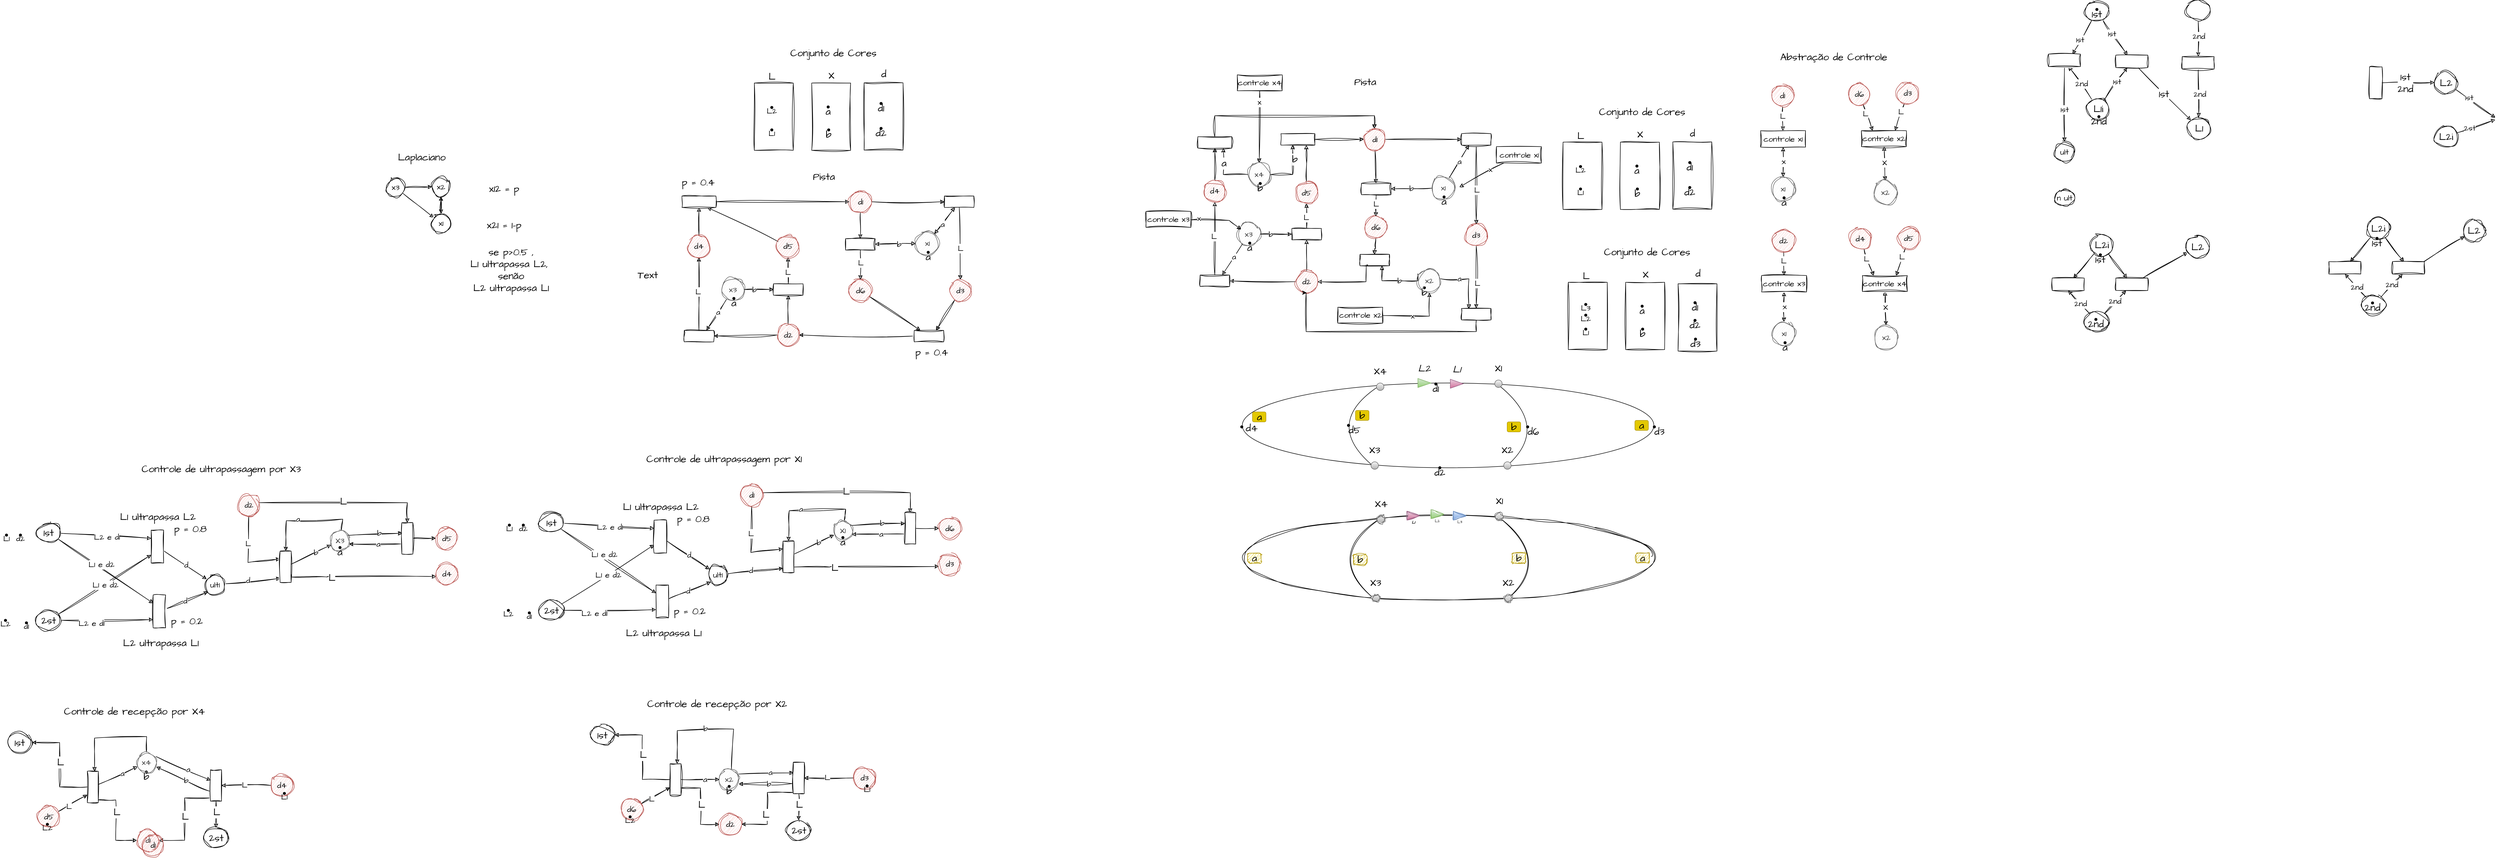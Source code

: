 <mxfile version="22.1.16" type="device">
  <diagram name="Página-1" id="QAk767Md7DWPd_zqUpgF">
    <mxGraphModel dx="3392" dy="1557" grid="0" gridSize="10" guides="1" tooltips="1" connect="1" arrows="1" fold="1" page="0" pageScale="1" pageWidth="1169" pageHeight="827" background="#ffffff" math="0" shadow="0">
      <root>
        <mxCell id="0" />
        <mxCell id="1" parent="0" />
        <mxCell id="euq4eARncsWwcBKJg2Vm-88" value="" style="group" parent="1" vertex="1" connectable="0">
          <mxGeometry x="1776.5" y="-378" width="46" height="54" as="geometry" />
        </mxCell>
        <mxCell id="euq4eARncsWwcBKJg2Vm-98" value="" style="group" parent="euq4eARncsWwcBKJg2Vm-88" vertex="1" connectable="0">
          <mxGeometry width="46" height="52" as="geometry" />
        </mxCell>
        <mxCell id="euq4eARncsWwcBKJg2Vm-87" value="L2i" style="ellipse;whiteSpace=wrap;html=1;sketch=1;hachureGap=4;jiggle=2;curveFitting=1;fontFamily=Architects Daughter;fontSource=https%3A%2F%2Ffonts.googleapis.com%2Fcss%3Ffamily%3DArchitects%2BDaughter;fontSize=20;" parent="euq4eARncsWwcBKJg2Vm-98" vertex="1">
          <mxGeometry width="46" height="44" as="geometry" />
        </mxCell>
        <mxCell id="euq4eARncsWwcBKJg2Vm-41" value="1st" style="shape=waypoint;sketch=0;size=6;pointerEvents=1;points=[];fillColor=none;resizable=0;rotatable=0;perimeter=centerPerimeter;snapToPoint=1;hachureGap=4;jiggle=2;curveFitting=1;fontFamily=Architects Daughter;fontSource=https%3A%2F%2Ffonts.googleapis.com%2Fcss%3Ffamily%3DArchitects%2BDaughter;fontSize=20;verticalAlign=top;" parent="euq4eARncsWwcBKJg2Vm-98" vertex="1">
          <mxGeometry x="10.5" y="32" width="20" height="20" as="geometry" />
        </mxCell>
        <mxCell id="NBaIa5gVX9CdGuB4f62u-1" value="" style="ellipse;whiteSpace=wrap;html=1;sketch=1;hachureGap=4;jiggle=2;curveFitting=1;fontFamily=Architects Daughter;fontSource=https%3A%2F%2Ffonts.googleapis.com%2Fcss%3Ffamily%3DArchitects%2BDaughter;fontSize=20;fillColor=none;" parent="1" vertex="1">
          <mxGeometry x="79" y="187" width="825" height="170" as="geometry" />
        </mxCell>
        <mxCell id="NBaIa5gVX9CdGuB4f62u-4" value="" style="curved=1;endArrow=oval;html=1;rounded=0;sketch=1;hachureGap=4;jiggle=2;curveFitting=1;fontFamily=Architects Daughter;fontSource=https%3A%2F%2Ffonts.googleapis.com%2Fcss%3Ffamily%3DArchitects%2BDaughter;fontSize=16;exitX=0.623;exitY=0.026;exitDx=0;exitDy=0;exitPerimeter=0;entryX=0.644;entryY=0.973;entryDx=0;entryDy=0;entryPerimeter=0;startArrow=oval;startFill=1;endFill=1;" parent="1" source="NBaIa5gVX9CdGuB4f62u-1" target="NBaIa5gVX9CdGuB4f62u-1" edge="1">
          <mxGeometry width="50" height="50" relative="1" as="geometry">
            <mxPoint x="407.0" y="190.0" as="sourcePoint" />
            <mxPoint x="542.643" y="278.926" as="targetPoint" />
            <Array as="points">
              <mxPoint x="695" y="275" />
            </Array>
          </mxGeometry>
        </mxCell>
        <mxCell id="NBaIa5gVX9CdGuB4f62u-5" value="" style="curved=1;endArrow=oval;html=1;rounded=0;sketch=1;hachureGap=4;jiggle=2;curveFitting=1;fontFamily=Architects Daughter;fontSource=https%3A%2F%2Ffonts.googleapis.com%2Fcss%3Ffamily%3DArchitects%2BDaughter;fontSize=16;exitX=0.336;exitY=0.024;exitDx=0;exitDy=0;exitPerimeter=0;entryX=0.319;entryY=0.984;entryDx=0;entryDy=0;entryPerimeter=0;startArrow=oval;startFill=1;endFill=1;" parent="1" source="NBaIa5gVX9CdGuB4f62u-1" target="NBaIa5gVX9CdGuB4f62u-1" edge="1">
          <mxGeometry width="50" height="50" relative="1" as="geometry">
            <mxPoint x="514" y="204" as="sourcePoint" />
            <mxPoint x="523" y="365" as="targetPoint" />
            <Array as="points">
              <mxPoint x="240" y="267" />
            </Array>
          </mxGeometry>
        </mxCell>
        <mxCell id="NBaIa5gVX9CdGuB4f62u-6" value="&lt;br&gt;L3" style="triangle;whiteSpace=wrap;html=1;sketch=1;hachureGap=4;jiggle=2;curveFitting=1;fontFamily=Architects Daughter;fontSource=https%3A%2F%2Ffonts.googleapis.com%2Fcss%3Ffamily%3DArchitects%2BDaughter;fontSize=8;fillColor=#dae8fc;strokeColor=#6c8ebf;rotation=0;gradientColor=#7ea6e0;verticalAlign=top;" parent="1" vertex="1">
          <mxGeometry x="500" y="178" width="26" height="18" as="geometry" />
        </mxCell>
        <mxCell id="NBaIa5gVX9CdGuB4f62u-8" value="&lt;span style=&quot;font-size: 8px;&quot;&gt;L2&lt;/span&gt;" style="triangle;whiteSpace=wrap;html=1;sketch=1;hachureGap=4;jiggle=2;curveFitting=1;fontFamily=Architects Daughter;fontSource=https%3A%2F%2Ffonts.googleapis.com%2Fcss%3Ffamily%3DArchitects%2BDaughter;fontSize=20;fillColor=#d5e8d4;strokeColor=#82b366;rotation=0;gradientColor=#97d077;verticalAlign=top;" parent="1" vertex="1">
          <mxGeometry x="455" y="175" width="26" height="18" as="geometry" />
        </mxCell>
        <mxCell id="NBaIa5gVX9CdGuB4f62u-9" value="&lt;span style=&quot;font-size: 8px;&quot;&gt;&lt;b&gt;&lt;i&gt;L1&lt;/i&gt;&lt;/b&gt;&lt;/span&gt;" style="triangle;html=1;sketch=1;hachureGap=4;jiggle=2;curveFitting=1;fontFamily=Architects Daughter;fontSource=https%3A%2F%2Ffonts.googleapis.com%2Fcss%3Ffamily%3DArchitects%2BDaughter;fontSize=20;fillColor=#e6d0de;strokeColor=#996185;rotation=0;gradientColor=#d5739d;verticalAlign=top;labelPosition=center;verticalLabelPosition=middle;align=center;whiteSpace=wrap;labelBackgroundColor=none;" parent="1" vertex="1">
          <mxGeometry x="407" y="178" width="26" height="18" as="geometry" />
        </mxCell>
        <mxCell id="NBaIa5gVX9CdGuB4f62u-10" value="X1&lt;br&gt;&lt;br&gt;" style="ellipse;whiteSpace=wrap;html=1;aspect=fixed;sketch=1;hachureGap=4;jiggle=2;curveFitting=1;fontFamily=Architects Daughter;fontSource=https%3A%2F%2Ffonts.googleapis.com%2Fcss%3Ffamily%3DArchitects%2BDaughter;fontSize=20;fillColor=#f5f5f5;gradientColor=#b3b3b3;strokeColor=#666666;verticalAlign=bottom;connectable=0;allowArrows=0;" parent="1" vertex="1">
          <mxGeometry x="585" y="181" width="15" height="15" as="geometry" />
        </mxCell>
        <mxCell id="NBaIa5gVX9CdGuB4f62u-13" value="X2&lt;br&gt;&lt;br&gt;" style="ellipse;whiteSpace=wrap;html=1;aspect=fixed;sketch=1;hachureGap=4;jiggle=2;curveFitting=1;fontFamily=Architects Daughter;fontSource=https%3A%2F%2Ffonts.googleapis.com%2Fcss%3Ffamily%3DArchitects%2BDaughter;fontSize=20;fillColor=#f5f5f5;gradientColor=#b3b3b3;strokeColor=#666666;verticalAlign=bottom;connectable=0;allowArrows=0;" parent="1" vertex="1">
          <mxGeometry x="603" y="345" width="15" height="15" as="geometry" />
        </mxCell>
        <mxCell id="NBaIa5gVX9CdGuB4f62u-14" value="X3&lt;br&gt;&lt;br&gt;" style="ellipse;whiteSpace=wrap;html=1;aspect=fixed;sketch=1;hachureGap=4;jiggle=2;curveFitting=1;fontFamily=Architects Daughter;fontSource=https%3A%2F%2Ffonts.googleapis.com%2Fcss%3Ffamily%3DArchitects%2BDaughter;fontSize=20;fillColor=#f5f5f5;gradientColor=#b3b3b3;strokeColor=#666666;verticalAlign=bottom;connectable=0;allowArrows=0;" parent="1" vertex="1">
          <mxGeometry x="337" y="345" width="15" height="15" as="geometry" />
        </mxCell>
        <mxCell id="NBaIa5gVX9CdGuB4f62u-15" value="X4&lt;br&gt;&lt;br&gt;" style="ellipse;whiteSpace=wrap;html=1;aspect=fixed;sketch=1;hachureGap=4;jiggle=2;curveFitting=1;fontFamily=Architects Daughter;fontSource=https%3A%2F%2Ffonts.googleapis.com%2Fcss%3Ffamily%3DArchitects%2BDaughter;fontSize=20;fillColor=#f5f5f5;gradientColor=#b3b3b3;strokeColor=#666666;verticalAlign=bottom;connectable=0;allowArrows=0;" parent="1" vertex="1">
          <mxGeometry x="348" y="187" width="15" height="15" as="geometry" />
        </mxCell>
        <mxCell id="w_YLLFpsOnaUBA17wM6J-2" value="a" style="rounded=1;whiteSpace=wrap;html=1;sketch=1;hachureGap=4;jiggle=2;curveFitting=1;fontFamily=Architects Daughter;fontSource=https%3A%2F%2Ffonts.googleapis.com%2Fcss%3Ffamily%3DArchitects%2BDaughter;fontSize=20;fillColor=#e3c800;strokeColor=#B09500;fontColor=#000000;" parent="1" vertex="1">
          <mxGeometry x="866" y="262" width="27" height="20" as="geometry" />
        </mxCell>
        <mxCell id="w_YLLFpsOnaUBA17wM6J-3" value="b" style="rounded=1;whiteSpace=wrap;html=1;sketch=1;hachureGap=4;jiggle=2;curveFitting=1;fontFamily=Architects Daughter;fontSource=https%3A%2F%2Ffonts.googleapis.com%2Fcss%3Ffamily%3DArchitects%2BDaughter;fontSize=20;fillColor=#e3c800;strokeColor=#B09500;fontColor=#000000;" parent="1" vertex="1">
          <mxGeometry x="618" y="262" width="27" height="20" as="geometry" />
        </mxCell>
        <mxCell id="w_YLLFpsOnaUBA17wM6J-6" value="a" style="rounded=1;whiteSpace=wrap;html=1;sketch=1;hachureGap=4;jiggle=2;curveFitting=1;fontFamily=Architects Daughter;fontSource=https%3A%2F%2Ffonts.googleapis.com%2Fcss%3Ffamily%3DArchitects%2BDaughter;fontSize=20;fillColor=#e3c800;strokeColor=#B09500;fontColor=#000000;" parent="1" vertex="1">
          <mxGeometry x="88" y="262" width="27" height="20" as="geometry" />
        </mxCell>
        <mxCell id="w_YLLFpsOnaUBA17wM6J-8" value="b" style="rounded=1;whiteSpace=wrap;html=1;sketch=1;hachureGap=4;jiggle=2;curveFitting=1;fontFamily=Architects Daughter;fontSource=https%3A%2F%2Ffonts.googleapis.com%2Fcss%3Ffamily%3DArchitects%2BDaughter;fontSize=20;fillColor=#e3c800;strokeColor=#B09500;fontColor=#000000;" parent="1" vertex="1">
          <mxGeometry x="300" y="265" width="27" height="20" as="geometry" />
        </mxCell>
        <mxCell id="w_YLLFpsOnaUBA17wM6J-10" value="" style="ellipse;whiteSpace=wrap;html=1;hachureGap=4;fontFamily=Architects Daughter;fontSource=https%3A%2F%2Ffonts.googleapis.com%2Fcss%3Ffamily%3DArchitects%2BDaughter;fontSize=20;fillColor=none;movable=1;resizable=1;rotatable=1;deletable=1;editable=1;locked=0;connectable=1;" parent="1" vertex="1">
          <mxGeometry x="77" y="-79" width="825" height="170" as="geometry" />
        </mxCell>
        <mxCell id="w_YLLFpsOnaUBA17wM6J-11" value="" style="curved=1;endArrow=oval;html=1;rounded=0;hachureGap=4;fontFamily=Architects Daughter;fontSource=https%3A%2F%2Ffonts.googleapis.com%2Fcss%3Ffamily%3DArchitects%2BDaughter;fontSize=16;exitX=0.623;exitY=0.026;exitDx=0;exitDy=0;exitPerimeter=0;entryX=0.644;entryY=0.973;entryDx=0;entryDy=0;entryPerimeter=0;startArrow=oval;startFill=1;endFill=1;movable=1;resizable=1;rotatable=1;deletable=1;editable=1;locked=0;connectable=1;" parent="1" source="w_YLLFpsOnaUBA17wM6J-10" target="w_YLLFpsOnaUBA17wM6J-10" edge="1">
          <mxGeometry width="50" height="50" relative="1" as="geometry">
            <mxPoint x="405.0" y="-76.0" as="sourcePoint" />
            <mxPoint x="540.643" y="12.926" as="targetPoint" />
            <Array as="points">
              <mxPoint x="693" y="9" />
            </Array>
          </mxGeometry>
        </mxCell>
        <mxCell id="w_YLLFpsOnaUBA17wM6J-12" value="" style="curved=1;endArrow=oval;html=1;rounded=0;hachureGap=4;fontFamily=Architects Daughter;fontSource=https%3A%2F%2Ffonts.googleapis.com%2Fcss%3Ffamily%3DArchitects%2BDaughter;fontSize=16;exitX=0.336;exitY=0.024;exitDx=0;exitDy=0;exitPerimeter=0;entryX=0.319;entryY=0.984;entryDx=0;entryDy=0;entryPerimeter=0;startArrow=oval;startFill=1;endFill=1;movable=1;resizable=1;rotatable=1;deletable=1;editable=1;locked=0;connectable=1;" parent="1" source="w_YLLFpsOnaUBA17wM6J-10" target="w_YLLFpsOnaUBA17wM6J-10" edge="1">
          <mxGeometry width="50" height="50" relative="1" as="geometry">
            <mxPoint x="512" y="-62" as="sourcePoint" />
            <mxPoint x="521" y="99" as="targetPoint" />
            <Array as="points">
              <mxPoint x="238" y="1" />
            </Array>
          </mxGeometry>
        </mxCell>
        <mxCell id="w_YLLFpsOnaUBA17wM6J-14" value="&lt;font style=&quot;font-size: 20px;&quot;&gt;&lt;i&gt;L2&lt;br&gt;&lt;/i&gt;&lt;br&gt;&lt;/font&gt;" style="triangle;whiteSpace=wrap;html=1;hachureGap=4;fontFamily=Architects Daughter;fontSource=https%3A%2F%2Ffonts.googleapis.com%2Fcss%3Ffamily%3DArchitects%2BDaughter;fontSize=20;fillColor=#d5e8d4;strokeColor=#82b366;rotation=0;gradientColor=#97d077;verticalAlign=bottom;movable=1;resizable=1;rotatable=1;deletable=1;editable=1;locked=0;connectable=1;" parent="1" vertex="1">
          <mxGeometry x="429" y="-88" width="26" height="18" as="geometry" />
        </mxCell>
        <mxCell id="w_YLLFpsOnaUBA17wM6J-15" value="&lt;i style=&quot;&quot;&gt;&lt;font style=&quot;font-size: 20px;&quot;&gt;L1&lt;br&gt;&lt;br&gt;&lt;/font&gt;&lt;/i&gt;" style="triangle;html=1;hachureGap=4;fontFamily=Architects Daughter;fontSource=https%3A%2F%2Ffonts.googleapis.com%2Fcss%3Ffamily%3DArchitects%2BDaughter;fontSize=20;fillColor=#e6d0de;strokeColor=#996185;rotation=0;gradientColor=#d5739d;verticalAlign=bottom;labelPosition=center;verticalLabelPosition=middle;align=center;whiteSpace=wrap;labelBackgroundColor=none;movable=1;resizable=1;rotatable=1;deletable=1;editable=1;locked=0;connectable=1;" parent="1" vertex="1">
          <mxGeometry x="494" y="-86.5" width="26" height="18" as="geometry" />
        </mxCell>
        <mxCell id="w_YLLFpsOnaUBA17wM6J-16" value="X1&lt;br&gt;&lt;br&gt;" style="ellipse;whiteSpace=wrap;html=1;aspect=fixed;hachureGap=4;fontFamily=Architects Daughter;fontSource=https%3A%2F%2Ffonts.googleapis.com%2Fcss%3Ffamily%3DArchitects%2BDaughter;fontSize=20;fillColor=#f5f5f5;gradientColor=#b3b3b3;strokeColor=#666666;verticalAlign=bottom;connectable=1;allowArrows=0;movable=1;resizable=1;rotatable=1;deletable=1;editable=1;locked=0;" parent="1" vertex="1">
          <mxGeometry x="583" y="-85" width="15" height="15" as="geometry" />
        </mxCell>
        <mxCell id="w_YLLFpsOnaUBA17wM6J-17" value="X2&lt;br&gt;&lt;br&gt;" style="ellipse;whiteSpace=wrap;html=1;aspect=fixed;hachureGap=4;fontFamily=Architects Daughter;fontSource=https%3A%2F%2Ffonts.googleapis.com%2Fcss%3Ffamily%3DArchitects%2BDaughter;fontSize=20;fillColor=#f5f5f5;gradientColor=#b3b3b3;strokeColor=#666666;verticalAlign=bottom;connectable=1;allowArrows=0;movable=1;resizable=1;rotatable=1;deletable=1;editable=1;locked=0;" parent="1" vertex="1">
          <mxGeometry x="601" y="79" width="15" height="15" as="geometry" />
        </mxCell>
        <mxCell id="w_YLLFpsOnaUBA17wM6J-18" value="X3&lt;br&gt;&lt;br&gt;" style="ellipse;whiteSpace=wrap;html=1;aspect=fixed;hachureGap=4;fontFamily=Architects Daughter;fontSource=https%3A%2F%2Ffonts.googleapis.com%2Fcss%3Ffamily%3DArchitects%2BDaughter;fontSize=20;fillColor=#f5f5f5;gradientColor=#b3b3b3;strokeColor=#666666;verticalAlign=bottom;connectable=1;allowArrows=0;movable=1;resizable=1;rotatable=1;deletable=1;editable=1;locked=0;" parent="1" vertex="1">
          <mxGeometry x="335" y="79" width="15" height="15" as="geometry" />
        </mxCell>
        <mxCell id="w_YLLFpsOnaUBA17wM6J-19" value="X4&lt;br&gt;&lt;br&gt;" style="ellipse;whiteSpace=wrap;html=1;aspect=fixed;hachureGap=4;fontFamily=Architects Daughter;fontSource=https%3A%2F%2Ffonts.googleapis.com%2Fcss%3Ffamily%3DArchitects%2BDaughter;fontSize=20;fillColor=#f5f5f5;gradientColor=#b3b3b3;strokeColor=#666666;verticalAlign=bottom;connectable=1;allowArrows=0;movable=1;resizable=1;rotatable=1;deletable=1;editable=1;locked=0;" parent="1" vertex="1">
          <mxGeometry x="346" y="-79" width="15" height="15" as="geometry" />
        </mxCell>
        <mxCell id="w_YLLFpsOnaUBA17wM6J-20" value="a" style="rounded=1;whiteSpace=wrap;html=1;hachureGap=4;fontFamily=Architects Daughter;fontSource=https%3A%2F%2Ffonts.googleapis.com%2Fcss%3Ffamily%3DArchitects%2BDaughter;fontSize=20;fillColor=#e3c800;strokeColor=#B09500;fontColor=#000000;movable=1;resizable=1;rotatable=1;deletable=1;editable=1;locked=0;connectable=1;" parent="1" vertex="1">
          <mxGeometry x="864" y="-4" width="27" height="20" as="geometry" />
        </mxCell>
        <mxCell id="w_YLLFpsOnaUBA17wM6J-21" value="b" style="rounded=1;whiteSpace=wrap;html=1;hachureGap=4;fontFamily=Architects Daughter;fontSource=https%3A%2F%2Ffonts.googleapis.com%2Fcss%3Ffamily%3DArchitects%2BDaughter;fontSize=20;fillColor=#e3c800;strokeColor=#B09500;fontColor=#000000;movable=1;resizable=1;rotatable=1;deletable=1;editable=1;locked=0;connectable=1;" parent="1" vertex="1">
          <mxGeometry x="608" y="-1" width="27" height="20" as="geometry" />
        </mxCell>
        <mxCell id="w_YLLFpsOnaUBA17wM6J-22" value="a" style="rounded=1;whiteSpace=wrap;html=1;hachureGap=4;fontFamily=Architects Daughter;fontSource=https%3A%2F%2Ffonts.googleapis.com%2Fcss%3Ffamily%3DArchitects%2BDaughter;fontSize=20;fillColor=#e3c800;strokeColor=#B09500;fontColor=#000000;movable=1;resizable=1;rotatable=1;deletable=1;editable=1;locked=0;connectable=1;" parent="1" vertex="1">
          <mxGeometry x="97.5" y="-21" width="27" height="20" as="geometry" />
        </mxCell>
        <mxCell id="w_YLLFpsOnaUBA17wM6J-23" value="b" style="rounded=1;whiteSpace=wrap;html=1;hachureGap=4;fontFamily=Architects Daughter;fontSource=https%3A%2F%2Ffonts.googleapis.com%2Fcss%3Ffamily%3DArchitects%2BDaughter;fontSize=20;fillColor=#e3c800;strokeColor=#B09500;fontColor=#000000;movable=1;resizable=1;rotatable=1;deletable=1;editable=1;locked=0;connectable=1;" parent="1" vertex="1">
          <mxGeometry x="304" y="-24" width="27" height="20" as="geometry" />
        </mxCell>
        <mxCell id="w_YLLFpsOnaUBA17wM6J-45" value="d1" style="shape=waypoint;size=6;pointerEvents=1;points=[];fillColor=none;resizable=1;rotatable=1;perimeter=centerPerimeter;snapToPoint=1;hachureGap=4;fontFamily=Architects Daughter;fontSource=https%3A%2F%2Ffonts.googleapis.com%2Fcss%3Ffamily%3DArchitects%2BDaughter;fontSize=20;verticalAlign=top;movable=1;deletable=1;editable=1;locked=0;connectable=1;" parent="1" vertex="1">
          <mxGeometry x="455" y="-87" width="20" height="20" as="geometry" />
        </mxCell>
        <mxCell id="w_YLLFpsOnaUBA17wM6J-47" value="d2" style="shape=waypoint;size=6;pointerEvents=1;points=[];fillColor=none;resizable=1;rotatable=1;perimeter=centerPerimeter;snapToPoint=1;hachureGap=4;fontFamily=Architects Daughter;fontSource=https%3A%2F%2Ffonts.googleapis.com%2Fcss%3Ffamily%3DArchitects%2BDaughter;fontSize=20;verticalAlign=top;movable=1;deletable=1;editable=1;locked=0;connectable=1;" parent="1" vertex="1">
          <mxGeometry x="463" y="81" width="20" height="20" as="geometry" />
        </mxCell>
        <mxCell id="w_YLLFpsOnaUBA17wM6J-48" value=" d3" style="shape=waypoint;size=6;pointerEvents=1;points=[];fillColor=none;resizable=1;rotatable=1;perimeter=centerPerimeter;snapToPoint=1;hachureGap=4;fontFamily=Architects Daughter;fontSource=https%3A%2F%2Ffonts.googleapis.com%2Fcss%3Ffamily%3DArchitects%2BDaughter;fontSize=20;verticalAlign=top;align=left;movable=1;deletable=1;editable=1;locked=0;connectable=1;" parent="1" vertex="1">
          <mxGeometry x="893" y="-1" width="20" height="20" as="geometry" />
        </mxCell>
        <mxCell id="w_YLLFpsOnaUBA17wM6J-49" value="  d4" style="shape=waypoint;size=6;pointerEvents=1;points=[];fillColor=none;resizable=1;rotatable=1;perimeter=centerPerimeter;snapToPoint=1;hachureGap=4;fontFamily=Architects Daughter;fontSource=https%3A%2F%2Ffonts.googleapis.com%2Fcss%3Ffamily%3DArchitects%2BDaughter;fontSize=20;verticalAlign=middle;align=left;movable=1;deletable=1;editable=1;locked=0;connectable=1;" parent="1" vertex="1">
          <mxGeometry x="66" y="-1" width="20" height="20" as="geometry" />
        </mxCell>
        <mxCell id="w_YLLFpsOnaUBA17wM6J-50" value=" d5" style="shape=waypoint;size=6;pointerEvents=1;points=[];fillColor=none;resizable=1;rotatable=1;perimeter=centerPerimeter;snapToPoint=1;hachureGap=4;fontFamily=Architects Daughter;fontSource=https%3A%2F%2Ffonts.googleapis.com%2Fcss%3Ffamily%3DArchitects%2BDaughter;fontSize=20;verticalAlign=top;align=left;movable=1;deletable=1;editable=1;locked=0;connectable=1;" parent="1" vertex="1">
          <mxGeometry x="280" y="-4" width="20" height="20" as="geometry" />
        </mxCell>
        <mxCell id="w_YLLFpsOnaUBA17wM6J-51" value=" d6" style="shape=waypoint;size=6;pointerEvents=1;points=[];fillColor=none;resizable=1;rotatable=1;perimeter=centerPerimeter;snapToPoint=1;hachureGap=4;fontFamily=Architects Daughter;fontSource=https%3A%2F%2Ffonts.googleapis.com%2Fcss%3Ffamily%3DArchitects%2BDaughter;fontSize=20;verticalAlign=top;align=left;movable=1;deletable=1;editable=1;locked=0;connectable=1;" parent="1" vertex="1">
          <mxGeometry x="639" y="-1" width="20" height="20" as="geometry" />
        </mxCell>
        <mxCell id="euq4eARncsWwcBKJg2Vm-59" style="edgeStyle=none;shape=connector;rounded=0;sketch=1;hachureGap=4;jiggle=2;curveFitting=1;orthogonalLoop=1;jettySize=auto;html=1;entryX=0;entryY=0.25;entryDx=0;entryDy=0;labelBackgroundColor=default;strokeColor=default;fontFamily=Architects Daughter;fontSource=https%3A%2F%2Ffonts.googleapis.com%2Fcss%3Ffamily%3DArchitects%2BDaughter;fontSize=16;fontColor=default;endArrow=classic;" parent="1" source="euq4eARncsWwcBKJg2Vm-1" target="euq4eARncsWwcBKJg2Vm-57" edge="1">
          <mxGeometry relative="1" as="geometry" />
        </mxCell>
        <mxCell id="euq4eARncsWwcBKJg2Vm-60" value="1st" style="edgeLabel;html=1;align=center;verticalAlign=middle;resizable=0;points=[];fontSize=16;fontFamily=Architects Daughter;fontColor=default;" parent="euq4eARncsWwcBKJg2Vm-59" vertex="1" connectable="0">
          <mxGeometry x="0.176" y="-1" relative="1" as="geometry">
            <mxPoint as="offset" />
          </mxGeometry>
        </mxCell>
        <mxCell id="euq4eARncsWwcBKJg2Vm-67" style="edgeStyle=none;shape=connector;rounded=0;sketch=1;hachureGap=4;jiggle=2;curveFitting=1;orthogonalLoop=1;jettySize=auto;html=1;labelBackgroundColor=default;strokeColor=default;fontFamily=Architects Daughter;fontSource=https%3A%2F%2Ffonts.googleapis.com%2Fcss%3Ffamily%3DArchitects%2BDaughter;fontSize=16;fontColor=default;endArrow=classic;" parent="1" source="euq4eARncsWwcBKJg2Vm-1" target="euq4eARncsWwcBKJg2Vm-16" edge="1">
          <mxGeometry relative="1" as="geometry" />
        </mxCell>
        <mxCell id="euq4eARncsWwcBKJg2Vm-68" value="1st" style="edgeLabel;html=1;align=center;verticalAlign=middle;resizable=0;points=[];fontSize=16;fontFamily=Architects Daughter;fontColor=default;" parent="euq4eARncsWwcBKJg2Vm-67" vertex="1" connectable="0">
          <mxGeometry x="-0.231" y="-1" relative="1" as="geometry">
            <mxPoint as="offset" />
          </mxGeometry>
        </mxCell>
        <mxCell id="euq4eARncsWwcBKJg2Vm-7" value="L1" style="ellipse;whiteSpace=wrap;html=1;sketch=1;hachureGap=4;jiggle=2;curveFitting=1;fontFamily=Architects Daughter;fontSource=https%3A%2F%2Ffonts.googleapis.com%2Fcss%3Ffamily%3DArchitects%2BDaughter;fontSize=20;" parent="1" vertex="1">
          <mxGeometry x="1971.5" y="-612" width="46" height="44" as="geometry" />
        </mxCell>
        <mxCell id="euq4eARncsWwcBKJg2Vm-37" style="edgeStyle=none;shape=connector;rounded=0;sketch=1;hachureGap=4;jiggle=2;curveFitting=1;orthogonalLoop=1;jettySize=auto;html=1;entryX=0;entryY=0.5;entryDx=0;entryDy=0;labelBackgroundColor=default;strokeColor=default;fontFamily=Architects Daughter;fontSource=https%3A%2F%2Ffonts.googleapis.com%2Fcss%3Ffamily%3DArchitects%2BDaughter;fontSize=16;fontColor=default;endArrow=classic;" parent="1" source="euq4eARncsWwcBKJg2Vm-9" edge="1">
          <mxGeometry relative="1" as="geometry">
            <mxPoint x="2588.5" y="-611" as="targetPoint" />
          </mxGeometry>
        </mxCell>
        <mxCell id="euq4eARncsWwcBKJg2Vm-42" value="1st" style="edgeLabel;html=1;align=center;verticalAlign=middle;resizable=0;points=[];fontSize=16;fontFamily=Architects Daughter;fontColor=default;" parent="euq4eARncsWwcBKJg2Vm-37" vertex="1" connectable="0">
          <mxGeometry x="-0.347" y="2" relative="1" as="geometry">
            <mxPoint as="offset" />
          </mxGeometry>
        </mxCell>
        <mxCell id="euq4eARncsWwcBKJg2Vm-9" value="L2" style="ellipse;whiteSpace=wrap;html=1;sketch=1;hachureGap=4;jiggle=2;curveFitting=1;fontFamily=Architects Daughter;fontSource=https%3A%2F%2Ffonts.googleapis.com%2Fcss%3Ffamily%3DArchitects%2BDaughter;fontSize=20;" parent="1" vertex="1">
          <mxGeometry x="2466.5" y="-703.5" width="46" height="44" as="geometry" />
        </mxCell>
        <mxCell id="euq4eARncsWwcBKJg2Vm-18" style="rounded=0;sketch=1;hachureGap=4;jiggle=2;curveFitting=1;orthogonalLoop=1;jettySize=auto;html=1;fontFamily=Architects Daughter;fontSource=https%3A%2F%2Ffonts.googleapis.com%2Fcss%3Ffamily%3DArchitects%2BDaughter;fontSize=16;" parent="1" source="euq4eARncsWwcBKJg2Vm-16" target="euq4eARncsWwcBKJg2Vm-7" edge="1">
          <mxGeometry relative="1" as="geometry" />
        </mxCell>
        <mxCell id="euq4eARncsWwcBKJg2Vm-25" value="1st" style="edgeLabel;html=1;align=center;verticalAlign=middle;resizable=0;points=[];fontSize=20;fontFamily=Architects Daughter;" parent="euq4eARncsWwcBKJg2Vm-18" vertex="1" connectable="0">
          <mxGeometry x="-0.036" relative="1" as="geometry">
            <mxPoint y="1" as="offset" />
          </mxGeometry>
        </mxCell>
        <mxCell id="euq4eARncsWwcBKJg2Vm-16" value="" style="whiteSpace=wrap;html=1;sketch=1;hachureGap=4;jiggle=2;curveFitting=1;fontFamily=Architects Daughter;fontSource=https%3A%2F%2Ffonts.googleapis.com%2Fcss%3Ffamily%3DArchitects%2BDaughter;fontSize=20;rotation=90;" parent="1" vertex="1">
          <mxGeometry x="1847.5" y="-756" width="25" height="64" as="geometry" />
        </mxCell>
        <mxCell id="euq4eARncsWwcBKJg2Vm-19" style="edgeStyle=orthogonalEdgeStyle;rounded=0;sketch=1;hachureGap=4;jiggle=2;curveFitting=1;orthogonalLoop=1;jettySize=auto;html=1;fontFamily=Architects Daughter;fontSource=https%3A%2F%2Ffonts.googleapis.com%2Fcss%3Ffamily%3DArchitects%2BDaughter;fontSize=16;" parent="1" source="euq4eARncsWwcBKJg2Vm-17" target="euq4eARncsWwcBKJg2Vm-9" edge="1">
          <mxGeometry relative="1" as="geometry" />
        </mxCell>
        <mxCell id="euq4eARncsWwcBKJg2Vm-26" value="1st&lt;br&gt;2nd" style="edgeLabel;html=1;align=center;verticalAlign=middle;resizable=0;points=[];fontSize=20;fontFamily=Architects Daughter;" parent="euq4eARncsWwcBKJg2Vm-19" vertex="1" connectable="0">
          <mxGeometry x="-0.127" relative="1" as="geometry">
            <mxPoint as="offset" />
          </mxGeometry>
        </mxCell>
        <mxCell id="euq4eARncsWwcBKJg2Vm-17" value="" style="whiteSpace=wrap;html=1;sketch=1;hachureGap=4;jiggle=2;curveFitting=1;fontFamily=Architects Daughter;fontSource=https%3A%2F%2Ffonts.googleapis.com%2Fcss%3Ffamily%3DArchitects%2BDaughter;fontSize=20;" parent="1" vertex="1">
          <mxGeometry x="2336.5" y="-713" width="25" height="64" as="geometry" />
        </mxCell>
        <mxCell id="euq4eARncsWwcBKJg2Vm-61" style="edgeStyle=none;shape=connector;rounded=0;sketch=1;hachureGap=4;jiggle=2;curveFitting=1;orthogonalLoop=1;jettySize=auto;html=1;labelBackgroundColor=default;strokeColor=default;fontFamily=Architects Daughter;fontSource=https%3A%2F%2Ffonts.googleapis.com%2Fcss%3Ffamily%3DArchitects%2BDaughter;fontSize=16;fontColor=default;endArrow=classic;" parent="1" source="euq4eARncsWwcBKJg2Vm-31" target="euq4eARncsWwcBKJg2Vm-57" edge="1">
          <mxGeometry relative="1" as="geometry" />
        </mxCell>
        <mxCell id="euq4eARncsWwcBKJg2Vm-70" value="2nd" style="edgeLabel;html=1;align=center;verticalAlign=middle;resizable=0;points=[];fontSize=16;fontFamily=Architects Daughter;fontColor=default;" parent="euq4eARncsWwcBKJg2Vm-61" vertex="1" connectable="0">
          <mxGeometry x="-0.05" y="-1" relative="1" as="geometry">
            <mxPoint as="offset" />
          </mxGeometry>
        </mxCell>
        <mxCell id="euq4eARncsWwcBKJg2Vm-62" style="edgeStyle=none;shape=connector;rounded=0;sketch=1;hachureGap=4;jiggle=2;curveFitting=1;orthogonalLoop=1;jettySize=auto;html=1;labelBackgroundColor=default;strokeColor=default;fontFamily=Architects Daughter;fontSource=https%3A%2F%2Ffonts.googleapis.com%2Fcss%3Ffamily%3DArchitects%2BDaughter;fontSize=16;fontColor=default;endArrow=classic;" parent="1" source="euq4eARncsWwcBKJg2Vm-31" target="euq4eARncsWwcBKJg2Vm-16" edge="1">
          <mxGeometry relative="1" as="geometry" />
        </mxCell>
        <mxCell id="euq4eARncsWwcBKJg2Vm-69" value="1st" style="edgeLabel;html=1;align=center;verticalAlign=middle;resizable=0;points=[];fontSize=16;fontFamily=Architects Daughter;fontColor=default;" parent="euq4eARncsWwcBKJg2Vm-62" vertex="1" connectable="0">
          <mxGeometry x="0.109" y="1" relative="1" as="geometry">
            <mxPoint as="offset" />
          </mxGeometry>
        </mxCell>
        <mxCell id="euq4eARncsWwcBKJg2Vm-38" style="edgeStyle=none;shape=connector;rounded=0;sketch=1;hachureGap=4;jiggle=2;curveFitting=1;orthogonalLoop=1;jettySize=auto;html=1;labelBackgroundColor=default;strokeColor=default;fontFamily=Architects Daughter;fontSource=https%3A%2F%2Ffonts.googleapis.com%2Fcss%3Ffamily%3DArchitects%2BDaughter;fontSize=16;fontColor=default;endArrow=classic;" parent="1" source="euq4eARncsWwcBKJg2Vm-32" edge="1">
          <mxGeometry relative="1" as="geometry">
            <mxPoint x="2588.5" y="-607.045" as="targetPoint" />
          </mxGeometry>
        </mxCell>
        <mxCell id="euq4eARncsWwcBKJg2Vm-43" value="2st" style="edgeLabel;html=1;align=center;verticalAlign=middle;resizable=0;points=[];fontSize=16;fontFamily=Architects Daughter;fontColor=default;" parent="euq4eARncsWwcBKJg2Vm-38" vertex="1" connectable="0">
          <mxGeometry x="-0.326" relative="1" as="geometry">
            <mxPoint y="-1" as="offset" />
          </mxGeometry>
        </mxCell>
        <mxCell id="euq4eARncsWwcBKJg2Vm-32" value="L2i" style="ellipse;whiteSpace=wrap;html=1;sketch=1;hachureGap=4;jiggle=2;curveFitting=1;fontFamily=Architects Daughter;fontSource=https%3A%2F%2Ffonts.googleapis.com%2Fcss%3Ffamily%3DArchitects%2BDaughter;fontSize=20;" parent="1" vertex="1">
          <mxGeometry x="2466.5" y="-595" width="46" height="44" as="geometry" />
        </mxCell>
        <mxCell id="euq4eARncsWwcBKJg2Vm-51" style="edgeStyle=none;shape=connector;rounded=0;sketch=1;hachureGap=4;jiggle=2;curveFitting=1;orthogonalLoop=1;jettySize=auto;html=1;labelBackgroundColor=default;strokeColor=default;fontFamily=Architects Daughter;fontSource=https%3A%2F%2Ffonts.googleapis.com%2Fcss%3Ffamily%3DArchitects%2BDaughter;fontSize=16;fontColor=default;endArrow=classic;" parent="1" source="euq4eARncsWwcBKJg2Vm-50" target="euq4eARncsWwcBKJg2Vm-7" edge="1">
          <mxGeometry relative="1" as="geometry" />
        </mxCell>
        <mxCell id="euq4eARncsWwcBKJg2Vm-52" value="2nd" style="edgeLabel;html=1;align=center;verticalAlign=middle;resizable=0;points=[];fontSize=16;fontFamily=Architects Daughter;fontColor=default;" parent="euq4eARncsWwcBKJg2Vm-51" vertex="1" connectable="0">
          <mxGeometry x="0.045" y="2" relative="1" as="geometry">
            <mxPoint as="offset" />
          </mxGeometry>
        </mxCell>
        <mxCell id="euq4eARncsWwcBKJg2Vm-50" value="" style="whiteSpace=wrap;html=1;sketch=1;hachureGap=4;jiggle=2;curveFitting=1;fontFamily=Architects Daughter;fontSource=https%3A%2F%2Ffonts.googleapis.com%2Fcss%3Ffamily%3DArchitects%2BDaughter;fontSize=20;rotation=90;" parent="1" vertex="1">
          <mxGeometry x="1980.5" y="-753" width="25" height="64" as="geometry" />
        </mxCell>
        <mxCell id="euq4eARncsWwcBKJg2Vm-54" style="edgeStyle=none;shape=connector;rounded=0;sketch=1;hachureGap=4;jiggle=2;curveFitting=1;orthogonalLoop=1;jettySize=auto;html=1;labelBackgroundColor=default;strokeColor=default;fontFamily=Architects Daughter;fontSource=https%3A%2F%2Ffonts.googleapis.com%2Fcss%3Ffamily%3DArchitects%2BDaughter;fontSize=16;fontColor=default;endArrow=classic;" parent="1" source="euq4eARncsWwcBKJg2Vm-53" target="euq4eARncsWwcBKJg2Vm-50" edge="1">
          <mxGeometry relative="1" as="geometry" />
        </mxCell>
        <mxCell id="euq4eARncsWwcBKJg2Vm-55" value="2nd" style="edgeLabel;html=1;align=center;verticalAlign=middle;resizable=0;points=[];fontSize=16;fontFamily=Architects Daughter;fontColor=default;" parent="euq4eARncsWwcBKJg2Vm-54" vertex="1" connectable="0">
          <mxGeometry x="-0.123" y="1" relative="1" as="geometry">
            <mxPoint as="offset" />
          </mxGeometry>
        </mxCell>
        <mxCell id="euq4eARncsWwcBKJg2Vm-53" value="" style="ellipse;whiteSpace=wrap;html=1;sketch=1;hachureGap=4;jiggle=2;curveFitting=1;fontFamily=Architects Daughter;fontSource=https%3A%2F%2Ffonts.googleapis.com%2Fcss%3Ffamily%3DArchitects%2BDaughter;fontSize=20;" parent="1" vertex="1">
          <mxGeometry x="1968.5" y="-846" width="49" height="40" as="geometry" />
        </mxCell>
        <mxCell id="euq4eARncsWwcBKJg2Vm-72" style="edgeStyle=none;shape=connector;rounded=0;sketch=1;hachureGap=4;jiggle=2;curveFitting=1;orthogonalLoop=1;jettySize=auto;html=1;labelBackgroundColor=default;strokeColor=default;fontFamily=Architects Daughter;fontSource=https%3A%2F%2Ffonts.googleapis.com%2Fcss%3Ffamily%3DArchitects%2BDaughter;fontSize=16;fontColor=default;endArrow=classic;" parent="1" source="euq4eARncsWwcBKJg2Vm-57" target="euq4eARncsWwcBKJg2Vm-71" edge="1">
          <mxGeometry relative="1" as="geometry" />
        </mxCell>
        <mxCell id="euq4eARncsWwcBKJg2Vm-75" value="1st" style="edgeLabel;html=1;align=center;verticalAlign=middle;resizable=0;points=[];fontSize=16;fontFamily=Architects Daughter;fontColor=default;" parent="euq4eARncsWwcBKJg2Vm-72" vertex="1" connectable="0">
          <mxGeometry x="0.147" relative="1" as="geometry">
            <mxPoint as="offset" />
          </mxGeometry>
        </mxCell>
        <mxCell id="euq4eARncsWwcBKJg2Vm-57" value="" style="whiteSpace=wrap;html=1;sketch=1;hachureGap=4;jiggle=2;curveFitting=1;fontFamily=Architects Daughter;fontSource=https%3A%2F%2Ffonts.googleapis.com%2Fcss%3Ffamily%3DArchitects%2BDaughter;fontSize=20;rotation=90;" parent="1" vertex="1">
          <mxGeometry x="1712.5" y="-758" width="25" height="64" as="geometry" />
        </mxCell>
        <mxCell id="euq4eARncsWwcBKJg2Vm-71" value="ult" style="ellipse;whiteSpace=wrap;html=1;sketch=1;hachureGap=4;jiggle=2;curveFitting=1;fontFamily=Architects Daughter;fontSource=https%3A%2F%2Ffonts.googleapis.com%2Fcss%3Ffamily%3DArchitects%2BDaughter;fontSize=16;fontColor=default;" parent="1" vertex="1">
          <mxGeometry x="1705" y="-563" width="40" height="41" as="geometry" />
        </mxCell>
        <mxCell id="euq4eARncsWwcBKJg2Vm-78" value="" style="group" parent="1" vertex="1" connectable="0">
          <mxGeometry x="1765.5" y="-844" width="49" height="40" as="geometry" />
        </mxCell>
        <mxCell id="euq4eARncsWwcBKJg2Vm-1" value="" style="ellipse;whiteSpace=wrap;html=1;sketch=1;hachureGap=4;jiggle=2;curveFitting=1;fontFamily=Architects Daughter;fontSource=https%3A%2F%2Ffonts.googleapis.com%2Fcss%3Ffamily%3DArchitects%2BDaughter;fontSize=20;" parent="euq4eARncsWwcBKJg2Vm-78" vertex="1">
          <mxGeometry width="49" height="40" as="geometry" />
        </mxCell>
        <mxCell id="euq4eARncsWwcBKJg2Vm-27" value="1st" style="shape=waypoint;sketch=0;size=6;pointerEvents=1;points=[];fillColor=none;resizable=0;rotatable=0;perimeter=centerPerimeter;snapToPoint=1;hachureGap=4;jiggle=2;curveFitting=1;fontFamily=Architects Daughter;fontSource=https%3A%2F%2Ffonts.googleapis.com%2Fcss%3Ffamily%3DArchitects%2BDaughter;fontSize=20;verticalAlign=top;" parent="euq4eARncsWwcBKJg2Vm-78" vertex="1">
          <mxGeometry x="14.5" y="6" width="20" height="20" as="geometry" />
        </mxCell>
        <mxCell id="euq4eARncsWwcBKJg2Vm-79" value="" style="group" parent="1" vertex="1" connectable="0">
          <mxGeometry x="1769.5" y="-651" width="46" height="48" as="geometry" />
        </mxCell>
        <mxCell id="euq4eARncsWwcBKJg2Vm-31" value="L1i" style="ellipse;whiteSpace=wrap;html=1;sketch=1;hachureGap=4;jiggle=2;curveFitting=1;fontFamily=Architects Daughter;fontSource=https%3A%2F%2Ffonts.googleapis.com%2Fcss%3Ffamily%3DArchitects%2BDaughter;fontSize=20;" parent="euq4eARncsWwcBKJg2Vm-79" vertex="1">
          <mxGeometry width="46" height="44" as="geometry" />
        </mxCell>
        <mxCell id="euq4eARncsWwcBKJg2Vm-39" value="2nd" style="shape=waypoint;sketch=0;size=6;pointerEvents=1;points=[];fillColor=none;resizable=0;rotatable=0;perimeter=centerPerimeter;snapToPoint=1;hachureGap=4;jiggle=2;curveFitting=1;fontFamily=Architects Daughter;fontSource=https%3A%2F%2Ffonts.googleapis.com%2Fcss%3Ffamily%3DArchitects%2BDaughter;fontSize=20;verticalAlign=top;" parent="euq4eARncsWwcBKJg2Vm-79" vertex="1">
          <mxGeometry x="14.5" y="28" width="20" height="20" as="geometry" />
        </mxCell>
        <mxCell id="euq4eARncsWwcBKJg2Vm-81" value="" style="group" parent="1" vertex="1" connectable="0">
          <mxGeometry x="1765.5" y="-222" width="49" height="40" as="geometry" />
        </mxCell>
        <mxCell id="euq4eARncsWwcBKJg2Vm-2" value="" style="ellipse;whiteSpace=wrap;html=1;sketch=1;hachureGap=4;jiggle=2;curveFitting=1;fontFamily=Architects Daughter;fontSource=https%3A%2F%2Ffonts.googleapis.com%2Fcss%3Ffamily%3DArchitects%2BDaughter;fontSize=20;" parent="euq4eARncsWwcBKJg2Vm-81" vertex="1">
          <mxGeometry width="49" height="40" as="geometry" />
        </mxCell>
        <mxCell id="euq4eARncsWwcBKJg2Vm-28" value="2nd" style="shape=waypoint;sketch=0;size=6;pointerEvents=1;points=[];fillColor=none;resizable=0;rotatable=0;perimeter=centerPerimeter;snapToPoint=1;hachureGap=4;jiggle=2;curveFitting=1;fontFamily=Architects Daughter;fontSource=https%3A%2F%2Ffonts.googleapis.com%2Fcss%3Ffamily%3DArchitects%2BDaughter;fontSize=20;verticalAlign=top;" parent="euq4eARncsWwcBKJg2Vm-81" vertex="1">
          <mxGeometry x="12.5" y="5.5" width="20" height="20" as="geometry" />
        </mxCell>
        <mxCell id="euq4eARncsWwcBKJg2Vm-85" value="" style="whiteSpace=wrap;html=1;sketch=1;hachureGap=4;jiggle=2;curveFitting=1;fontFamily=Architects Daughter;fontSource=https%3A%2F%2Ffonts.googleapis.com%2Fcss%3Ffamily%3DArchitects%2BDaughter;fontSize=20;rotation=90;" parent="1" vertex="1">
          <mxGeometry x="1720" y="-309" width="25" height="64" as="geometry" />
        </mxCell>
        <mxCell id="euq4eARncsWwcBKJg2Vm-92" style="edgeStyle=none;shape=connector;rounded=0;sketch=1;hachureGap=4;jiggle=2;curveFitting=1;orthogonalLoop=1;jettySize=auto;html=1;labelBackgroundColor=default;strokeColor=default;fontFamily=Architects Daughter;fontSource=https%3A%2F%2Ffonts.googleapis.com%2Fcss%3Ffamily%3DArchitects%2BDaughter;fontSize=16;fontColor=default;endArrow=classic;" parent="1" source="euq4eARncsWwcBKJg2Vm-86" target="euq4eARncsWwcBKJg2Vm-91" edge="1">
          <mxGeometry relative="1" as="geometry" />
        </mxCell>
        <mxCell id="euq4eARncsWwcBKJg2Vm-86" value="" style="whiteSpace=wrap;html=1;sketch=1;hachureGap=4;jiggle=2;curveFitting=1;fontFamily=Architects Daughter;fontSource=https%3A%2F%2Ffonts.googleapis.com%2Fcss%3Ffamily%3DArchitects%2BDaughter;fontSize=20;rotation=90;" parent="1" vertex="1">
          <mxGeometry x="1847.5" y="-309" width="25" height="64" as="geometry" />
        </mxCell>
        <mxCell id="euq4eARncsWwcBKJg2Vm-89" style="edgeStyle=none;shape=connector;rounded=0;sketch=1;hachureGap=4;jiggle=2;curveFitting=1;orthogonalLoop=1;jettySize=auto;html=1;entryX=1;entryY=0.5;entryDx=0;entryDy=0;labelBackgroundColor=default;strokeColor=default;fontFamily=Architects Daughter;fontSource=https%3A%2F%2Ffonts.googleapis.com%2Fcss%3Ffamily%3DArchitects%2BDaughter;fontSize=16;fontColor=default;endArrow=classic;" parent="1" source="euq4eARncsWwcBKJg2Vm-2" target="euq4eARncsWwcBKJg2Vm-85" edge="1">
          <mxGeometry relative="1" as="geometry" />
        </mxCell>
        <mxCell id="euq4eARncsWwcBKJg2Vm-94" value="2nd" style="edgeLabel;html=1;align=center;verticalAlign=middle;resizable=0;points=[];fontSize=16;fontFamily=Architects Daughter;fontColor=default;" parent="euq4eARncsWwcBKJg2Vm-89" vertex="1" connectable="0">
          <mxGeometry x="-0.114" relative="1" as="geometry">
            <mxPoint as="offset" />
          </mxGeometry>
        </mxCell>
        <mxCell id="euq4eARncsWwcBKJg2Vm-91" value="L2" style="ellipse;whiteSpace=wrap;html=1;sketch=1;hachureGap=4;jiggle=2;curveFitting=1;fontFamily=Architects Daughter;fontSource=https%3A%2F%2Ffonts.googleapis.com%2Fcss%3Ffamily%3DArchitects%2BDaughter;fontSize=20;" parent="1" vertex="1">
          <mxGeometry x="1968.5" y="-374" width="46" height="44" as="geometry" />
        </mxCell>
        <mxCell id="euq4eARncsWwcBKJg2Vm-93" style="edgeStyle=none;shape=connector;rounded=0;sketch=1;hachureGap=4;jiggle=2;curveFitting=1;orthogonalLoop=1;jettySize=auto;html=1;labelBackgroundColor=default;strokeColor=default;fontFamily=Architects Daughter;fontSource=https%3A%2F%2Ffonts.googleapis.com%2Fcss%3Ffamily%3DArchitects%2BDaughter;fontSize=16;fontColor=default;endArrow=classic;" parent="1" source="euq4eARncsWwcBKJg2Vm-2" target="euq4eARncsWwcBKJg2Vm-86" edge="1">
          <mxGeometry relative="1" as="geometry" />
        </mxCell>
        <mxCell id="euq4eARncsWwcBKJg2Vm-95" value="2nd" style="edgeLabel;html=1;align=center;verticalAlign=middle;resizable=0;points=[];fontSize=16;fontFamily=Architects Daughter;fontColor=default;" parent="euq4eARncsWwcBKJg2Vm-93" vertex="1" connectable="0">
          <mxGeometry x="0.042" y="2" relative="1" as="geometry">
            <mxPoint as="offset" />
          </mxGeometry>
        </mxCell>
        <mxCell id="euq4eARncsWwcBKJg2Vm-96" style="edgeStyle=none;shape=connector;rounded=0;sketch=1;hachureGap=4;jiggle=2;curveFitting=1;orthogonalLoop=1;jettySize=auto;html=1;labelBackgroundColor=default;strokeColor=default;fontFamily=Architects Daughter;fontSource=https%3A%2F%2Ffonts.googleapis.com%2Fcss%3Ffamily%3DArchitects%2BDaughter;fontSize=16;fontColor=default;endArrow=classic;" parent="1" source="euq4eARncsWwcBKJg2Vm-87" target="euq4eARncsWwcBKJg2Vm-85" edge="1">
          <mxGeometry relative="1" as="geometry" />
        </mxCell>
        <mxCell id="euq4eARncsWwcBKJg2Vm-97" style="edgeStyle=none;shape=connector;rounded=0;sketch=1;hachureGap=4;jiggle=2;curveFitting=1;orthogonalLoop=1;jettySize=auto;html=1;labelBackgroundColor=default;strokeColor=default;fontFamily=Architects Daughter;fontSource=https%3A%2F%2Ffonts.googleapis.com%2Fcss%3Ffamily%3DArchitects%2BDaughter;fontSize=16;fontColor=default;endArrow=classic;" parent="1" source="euq4eARncsWwcBKJg2Vm-87" target="euq4eARncsWwcBKJg2Vm-86" edge="1">
          <mxGeometry relative="1" as="geometry" />
        </mxCell>
        <mxCell id="euq4eARncsWwcBKJg2Vm-99" value="n ult" style="ellipse;whiteSpace=wrap;html=1;sketch=1;hachureGap=4;jiggle=2;curveFitting=1;fontFamily=Architects Daughter;fontSource=https%3A%2F%2Ffonts.googleapis.com%2Fcss%3Ffamily%3DArchitects%2BDaughter;fontSize=16;fontColor=default;" parent="1" vertex="1">
          <mxGeometry x="1706" y="-467" width="39" height="33" as="geometry" />
        </mxCell>
        <mxCell id="euq4eARncsWwcBKJg2Vm-115" value="L1" style="shape=waypoint;sketch=0;size=6;pointerEvents=1;points=[];fillColor=none;resizable=0;rotatable=0;perimeter=centerPerimeter;snapToPoint=1;hachureGap=4;jiggle=2;curveFitting=1;fontFamily=Architects Daughter;fontSource=https%3A%2F%2Ffonts.googleapis.com%2Fcss%3Ffamily%3DArchitects%2BDaughter;fontSize=16;fontColor=default;verticalAlign=top;" parent="1" vertex="1">
          <mxGeometry x="745" y="-478" width="20" height="20" as="geometry" />
        </mxCell>
        <mxCell id="euq4eARncsWwcBKJg2Vm-116" value="L2" style="shape=waypoint;sketch=0;size=6;pointerEvents=1;points=[];fillColor=none;resizable=0;rotatable=0;perimeter=centerPerimeter;snapToPoint=1;hachureGap=4;jiggle=2;curveFitting=1;fontFamily=Architects Daughter;fontSource=https%3A%2F%2Ffonts.googleapis.com%2Fcss%3Ffamily%3DArchitects%2BDaughter;fontSize=16;fontColor=default;verticalAlign=top;" parent="1" vertex="1">
          <mxGeometry x="745" y="-523" width="20" height="20" as="geometry" />
        </mxCell>
        <mxCell id="euq4eARncsWwcBKJg2Vm-128" style="edgeStyle=none;shape=connector;rounded=0;sketch=1;hachureGap=4;jiggle=2;curveFitting=1;orthogonalLoop=1;jettySize=auto;html=1;labelBackgroundColor=default;strokeColor=default;fontFamily=Architects Daughter;fontSource=https%3A%2F%2Ffonts.googleapis.com%2Fcss%3Ffamily%3DArchitects%2BDaughter;fontSize=16;fontColor=default;endArrow=classic;" parent="1" source="euq4eARncsWwcBKJg2Vm-117" target="euq4eARncsWwcBKJg2Vm-126" edge="1">
          <mxGeometry relative="1" as="geometry" />
        </mxCell>
        <mxCell id="euq4eARncsWwcBKJg2Vm-129" style="edgeStyle=none;shape=connector;rounded=0;sketch=1;hachureGap=4;jiggle=2;curveFitting=1;orthogonalLoop=1;jettySize=auto;html=1;labelBackgroundColor=default;strokeColor=default;fontFamily=Architects Daughter;fontSource=https%3A%2F%2Ffonts.googleapis.com%2Fcss%3Ffamily%3DArchitects%2BDaughter;fontSize=16;fontColor=default;endArrow=classic;" parent="1" source="euq4eARncsWwcBKJg2Vm-117" target="euq4eARncsWwcBKJg2Vm-127" edge="1">
          <mxGeometry relative="1" as="geometry" />
        </mxCell>
        <mxCell id="euq4eARncsWwcBKJg2Vm-117" value="d1" style="ellipse;whiteSpace=wrap;html=1;sketch=1;hachureGap=4;jiggle=2;curveFitting=1;fontFamily=Architects Daughter;fontSource=https%3A%2F%2Ffonts.googleapis.com%2Fcss%3Ffamily%3DArchitects%2BDaughter;fontSize=16;fillColor=#f8cecc;strokeColor=#b85450;" parent="1" vertex="1">
          <mxGeometry x="-710.5" y="-464.5" width="44" height="44" as="geometry" />
        </mxCell>
        <mxCell id="euq4eARncsWwcBKJg2Vm-183" style="edgeStyle=none;shape=connector;rounded=0;sketch=1;hachureGap=4;jiggle=2;curveFitting=1;orthogonalLoop=1;jettySize=auto;html=1;labelBackgroundColor=default;strokeColor=default;fontFamily=Architects Daughter;fontSource=https%3A%2F%2Ffonts.googleapis.com%2Fcss%3Ffamily%3DArchitects%2BDaughter;fontSize=16;fontColor=default;endArrow=classic;" parent="1" source="euq4eARncsWwcBKJg2Vm-118" target="euq4eARncsWwcBKJg2Vm-182" edge="1">
          <mxGeometry relative="1" as="geometry" />
        </mxCell>
        <mxCell id="euq4eARncsWwcBKJg2Vm-118" value="d6" style="ellipse;whiteSpace=wrap;html=1;sketch=1;hachureGap=4;jiggle=2;curveFitting=1;fontFamily=Architects Daughter;fontSource=https%3A%2F%2Ffonts.googleapis.com%2Fcss%3Ffamily%3DArchitects%2BDaughter;fontSize=16;fillColor=#f8cecc;strokeColor=#b85450;" parent="1" vertex="1">
          <mxGeometry x="-710.5" y="-286.5" width="44" height="44" as="geometry" />
        </mxCell>
        <mxCell id="euq4eARncsWwcBKJg2Vm-184" style="edgeStyle=none;shape=connector;rounded=0;sketch=1;hachureGap=4;jiggle=2;curveFitting=1;orthogonalLoop=1;jettySize=auto;html=1;entryX=1;entryY=0.75;entryDx=0;entryDy=0;labelBackgroundColor=default;strokeColor=default;fontFamily=Architects Daughter;fontSource=https%3A%2F%2Ffonts.googleapis.com%2Fcss%3Ffamily%3DArchitects%2BDaughter;fontSize=16;fontColor=default;endArrow=classic;" parent="1" source="euq4eARncsWwcBKJg2Vm-119" target="euq4eARncsWwcBKJg2Vm-182" edge="1">
          <mxGeometry relative="1" as="geometry" />
        </mxCell>
        <mxCell id="euq4eARncsWwcBKJg2Vm-119" value="d3" style="ellipse;whiteSpace=wrap;html=1;sketch=1;hachureGap=4;jiggle=2;curveFitting=1;fontFamily=Architects Daughter;fontSource=https%3A%2F%2Ffonts.googleapis.com%2Fcss%3Ffamily%3DArchitects%2BDaughter;fontSize=16;fillColor=#f8cecc;strokeColor=#b85450;" parent="1" vertex="1">
          <mxGeometry x="-510" y="-286.5" width="44" height="44" as="geometry" />
        </mxCell>
        <mxCell id="euq4eARncsWwcBKJg2Vm-131" style="edgeStyle=none;shape=connector;rounded=0;sketch=1;hachureGap=4;jiggle=2;curveFitting=1;orthogonalLoop=1;jettySize=auto;html=1;labelBackgroundColor=default;strokeColor=default;fontFamily=Architects Daughter;fontSource=https%3A%2F%2Ffonts.googleapis.com%2Fcss%3Ffamily%3DArchitects%2BDaughter;fontSize=16;fontColor=default;endArrow=classic;" parent="1" source="euq4eARncsWwcBKJg2Vm-126" target="euq4eARncsWwcBKJg2Vm-118" edge="1">
          <mxGeometry relative="1" as="geometry" />
        </mxCell>
        <mxCell id="euq4eARncsWwcBKJg2Vm-214" value="L" style="edgeLabel;html=1;align=center;verticalAlign=middle;resizable=0;points=[];fontSize=16;fontFamily=Architects Daughter;fontColor=default;" parent="euq4eARncsWwcBKJg2Vm-131" vertex="1" connectable="0">
          <mxGeometry x="-0.161" relative="1" as="geometry">
            <mxPoint as="offset" />
          </mxGeometry>
        </mxCell>
        <mxCell id="euq4eARncsWwcBKJg2Vm-126" value="" style="whiteSpace=wrap;html=1;sketch=1;hachureGap=4;jiggle=2;curveFitting=1;fontFamily=Architects Daughter;fontSource=https%3A%2F%2Ffonts.googleapis.com%2Fcss%3Ffamily%3DArchitects%2BDaughter;fontSize=16;fontColor=default;rotation=-90;" parent="1" vertex="1">
          <mxGeometry x="-700" y="-386.5" width="23" height="59" as="geometry" />
        </mxCell>
        <mxCell id="euq4eARncsWwcBKJg2Vm-130" style="edgeStyle=none;shape=connector;rounded=0;sketch=1;hachureGap=4;jiggle=2;curveFitting=1;orthogonalLoop=1;jettySize=auto;html=1;labelBackgroundColor=default;strokeColor=default;fontFamily=Architects Daughter;fontSource=https%3A%2F%2Ffonts.googleapis.com%2Fcss%3Ffamily%3DArchitects%2BDaughter;fontSize=16;fontColor=default;endArrow=classic;" parent="1" source="euq4eARncsWwcBKJg2Vm-127" target="euq4eARncsWwcBKJg2Vm-119" edge="1">
          <mxGeometry relative="1" as="geometry" />
        </mxCell>
        <mxCell id="euq4eARncsWwcBKJg2Vm-216" value="L" style="edgeLabel;html=1;align=center;verticalAlign=middle;resizable=0;points=[];fontSize=16;fontFamily=Architects Daughter;fontColor=default;" parent="euq4eARncsWwcBKJg2Vm-130" vertex="1" connectable="0">
          <mxGeometry x="0.135" y="1" relative="1" as="geometry">
            <mxPoint as="offset" />
          </mxGeometry>
        </mxCell>
        <mxCell id="euq4eARncsWwcBKJg2Vm-127" value="" style="whiteSpace=wrap;html=1;sketch=1;hachureGap=4;jiggle=2;curveFitting=1;fontFamily=Architects Daughter;fontSource=https%3A%2F%2Ffonts.googleapis.com%2Fcss%3Ffamily%3DArchitects%2BDaughter;fontSize=16;fontColor=default;rotation=-90;" parent="1" vertex="1">
          <mxGeometry x="-502" y="-472" width="23" height="59" as="geometry" />
        </mxCell>
        <mxCell id="euq4eARncsWwcBKJg2Vm-132" value="" style="group" parent="1" vertex="1" connectable="0">
          <mxGeometry x="-577.5" y="-383" width="46" height="52" as="geometry" />
        </mxCell>
        <mxCell id="euq4eARncsWwcBKJg2Vm-123" value="x1" style="ellipse;whiteSpace=wrap;html=1;sketch=1;hachureGap=4;jiggle=2;curveFitting=1;fontFamily=Architects Daughter;fontSource=https%3A%2F%2Ffonts.googleapis.com%2Fcss%3Ffamily%3DArchitects%2BDaughter;fontSize=16;fontColor=#333333;fillColor=#f5f5f5;strokeColor=#666666;" parent="euq4eARncsWwcBKJg2Vm-132" vertex="1">
          <mxGeometry width="46" height="48" as="geometry" />
        </mxCell>
        <mxCell id="euq4eARncsWwcBKJg2Vm-124" value="a" style="shape=waypoint;sketch=0;size=6;pointerEvents=1;points=[];fillColor=none;resizable=0;rotatable=0;perimeter=centerPerimeter;snapToPoint=1;hachureGap=4;jiggle=2;curveFitting=1;fontFamily=Architects Daughter;fontSource=https%3A%2F%2Ffonts.googleapis.com%2Fcss%3Ffamily%3DArchitects%2BDaughter;fontSize=20;verticalAlign=top;" parent="euq4eARncsWwcBKJg2Vm-132" vertex="1">
          <mxGeometry x="15" y="32" width="20" height="20" as="geometry" />
        </mxCell>
        <mxCell id="euq4eARncsWwcBKJg2Vm-133" style="edgeStyle=none;shape=connector;rounded=0;sketch=1;hachureGap=4;jiggle=2;curveFitting=1;orthogonalLoop=1;jettySize=auto;html=1;labelBackgroundColor=default;strokeColor=default;fontFamily=Architects Daughter;fontSource=https%3A%2F%2Ffonts.googleapis.com%2Fcss%3Ffamily%3DArchitects%2BDaughter;fontSize=16;fontColor=default;endArrow=classic;startArrow=block;startFill=1;" parent="1" source="euq4eARncsWwcBKJg2Vm-123" target="euq4eARncsWwcBKJg2Vm-126" edge="1">
          <mxGeometry relative="1" as="geometry" />
        </mxCell>
        <mxCell id="euq4eARncsWwcBKJg2Vm-134" value="b" style="edgeLabel;html=1;align=center;verticalAlign=middle;resizable=0;points=[];fontSize=16;fontFamily=Architects Daughter;fontColor=default;" parent="euq4eARncsWwcBKJg2Vm-133" vertex="1" connectable="0">
          <mxGeometry x="-0.181" y="1" relative="1" as="geometry">
            <mxPoint as="offset" />
          </mxGeometry>
        </mxCell>
        <mxCell id="euq4eARncsWwcBKJg2Vm-136" style="edgeStyle=none;shape=connector;rounded=0;sketch=1;hachureGap=4;jiggle=2;curveFitting=1;orthogonalLoop=1;jettySize=auto;html=1;labelBackgroundColor=default;strokeColor=default;fontFamily=Architects Daughter;fontSource=https%3A%2F%2Ffonts.googleapis.com%2Fcss%3Ffamily%3DArchitects%2BDaughter;fontSize=16;fontColor=default;endArrow=classic;startArrow=block;startFill=1;" parent="1" source="euq4eARncsWwcBKJg2Vm-123" target="euq4eARncsWwcBKJg2Vm-127" edge="1">
          <mxGeometry relative="1" as="geometry" />
        </mxCell>
        <mxCell id="euq4eARncsWwcBKJg2Vm-137" value="a" style="edgeLabel;html=1;align=center;verticalAlign=middle;resizable=0;points=[];fontSize=16;fontFamily=Architects Daughter;fontColor=default;" parent="euq4eARncsWwcBKJg2Vm-136" vertex="1" connectable="0">
          <mxGeometry x="-0.259" y="-1" relative="1" as="geometry">
            <mxPoint as="offset" />
          </mxGeometry>
        </mxCell>
        <mxCell id="euq4eARncsWwcBKJg2Vm-192" style="edgeStyle=none;shape=connector;rounded=0;sketch=1;hachureGap=4;jiggle=2;curveFitting=1;orthogonalLoop=1;jettySize=auto;html=1;labelBackgroundColor=default;strokeColor=default;fontFamily=Architects Daughter;fontSource=https%3A%2F%2Ffonts.googleapis.com%2Fcss%3Ffamily%3DArchitects%2BDaughter;fontSize=16;fontColor=default;endArrow=classic;" parent="1" source="euq4eARncsWwcBKJg2Vm-180" target="euq4eARncsWwcBKJg2Vm-186" edge="1">
          <mxGeometry relative="1" as="geometry" />
        </mxCell>
        <mxCell id="euq4eARncsWwcBKJg2Vm-209" style="edgeStyle=none;shape=connector;rounded=0;sketch=1;hachureGap=4;jiggle=2;curveFitting=1;orthogonalLoop=1;jettySize=auto;html=1;labelBackgroundColor=default;strokeColor=default;fontFamily=Architects Daughter;fontSource=https%3A%2F%2Ffonts.googleapis.com%2Fcss%3Ffamily%3DArchitects%2BDaughter;fontSize=16;fontColor=default;endArrow=classic;" parent="1" source="euq4eARncsWwcBKJg2Vm-180" target="euq4eARncsWwcBKJg2Vm-187" edge="1">
          <mxGeometry relative="1" as="geometry" />
        </mxCell>
        <mxCell id="euq4eARncsWwcBKJg2Vm-180" value="d2" style="ellipse;whiteSpace=wrap;html=1;sketch=1;hachureGap=4;jiggle=2;curveFitting=1;fontFamily=Architects Daughter;fontSource=https%3A%2F%2Ffonts.googleapis.com%2Fcss%3Ffamily%3DArchitects%2BDaughter;fontSize=16;fillColor=#f8cecc;strokeColor=#b85450;" parent="1" vertex="1">
          <mxGeometry x="-855.5" y="-197.5" width="44" height="44" as="geometry" />
        </mxCell>
        <mxCell id="euq4eARncsWwcBKJg2Vm-185" style="edgeStyle=none;shape=connector;rounded=0;sketch=1;hachureGap=4;jiggle=2;curveFitting=1;orthogonalLoop=1;jettySize=auto;html=1;labelBackgroundColor=default;strokeColor=default;fontFamily=Architects Daughter;fontSource=https%3A%2F%2Ffonts.googleapis.com%2Fcss%3Ffamily%3DArchitects%2BDaughter;fontSize=16;fontColor=default;endArrow=classic;" parent="1" source="euq4eARncsWwcBKJg2Vm-182" target="euq4eARncsWwcBKJg2Vm-180" edge="1">
          <mxGeometry relative="1" as="geometry" />
        </mxCell>
        <mxCell id="euq4eARncsWwcBKJg2Vm-182" value="" style="whiteSpace=wrap;html=1;sketch=1;hachureGap=4;jiggle=2;curveFitting=1;fontFamily=Architects Daughter;fontSource=https%3A%2F%2Ffonts.googleapis.com%2Fcss%3Ffamily%3DArchitects%2BDaughter;fontSize=16;fontColor=default;rotation=-90;" parent="1" vertex="1">
          <mxGeometry x="-562.5" y="-202.5" width="23" height="59" as="geometry" />
        </mxCell>
        <mxCell id="euq4eARncsWwcBKJg2Vm-199" style="edgeStyle=none;shape=connector;rounded=0;sketch=1;hachureGap=4;jiggle=2;curveFitting=1;orthogonalLoop=1;jettySize=auto;html=1;labelBackgroundColor=default;strokeColor=default;fontFamily=Architects Daughter;fontSource=https%3A%2F%2Ffonts.googleapis.com%2Fcss%3Ffamily%3DArchitects%2BDaughter;fontSize=16;fontColor=default;endArrow=classic;" parent="1" source="euq4eARncsWwcBKJg2Vm-186" target="euq4eARncsWwcBKJg2Vm-196" edge="1">
          <mxGeometry relative="1" as="geometry" />
        </mxCell>
        <mxCell id="euq4eARncsWwcBKJg2Vm-224" value="L" style="edgeLabel;html=1;align=center;verticalAlign=middle;resizable=0;points=[];fontSize=16;fontFamily=Architects Daughter;fontColor=default;" parent="euq4eARncsWwcBKJg2Vm-199" vertex="1" connectable="0">
          <mxGeometry x="-0.111" y="1" relative="1" as="geometry">
            <mxPoint as="offset" />
          </mxGeometry>
        </mxCell>
        <mxCell id="euq4eARncsWwcBKJg2Vm-186" value="" style="whiteSpace=wrap;html=1;sketch=1;hachureGap=4;jiggle=2;curveFitting=1;fontFamily=Architects Daughter;fontSource=https%3A%2F%2Ffonts.googleapis.com%2Fcss%3Ffamily%3DArchitects%2BDaughter;fontSize=16;fontColor=default;rotation=90;" parent="1" vertex="1">
          <mxGeometry x="-844.5" y="-296" width="23" height="59" as="geometry" />
        </mxCell>
        <mxCell id="euq4eARncsWwcBKJg2Vm-198" style="edgeStyle=none;shape=connector;rounded=0;sketch=1;hachureGap=4;jiggle=2;curveFitting=1;orthogonalLoop=1;jettySize=auto;html=1;labelBackgroundColor=default;strokeColor=default;fontFamily=Architects Daughter;fontSource=https%3A%2F%2Ffonts.googleapis.com%2Fcss%3Ffamily%3DArchitects%2BDaughter;fontSize=16;fontColor=default;endArrow=classic;" parent="1" source="euq4eARncsWwcBKJg2Vm-187" target="euq4eARncsWwcBKJg2Vm-197" edge="1">
          <mxGeometry relative="1" as="geometry" />
        </mxCell>
        <mxCell id="euq4eARncsWwcBKJg2Vm-225" value="L" style="edgeLabel;html=1;align=center;verticalAlign=middle;resizable=0;points=[];fontSize=16;fontFamily=Architects Daughter;fontColor=default;" parent="euq4eARncsWwcBKJg2Vm-198" vertex="1" connectable="0">
          <mxGeometry x="0.056" y="2" relative="1" as="geometry">
            <mxPoint as="offset" />
          </mxGeometry>
        </mxCell>
        <mxCell id="euq4eARncsWwcBKJg2Vm-187" value="" style="whiteSpace=wrap;html=1;sketch=1;hachureGap=4;jiggle=2;curveFitting=1;fontFamily=Architects Daughter;fontSource=https%3A%2F%2Ffonts.googleapis.com%2Fcss%3Ffamily%3DArchitects%2BDaughter;fontSize=16;fontColor=default;rotation=90;" parent="1" vertex="1">
          <mxGeometry x="-1023.5" y="-202.5" width="23" height="59" as="geometry" />
        </mxCell>
        <mxCell id="euq4eARncsWwcBKJg2Vm-188" value="" style="group" parent="1" vertex="1" connectable="0">
          <mxGeometry x="-967" y="-290.5" width="46" height="52" as="geometry" />
        </mxCell>
        <mxCell id="euq4eARncsWwcBKJg2Vm-189" value="x3" style="ellipse;whiteSpace=wrap;html=1;sketch=1;hachureGap=4;jiggle=2;curveFitting=1;fontFamily=Architects Daughter;fontSource=https%3A%2F%2Ffonts.googleapis.com%2Fcss%3Ffamily%3DArchitects%2BDaughter;fontSize=16;fontColor=#333333;fillColor=#f5f5f5;strokeColor=#666666;" parent="euq4eARncsWwcBKJg2Vm-188" vertex="1">
          <mxGeometry width="46" height="48" as="geometry" />
        </mxCell>
        <mxCell id="euq4eARncsWwcBKJg2Vm-190" value="a" style="shape=waypoint;sketch=0;size=6;pointerEvents=1;points=[];fillColor=none;resizable=0;rotatable=0;perimeter=centerPerimeter;snapToPoint=1;hachureGap=4;jiggle=2;curveFitting=1;fontFamily=Architects Daughter;fontSource=https%3A%2F%2Ffonts.googleapis.com%2Fcss%3Ffamily%3DArchitects%2BDaughter;fontSize=20;verticalAlign=top;" parent="euq4eARncsWwcBKJg2Vm-188" vertex="1">
          <mxGeometry x="15" y="32" width="20" height="20" as="geometry" />
        </mxCell>
        <mxCell id="euq4eARncsWwcBKJg2Vm-206" style="edgeStyle=none;shape=connector;rounded=0;sketch=1;hachureGap=4;jiggle=2;curveFitting=1;orthogonalLoop=1;jettySize=auto;html=1;entryX=0.75;entryY=1;entryDx=0;entryDy=0;labelBackgroundColor=default;strokeColor=default;fontFamily=Architects Daughter;fontSource=https%3A%2F%2Ffonts.googleapis.com%2Fcss%3Ffamily%3DArchitects%2BDaughter;fontSize=16;fontColor=default;endArrow=classic;" parent="1" source="euq4eARncsWwcBKJg2Vm-196" target="euq4eARncsWwcBKJg2Vm-204" edge="1">
          <mxGeometry relative="1" as="geometry" />
        </mxCell>
        <mxCell id="euq4eARncsWwcBKJg2Vm-196" value="d5" style="ellipse;whiteSpace=wrap;html=1;sketch=1;hachureGap=4;jiggle=2;curveFitting=1;fontFamily=Architects Daughter;fontSource=https%3A%2F%2Ffonts.googleapis.com%2Fcss%3Ffamily%3DArchitects%2BDaughter;fontSize=16;fillColor=#f8cecc;strokeColor=#b85450;" parent="1" vertex="1">
          <mxGeometry x="-855.5" y="-375" width="44" height="44" as="geometry" />
        </mxCell>
        <mxCell id="euq4eARncsWwcBKJg2Vm-208" style="edgeStyle=none;shape=connector;rounded=0;sketch=1;hachureGap=4;jiggle=2;curveFitting=1;orthogonalLoop=1;jettySize=auto;html=1;labelBackgroundColor=default;strokeColor=default;fontFamily=Architects Daughter;fontSource=https%3A%2F%2Ffonts.googleapis.com%2Fcss%3Ffamily%3DArchitects%2BDaughter;fontSize=16;fontColor=default;endArrow=classic;" parent="1" source="euq4eARncsWwcBKJg2Vm-197" target="euq4eARncsWwcBKJg2Vm-204" edge="1">
          <mxGeometry relative="1" as="geometry" />
        </mxCell>
        <mxCell id="euq4eARncsWwcBKJg2Vm-197" value="d4" style="ellipse;whiteSpace=wrap;html=1;sketch=1;hachureGap=4;jiggle=2;curveFitting=1;fontFamily=Architects Daughter;fontSource=https%3A%2F%2Ffonts.googleapis.com%2Fcss%3Ffamily%3DArchitects%2BDaughter;fontSize=16;fillColor=#f8cecc;strokeColor=#b85450;" parent="1" vertex="1">
          <mxGeometry x="-1034" y="-375" width="44" height="44" as="geometry" />
        </mxCell>
        <mxCell id="euq4eARncsWwcBKJg2Vm-200" style="edgeStyle=none;shape=connector;rounded=0;sketch=1;hachureGap=4;jiggle=2;curveFitting=1;orthogonalLoop=1;jettySize=auto;html=1;entryX=0;entryY=0.25;entryDx=0;entryDy=0;labelBackgroundColor=default;strokeColor=default;fontFamily=Architects Daughter;fontSource=https%3A%2F%2Ffonts.googleapis.com%2Fcss%3Ffamily%3DArchitects%2BDaughter;fontSize=16;fontColor=default;endArrow=classic;" parent="1" source="euq4eARncsWwcBKJg2Vm-189" target="euq4eARncsWwcBKJg2Vm-187" edge="1">
          <mxGeometry relative="1" as="geometry" />
        </mxCell>
        <mxCell id="euq4eARncsWwcBKJg2Vm-202" value="a" style="edgeLabel;html=1;align=center;verticalAlign=middle;resizable=0;points=[];fontSize=16;fontFamily=Architects Daughter;fontColor=default;" parent="euq4eARncsWwcBKJg2Vm-200" vertex="1" connectable="0">
          <mxGeometry x="-0.165" y="-1" relative="1" as="geometry">
            <mxPoint as="offset" />
          </mxGeometry>
        </mxCell>
        <mxCell id="euq4eARncsWwcBKJg2Vm-205" style="edgeStyle=none;shape=connector;rounded=0;sketch=1;hachureGap=4;jiggle=2;curveFitting=1;orthogonalLoop=1;jettySize=auto;html=1;entryX=0;entryY=0.5;entryDx=0;entryDy=0;labelBackgroundColor=default;strokeColor=default;fontFamily=Architects Daughter;fontSource=https%3A%2F%2Ffonts.googleapis.com%2Fcss%3Ffamily%3DArchitects%2BDaughter;fontSize=16;fontColor=default;endArrow=classic;" parent="1" source="euq4eARncsWwcBKJg2Vm-204" target="euq4eARncsWwcBKJg2Vm-117" edge="1">
          <mxGeometry relative="1" as="geometry" />
        </mxCell>
        <mxCell id="euq4eARncsWwcBKJg2Vm-204" value="" style="whiteSpace=wrap;html=1;sketch=1;hachureGap=4;jiggle=2;curveFitting=1;fontFamily=Architects Daughter;fontSource=https%3A%2F%2Ffonts.googleapis.com%2Fcss%3Ffamily%3DArchitects%2BDaughter;fontSize=16;fontColor=default;" parent="1" vertex="1">
          <mxGeometry x="-1046" y="-454" width="68" height="23" as="geometry" />
        </mxCell>
        <mxCell id="euq4eARncsWwcBKJg2Vm-210" style="edgeStyle=none;shape=connector;rounded=0;sketch=1;hachureGap=4;jiggle=2;curveFitting=1;orthogonalLoop=1;jettySize=auto;html=1;labelBackgroundColor=default;strokeColor=default;fontFamily=Architects Daughter;fontSource=https%3A%2F%2Ffonts.googleapis.com%2Fcss%3Ffamily%3DArchitects%2BDaughter;fontSize=16;fontColor=default;endArrow=classic;" parent="1" source="euq4eARncsWwcBKJg2Vm-189" target="euq4eARncsWwcBKJg2Vm-186" edge="1">
          <mxGeometry relative="1" as="geometry" />
        </mxCell>
        <mxCell id="euq4eARncsWwcBKJg2Vm-211" value="b" style="edgeLabel;html=1;align=center;verticalAlign=middle;resizable=0;points=[];fontSize=16;fontFamily=Architects Daughter;fontColor=default;" parent="euq4eARncsWwcBKJg2Vm-210" vertex="1" connectable="0">
          <mxGeometry x="-0.341" relative="1" as="geometry">
            <mxPoint as="offset" />
          </mxGeometry>
        </mxCell>
        <mxCell id="euq4eARncsWwcBKJg2Vm-219" value="" style="group" parent="1" vertex="1" connectable="0">
          <mxGeometry x="720" y="-593.5" width="78" height="166.5" as="geometry" />
        </mxCell>
        <mxCell id="euq4eARncsWwcBKJg2Vm-217" value="" style="whiteSpace=wrap;html=1;sketch=1;hachureGap=4;jiggle=2;curveFitting=1;fontFamily=Architects Daughter;fontSource=https%3A%2F%2Ffonts.googleapis.com%2Fcss%3Ffamily%3DArchitects%2BDaughter;fontSize=16;fontColor=default;fillColor=none;" parent="euq4eARncsWwcBKJg2Vm-219" vertex="1">
          <mxGeometry y="31.5" width="78" height="135" as="geometry" />
        </mxCell>
        <mxCell id="euq4eARncsWwcBKJg2Vm-218" value="L" style="text;html=1;align=center;verticalAlign=middle;resizable=0;points=[];autosize=1;strokeColor=none;fillColor=none;fontSize=20;fontFamily=Architects Daughter;fontColor=default;" parent="euq4eARncsWwcBKJg2Vm-219" vertex="1">
          <mxGeometry x="19" width="32" height="36" as="geometry" />
        </mxCell>
        <mxCell id="euq4eARncsWwcBKJg2Vm-220" value="" style="whiteSpace=wrap;html=1;sketch=1;hachureGap=4;jiggle=2;curveFitting=1;fontFamily=Architects Daughter;fontSource=https%3A%2F%2Ffonts.googleapis.com%2Fcss%3Ffamily%3DArchitects%2BDaughter;fontSize=16;fontColor=default;fillColor=none;" parent="1" vertex="1">
          <mxGeometry x="835" y="-562" width="78" height="135" as="geometry" />
        </mxCell>
        <mxCell id="euq4eARncsWwcBKJg2Vm-221" value="X" style="text;html=1;align=center;verticalAlign=middle;resizable=0;points=[];autosize=1;strokeColor=none;fillColor=none;fontSize=20;fontFamily=Architects Daughter;fontColor=default;" parent="1" vertex="1">
          <mxGeometry x="859" y="-596" width="30" height="36" as="geometry" />
        </mxCell>
        <mxCell id="euq4eARncsWwcBKJg2Vm-222" value="a" style="shape=waypoint;sketch=0;size=6;pointerEvents=1;points=[];fillColor=none;resizable=0;rotatable=0;perimeter=centerPerimeter;snapToPoint=1;hachureGap=4;jiggle=2;curveFitting=1;fontFamily=Architects Daughter;fontSource=https%3A%2F%2Ffonts.googleapis.com%2Fcss%3Ffamily%3DArchitects%2BDaughter;fontSize=20;verticalAlign=top;" parent="1" vertex="1">
          <mxGeometry x="858" y="-524" width="20" height="20" as="geometry" />
        </mxCell>
        <mxCell id="euq4eARncsWwcBKJg2Vm-223" value="b" style="shape=waypoint;sketch=0;size=6;pointerEvents=1;points=[];fillColor=none;resizable=0;rotatable=0;perimeter=centerPerimeter;snapToPoint=1;hachureGap=4;jiggle=2;curveFitting=1;fontFamily=Architects Daughter;fontSource=https%3A%2F%2Ffonts.googleapis.com%2Fcss%3Ffamily%3DArchitects%2BDaughter;fontSize=20;verticalAlign=top;" parent="1" vertex="1">
          <mxGeometry x="859" y="-478" width="20" height="20" as="geometry" />
        </mxCell>
        <mxCell id="euq4eARncsWwcBKJg2Vm-230" style="edgeStyle=none;shape=connector;rounded=0;sketch=1;hachureGap=4;jiggle=2;curveFitting=1;orthogonalLoop=1;jettySize=auto;html=1;labelBackgroundColor=default;strokeColor=default;fontFamily=Architects Daughter;fontSource=https%3A%2F%2Ffonts.googleapis.com%2Fcss%3Ffamily%3DArchitects%2BDaughter;fontSize=16;fontColor=default;endArrow=classic;" parent="1" source="euq4eARncsWwcBKJg2Vm-227" target="euq4eARncsWwcBKJg2Vm-229" edge="1">
          <mxGeometry relative="1" as="geometry" />
        </mxCell>
        <mxCell id="euq4eARncsWwcBKJg2Vm-231" style="edgeStyle=none;shape=connector;rounded=0;sketch=1;hachureGap=4;jiggle=2;curveFitting=1;orthogonalLoop=1;jettySize=auto;html=1;labelBackgroundColor=default;strokeColor=default;fontFamily=Architects Daughter;fontSource=https%3A%2F%2Ffonts.googleapis.com%2Fcss%3Ffamily%3DArchitects%2BDaughter;fontSize=16;fontColor=default;endArrow=classic;" parent="1" source="euq4eARncsWwcBKJg2Vm-227" target="euq4eARncsWwcBKJg2Vm-228" edge="1">
          <mxGeometry relative="1" as="geometry" />
        </mxCell>
        <mxCell id="euq4eARncsWwcBKJg2Vm-227" value="x3" style="ellipse;whiteSpace=wrap;html=1;sketch=1;hachureGap=4;jiggle=2;curveFitting=1;fontFamily=Architects Daughter;fontSource=https%3A%2F%2Ffonts.googleapis.com%2Fcss%3Ffamily%3DArchitects%2BDaughter;fontSize=16;fontColor=default;" parent="1" vertex="1">
          <mxGeometry x="-1638" y="-490.5" width="36" height="39" as="geometry" />
        </mxCell>
        <mxCell id="euq4eARncsWwcBKJg2Vm-233" style="edgeStyle=none;shape=connector;rounded=0;sketch=1;hachureGap=4;jiggle=2;curveFitting=1;orthogonalLoop=1;jettySize=auto;html=1;labelBackgroundColor=default;strokeColor=default;fontFamily=Architects Daughter;fontSource=https%3A%2F%2Ffonts.googleapis.com%2Fcss%3Ffamily%3DArchitects%2BDaughter;fontSize=16;fontColor=default;endArrow=classic;" parent="1" source="euq4eARncsWwcBKJg2Vm-228" target="euq4eARncsWwcBKJg2Vm-229" edge="1">
          <mxGeometry relative="1" as="geometry" />
        </mxCell>
        <mxCell id="euq4eARncsWwcBKJg2Vm-228" value="x1" style="ellipse;whiteSpace=wrap;html=1;sketch=1;hachureGap=4;jiggle=2;curveFitting=1;fontFamily=Architects Daughter;fontSource=https%3A%2F%2Ffonts.googleapis.com%2Fcss%3Ffamily%3DArchitects%2BDaughter;fontSize=16;fontColor=default;" parent="1" vertex="1">
          <mxGeometry x="-1547" y="-418.5" width="36" height="39" as="geometry" />
        </mxCell>
        <mxCell id="euq4eARncsWwcBKJg2Vm-232" style="edgeStyle=none;shape=connector;rounded=0;sketch=1;hachureGap=4;jiggle=2;curveFitting=1;orthogonalLoop=1;jettySize=auto;html=1;labelBackgroundColor=default;strokeColor=default;fontFamily=Architects Daughter;fontSource=https%3A%2F%2Ffonts.googleapis.com%2Fcss%3Ffamily%3DArchitects%2BDaughter;fontSize=16;fontColor=default;endArrow=classic;" parent="1" source="euq4eARncsWwcBKJg2Vm-229" target="euq4eARncsWwcBKJg2Vm-228" edge="1">
          <mxGeometry relative="1" as="geometry" />
        </mxCell>
        <mxCell id="euq4eARncsWwcBKJg2Vm-229" value="x2" style="ellipse;whiteSpace=wrap;html=1;sketch=1;hachureGap=4;jiggle=2;curveFitting=1;fontFamily=Architects Daughter;fontSource=https%3A%2F%2Ffonts.googleapis.com%2Fcss%3Ffamily%3DArchitects%2BDaughter;fontSize=16;fontColor=default;" parent="1" vertex="1">
          <mxGeometry x="-1547" y="-492" width="36" height="39" as="geometry" />
        </mxCell>
        <mxCell id="euq4eARncsWwcBKJg2Vm-235" value="Laplaciano" style="text;html=1;align=center;verticalAlign=middle;resizable=0;points=[];autosize=1;strokeColor=none;fillColor=none;fontSize=20;fontFamily=Architects Daughter;fontColor=default;" parent="1" vertex="1">
          <mxGeometry x="-1625" y="-550" width="114" height="36" as="geometry" />
        </mxCell>
        <mxCell id="euq4eARncsWwcBKJg2Vm-239" value="x12 = p" style="text;html=1;align=center;verticalAlign=middle;resizable=0;points=[];autosize=1;strokeColor=none;fillColor=none;fontSize=20;fontFamily=Architects Daughter;fontColor=default;" parent="1" vertex="1">
          <mxGeometry x="-1442" y="-487.5" width="78" height="36" as="geometry" />
        </mxCell>
        <mxCell id="euq4eARncsWwcBKJg2Vm-240" value="x21 = 1-p" style="text;html=1;align=center;verticalAlign=middle;resizable=0;points=[];autosize=1;strokeColor=none;fillColor=none;fontSize=20;fontFamily=Architects Daughter;fontColor=default;" parent="1" vertex="1">
          <mxGeometry x="-1446.5" y="-414" width="87" height="36" as="geometry" />
        </mxCell>
        <mxCell id="euq4eARncsWwcBKJg2Vm-241" value="se p&amp;gt;0.5 ,&lt;br&gt;L1 ultrapassa L2,&amp;nbsp;&lt;br&gt;senão&lt;br&gt;L2 ultrapassa L1" style="text;html=1;align=center;verticalAlign=middle;resizable=0;points=[];autosize=1;strokeColor=none;fillColor=none;fontSize=20;fontFamily=Architects Daughter;fontColor=default;" parent="1" vertex="1">
          <mxGeometry x="-1480" y="-360" width="181" height="108" as="geometry" />
        </mxCell>
        <mxCell id="euq4eARncsWwcBKJg2Vm-242" value="Pista" style="text;html=1;align=center;verticalAlign=middle;resizable=0;points=[];autosize=1;strokeColor=none;fillColor=none;fontSize=20;fontFamily=Architects Daughter;fontColor=default;" parent="1" vertex="1">
          <mxGeometry x="-793" y="-511" width="62" height="36" as="geometry" />
        </mxCell>
        <mxCell id="a7432FOLQ7VwbryUU5vK-2" value="Text" style="text;html=1;align=center;verticalAlign=middle;resizable=0;points=[];autosize=1;strokeColor=none;fillColor=none;fontSize=20;fontFamily=Architects Daughter;" parent="1" vertex="1">
          <mxGeometry x="-1145" y="-314" width="59" height="36" as="geometry" />
        </mxCell>
        <mxCell id="a7432FOLQ7VwbryUU5vK-3" value="p = 0.4" style="text;html=1;align=center;verticalAlign=middle;resizable=0;points=[];autosize=1;strokeColor=none;fillColor=none;fontSize=20;fontFamily=Architects Daughter;" parent="1" vertex="1">
          <mxGeometry x="-588" y="-159" width="84" height="36" as="geometry" />
        </mxCell>
        <mxCell id="a7432FOLQ7VwbryUU5vK-4" value="p = 0.4" style="text;html=1;align=center;verticalAlign=middle;resizable=0;points=[];autosize=1;strokeColor=none;fillColor=none;fontSize=20;fontFamily=Architects Daughter;" parent="1" vertex="1">
          <mxGeometry x="-1056" y="-500.5" width="84" height="36" as="geometry" />
        </mxCell>
        <mxCell id="a7432FOLQ7VwbryUU5vK-94" style="edgeStyle=none;shape=connector;rounded=0;sketch=1;hachureGap=4;jiggle=2;curveFitting=1;orthogonalLoop=1;jettySize=auto;html=1;entryX=0.017;entryY=0.87;entryDx=0;entryDy=0;labelBackgroundColor=default;strokeColor=default;fontFamily=Architects Daughter;fontSource=https%3A%2F%2Ffonts.googleapis.com%2Fcss%3Ffamily%3DArchitects%2BDaughter;fontSize=16;fontColor=default;endArrow=classic;entryPerimeter=0;" parent="1" source="a7432FOLQ7VwbryUU5vK-36" target="a7432FOLQ7VwbryUU5vK-92" edge="1">
          <mxGeometry relative="1" as="geometry" />
        </mxCell>
        <mxCell id="a7432FOLQ7VwbryUU5vK-97" value="d" style="edgeLabel;html=1;align=center;verticalAlign=middle;resizable=0;points=[];fontSize=16;fontFamily=Architects Daughter;fontColor=default;" parent="a7432FOLQ7VwbryUU5vK-94" vertex="1" connectable="0">
          <mxGeometry x="-0.175" y="2" relative="1" as="geometry">
            <mxPoint as="offset" />
          </mxGeometry>
        </mxCell>
        <mxCell id="a7432FOLQ7VwbryUU5vK-36" value="ult1" style="ellipse;whiteSpace=wrap;html=1;sketch=1;hachureGap=4;jiggle=2;curveFitting=1;fontFamily=Architects Daughter;fontSource=https://fonts.googleapis.com/css?family=Architects+Daughter;fontSize=16;fontColor=default;" parent="1" vertex="1">
          <mxGeometry x="-994" y="285" width="40" height="41" as="geometry" />
        </mxCell>
        <mxCell id="a7432FOLQ7VwbryUU5vK-43" value="" style="group" parent="1" vertex="1" connectable="0">
          <mxGeometry x="2331" y="-411" width="46" height="54" as="geometry" />
        </mxCell>
        <mxCell id="a7432FOLQ7VwbryUU5vK-44" value="" style="group" parent="a7432FOLQ7VwbryUU5vK-43" vertex="1" connectable="0">
          <mxGeometry width="46" height="52" as="geometry" />
        </mxCell>
        <mxCell id="a7432FOLQ7VwbryUU5vK-45" value="L2i" style="ellipse;whiteSpace=wrap;html=1;sketch=1;hachureGap=4;jiggle=2;curveFitting=1;fontFamily=Architects Daughter;fontSource=https://fonts.googleapis.com/css?family=Architects+Daughter;fontSize=20;" parent="a7432FOLQ7VwbryUU5vK-44" vertex="1">
          <mxGeometry width="46" height="44" as="geometry" />
        </mxCell>
        <mxCell id="a7432FOLQ7VwbryUU5vK-46" value="1st" style="shape=waypoint;sketch=0;size=6;pointerEvents=1;points=[];fillColor=none;resizable=0;rotatable=0;perimeter=centerPerimeter;snapToPoint=1;hachureGap=4;jiggle=2;curveFitting=1;fontFamily=Architects Daughter;fontSource=https://fonts.googleapis.com/css?family=Architects+Daughter;fontSize=20;verticalAlign=top;" parent="a7432FOLQ7VwbryUU5vK-44" vertex="1">
          <mxGeometry x="10.5" y="32" width="20" height="20" as="geometry" />
        </mxCell>
        <mxCell id="a7432FOLQ7VwbryUU5vK-47" value="" style="group" parent="1" vertex="1" connectable="0">
          <mxGeometry x="2320" y="-255" width="49" height="40" as="geometry" />
        </mxCell>
        <mxCell id="a7432FOLQ7VwbryUU5vK-48" value="" style="ellipse;whiteSpace=wrap;html=1;sketch=1;hachureGap=4;jiggle=2;curveFitting=1;fontFamily=Architects Daughter;fontSource=https://fonts.googleapis.com/css?family=Architects+Daughter;fontSize=20;" parent="a7432FOLQ7VwbryUU5vK-47" vertex="1">
          <mxGeometry width="49" height="40" as="geometry" />
        </mxCell>
        <mxCell id="a7432FOLQ7VwbryUU5vK-49" value="2nd" style="shape=waypoint;sketch=0;size=6;pointerEvents=1;points=[];fillColor=none;resizable=0;rotatable=0;perimeter=centerPerimeter;snapToPoint=1;hachureGap=4;jiggle=2;curveFitting=1;fontFamily=Architects Daughter;fontSource=https://fonts.googleapis.com/css?family=Architects+Daughter;fontSize=20;verticalAlign=top;" parent="a7432FOLQ7VwbryUU5vK-47" vertex="1">
          <mxGeometry x="12.5" y="5.5" width="20" height="20" as="geometry" />
        </mxCell>
        <mxCell id="a7432FOLQ7VwbryUU5vK-50" value="" style="whiteSpace=wrap;html=1;sketch=1;hachureGap=4;jiggle=2;curveFitting=1;fontFamily=Architects Daughter;fontSource=https://fonts.googleapis.com/css?family=Architects+Daughter;fontSize=20;rotation=90;" parent="1" vertex="1">
          <mxGeometry x="2274.5" y="-342" width="25" height="64" as="geometry" />
        </mxCell>
        <mxCell id="a7432FOLQ7VwbryUU5vK-51" style="edgeStyle=none;shape=connector;rounded=0;sketch=1;hachureGap=4;jiggle=2;curveFitting=1;orthogonalLoop=1;jettySize=auto;html=1;labelBackgroundColor=default;strokeColor=default;fontFamily=Architects Daughter;fontSource=https://fonts.googleapis.com/css?family=Architects+Daughter;fontSize=16;fontColor=default;endArrow=classic;" parent="1" target="a7432FOLQ7VwbryUU5vK-55" edge="1">
          <mxGeometry relative="1" as="geometry">
            <mxPoint x="2419.5" y="-306" as="sourcePoint" />
          </mxGeometry>
        </mxCell>
        <mxCell id="a7432FOLQ7VwbryUU5vK-52" value="" style="whiteSpace=wrap;html=1;sketch=1;hachureGap=4;jiggle=2;curveFitting=1;fontFamily=Architects Daughter;fontSource=https://fonts.googleapis.com/css?family=Architects+Daughter;fontSize=20;rotation=90;" parent="1" vertex="1">
          <mxGeometry x="2402" y="-342" width="25" height="64" as="geometry" />
        </mxCell>
        <mxCell id="a7432FOLQ7VwbryUU5vK-53" style="edgeStyle=none;shape=connector;rounded=0;sketch=1;hachureGap=4;jiggle=2;curveFitting=1;orthogonalLoop=1;jettySize=auto;html=1;entryX=1;entryY=0.5;entryDx=0;entryDy=0;labelBackgroundColor=default;strokeColor=default;fontFamily=Architects Daughter;fontSource=https://fonts.googleapis.com/css?family=Architects+Daughter;fontSize=16;fontColor=default;endArrow=classic;" parent="1" source="a7432FOLQ7VwbryUU5vK-48" target="a7432FOLQ7VwbryUU5vK-50" edge="1">
          <mxGeometry relative="1" as="geometry" />
        </mxCell>
        <mxCell id="a7432FOLQ7VwbryUU5vK-54" value="2nd" style="edgeLabel;html=1;align=center;verticalAlign=middle;resizable=0;points=[];fontSize=16;fontFamily=Architects Daughter;fontColor=default;" parent="a7432FOLQ7VwbryUU5vK-53" vertex="1" connectable="0">
          <mxGeometry x="-0.114" relative="1" as="geometry">
            <mxPoint as="offset" />
          </mxGeometry>
        </mxCell>
        <mxCell id="a7432FOLQ7VwbryUU5vK-55" value="L2" style="ellipse;whiteSpace=wrap;html=1;sketch=1;hachureGap=4;jiggle=2;curveFitting=1;fontFamily=Architects Daughter;fontSource=https://fonts.googleapis.com/css?family=Architects+Daughter;fontSize=20;" parent="1" vertex="1">
          <mxGeometry x="2523" y="-407" width="46" height="44" as="geometry" />
        </mxCell>
        <mxCell id="a7432FOLQ7VwbryUU5vK-56" style="edgeStyle=none;shape=connector;rounded=0;sketch=1;hachureGap=4;jiggle=2;curveFitting=1;orthogonalLoop=1;jettySize=auto;html=1;labelBackgroundColor=default;strokeColor=default;fontFamily=Architects Daughter;fontSource=https://fonts.googleapis.com/css?family=Architects+Daughter;fontSize=16;fontColor=default;endArrow=classic;" parent="1" source="a7432FOLQ7VwbryUU5vK-48" target="a7432FOLQ7VwbryUU5vK-52" edge="1">
          <mxGeometry relative="1" as="geometry" />
        </mxCell>
        <mxCell id="a7432FOLQ7VwbryUU5vK-57" value="2nd" style="edgeLabel;html=1;align=center;verticalAlign=middle;resizable=0;points=[];fontSize=16;fontFamily=Architects Daughter;fontColor=default;" parent="a7432FOLQ7VwbryUU5vK-56" vertex="1" connectable="0">
          <mxGeometry x="0.042" y="2" relative="1" as="geometry">
            <mxPoint as="offset" />
          </mxGeometry>
        </mxCell>
        <mxCell id="a7432FOLQ7VwbryUU5vK-58" style="edgeStyle=none;shape=connector;rounded=0;sketch=1;hachureGap=4;jiggle=2;curveFitting=1;orthogonalLoop=1;jettySize=auto;html=1;labelBackgroundColor=default;strokeColor=default;fontFamily=Architects Daughter;fontSource=https://fonts.googleapis.com/css?family=Architects+Daughter;fontSize=16;fontColor=default;endArrow=classic;" parent="1" source="a7432FOLQ7VwbryUU5vK-45" target="a7432FOLQ7VwbryUU5vK-50" edge="1">
          <mxGeometry relative="1" as="geometry" />
        </mxCell>
        <mxCell id="a7432FOLQ7VwbryUU5vK-59" style="edgeStyle=none;shape=connector;rounded=0;sketch=1;hachureGap=4;jiggle=2;curveFitting=1;orthogonalLoop=1;jettySize=auto;html=1;labelBackgroundColor=default;strokeColor=default;fontFamily=Architects Daughter;fontSource=https://fonts.googleapis.com/css?family=Architects+Daughter;fontSize=16;fontColor=default;endArrow=classic;" parent="1" source="a7432FOLQ7VwbryUU5vK-45" target="a7432FOLQ7VwbryUU5vK-52" edge="1">
          <mxGeometry relative="1" as="geometry" />
        </mxCell>
        <mxCell id="a7432FOLQ7VwbryUU5vK-103" style="edgeStyle=none;shape=connector;rounded=0;sketch=1;hachureGap=4;jiggle=2;curveFitting=1;orthogonalLoop=1;jettySize=auto;html=1;entryX=0.5;entryY=0;entryDx=0;entryDy=0;labelBackgroundColor=default;strokeColor=default;fontFamily=Architects Daughter;fontSource=https%3A%2F%2Ffonts.googleapis.com%2Fcss%3Ffamily%3DArchitects%2BDaughter;fontSize=16;fontColor=default;endArrow=classic;" parent="1" source="a7432FOLQ7VwbryUU5vK-63" target="a7432FOLQ7VwbryUU5vK-92" edge="1">
          <mxGeometry relative="1" as="geometry">
            <Array as="points">
              <mxPoint x="-718" y="174" />
              <mxPoint x="-831" y="177" />
            </Array>
          </mxGeometry>
        </mxCell>
        <mxCell id="a7432FOLQ7VwbryUU5vK-105" value="a" style="edgeLabel;html=1;align=center;verticalAlign=middle;resizable=0;points=[];fontSize=16;fontFamily=Architects Daughter;fontColor=default;" parent="a7432FOLQ7VwbryUU5vK-103" vertex="1" connectable="0">
          <mxGeometry x="-0.232" y="-2" relative="1" as="geometry">
            <mxPoint x="-37" as="offset" />
          </mxGeometry>
        </mxCell>
        <mxCell id="a7432FOLQ7VwbryUU5vK-113" style="edgeStyle=none;shape=connector;rounded=0;sketch=1;hachureGap=4;jiggle=2;curveFitting=1;orthogonalLoop=1;jettySize=auto;html=1;labelBackgroundColor=default;strokeColor=default;fontFamily=Architects Daughter;fontSource=https%3A%2F%2Ffonts.googleapis.com%2Fcss%3Ffamily%3DArchitects%2BDaughter;fontSize=16;fontColor=default;endArrow=classic;entryX=0.028;entryY=0.338;entryDx=0;entryDy=0;entryPerimeter=0;exitX=0.89;exitY=0.255;exitDx=0;exitDy=0;exitPerimeter=0;" parent="1" source="a7432FOLQ7VwbryUU5vK-63" target="a7432FOLQ7VwbryUU5vK-109" edge="1">
          <mxGeometry relative="1" as="geometry">
            <mxPoint x="-703.997" y="264.092" as="sourcePoint" />
            <mxPoint x="-633.99" y="261.998" as="targetPoint" />
          </mxGeometry>
        </mxCell>
        <mxCell id="a7432FOLQ7VwbryUU5vK-115" value="b" style="edgeLabel;html=1;align=center;verticalAlign=middle;resizable=0;points=[];fontSize=16;fontFamily=Architects Daughter;fontColor=default;" parent="a7432FOLQ7VwbryUU5vK-113" vertex="1" connectable="0">
          <mxGeometry x="0.152" y="2" relative="1" as="geometry">
            <mxPoint as="offset" />
          </mxGeometry>
        </mxCell>
        <mxCell id="a7432FOLQ7VwbryUU5vK-63" value="X1" style="ellipse;whiteSpace=wrap;html=1;sketch=1;hachureGap=4;jiggle=2;curveFitting=1;fontFamily=Architects Daughter;fontSource=https%3A%2F%2Ffonts.googleapis.com%2Fcss%3Ffamily%3DArchitects%2BDaughter;fontSize=16;fontColor=#333333;fillColor=#f5f5f5;strokeColor=#666666;" parent="1" vertex="1">
          <mxGeometry x="-743" y="196" width="39" height="42" as="geometry" />
        </mxCell>
        <mxCell id="a7432FOLQ7VwbryUU5vK-73" style="edgeStyle=none;shape=connector;rounded=0;sketch=1;hachureGap=4;jiggle=2;curveFitting=1;orthogonalLoop=1;jettySize=auto;html=1;labelBackgroundColor=default;strokeColor=default;fontFamily=Architects Daughter;fontSource=https%3A%2F%2Ffonts.googleapis.com%2Fcss%3Ffamily%3DArchitects%2BDaughter;fontSize=16;fontColor=default;endArrow=classic;entryX=0;entryY=0.25;entryDx=0;entryDy=0;" parent="1" source="a7432FOLQ7VwbryUU5vK-64" target="a7432FOLQ7VwbryUU5vK-72" edge="1">
          <mxGeometry relative="1" as="geometry" />
        </mxCell>
        <mxCell id="a7432FOLQ7VwbryUU5vK-74" value="L2 e d1" style="edgeLabel;html=1;align=center;verticalAlign=middle;resizable=0;points=[];fontSize=16;fontFamily=Architects Daughter;fontColor=default;" parent="a7432FOLQ7VwbryUU5vK-73" vertex="1" connectable="0">
          <mxGeometry x="0.014" y="-2" relative="1" as="geometry">
            <mxPoint as="offset" />
          </mxGeometry>
        </mxCell>
        <mxCell id="a7432FOLQ7VwbryUU5vK-83" style="edgeStyle=none;shape=connector;rounded=0;sketch=1;hachureGap=4;jiggle=2;curveFitting=1;orthogonalLoop=1;jettySize=auto;html=1;entryX=0;entryY=0.25;entryDx=0;entryDy=0;labelBackgroundColor=default;strokeColor=default;fontFamily=Architects Daughter;fontSource=https%3A%2F%2Ffonts.googleapis.com%2Fcss%3Ffamily%3DArchitects%2BDaughter;fontSize=16;fontColor=default;endArrow=classic;" parent="1" source="a7432FOLQ7VwbryUU5vK-64" target="a7432FOLQ7VwbryUU5vK-82" edge="1">
          <mxGeometry relative="1" as="geometry" />
        </mxCell>
        <mxCell id="a7432FOLQ7VwbryUU5vK-88" value="L1 e d2" style="edgeLabel;html=1;align=center;verticalAlign=middle;resizable=0;points=[];fontSize=16;fontFamily=Architects Daughter;fontColor=default;" parent="a7432FOLQ7VwbryUU5vK-83" vertex="1" connectable="0">
          <mxGeometry x="-0.117" y="1" relative="1" as="geometry">
            <mxPoint x="2" y="-5" as="offset" />
          </mxGeometry>
        </mxCell>
        <mxCell id="a7432FOLQ7VwbryUU5vK-64" value="1st" style="ellipse;whiteSpace=wrap;html=1;sketch=1;hachureGap=4;jiggle=2;curveFitting=1;fontFamily=Architects Daughter;fontSource=https://fonts.googleapis.com/css?family=Architects+Daughter;fontSize=20;" parent="1" vertex="1">
          <mxGeometry x="-1332" y="181" width="49" height="40" as="geometry" />
        </mxCell>
        <mxCell id="a7432FOLQ7VwbryUU5vK-75" style="edgeStyle=none;shape=connector;rounded=0;sketch=1;hachureGap=4;jiggle=2;curveFitting=1;orthogonalLoop=1;jettySize=auto;html=1;labelBackgroundColor=default;strokeColor=default;fontFamily=Architects Daughter;fontSource=https%3A%2F%2Ffonts.googleapis.com%2Fcss%3Ffamily%3DArchitects%2BDaughter;fontSize=16;fontColor=default;endArrow=classic;entryX=0;entryY=0.75;entryDx=0;entryDy=0;" parent="1" source="a7432FOLQ7VwbryUU5vK-65" target="a7432FOLQ7VwbryUU5vK-72" edge="1">
          <mxGeometry relative="1" as="geometry" />
        </mxCell>
        <mxCell id="a7432FOLQ7VwbryUU5vK-76" value="L1 e d2" style="edgeLabel;html=1;align=center;verticalAlign=middle;resizable=0;points=[];fontSize=16;fontFamily=Architects Daughter;fontColor=default;" parent="a7432FOLQ7VwbryUU5vK-75" vertex="1" connectable="0">
          <mxGeometry x="-0.002" y="-1" relative="1" as="geometry">
            <mxPoint as="offset" />
          </mxGeometry>
        </mxCell>
        <mxCell id="a7432FOLQ7VwbryUU5vK-87" style="edgeStyle=none;shape=connector;rounded=0;sketch=1;hachureGap=4;jiggle=2;curveFitting=1;orthogonalLoop=1;jettySize=auto;html=1;labelBackgroundColor=default;strokeColor=default;fontFamily=Architects Daughter;fontSource=https%3A%2F%2Ffonts.googleapis.com%2Fcss%3Ffamily%3DArchitects%2BDaughter;fontSize=16;fontColor=default;endArrow=classic;entryX=0;entryY=0.75;entryDx=0;entryDy=0;" parent="1" source="a7432FOLQ7VwbryUU5vK-65" target="a7432FOLQ7VwbryUU5vK-82" edge="1">
          <mxGeometry relative="1" as="geometry" />
        </mxCell>
        <mxCell id="a7432FOLQ7VwbryUU5vK-89" value="L2 e d1" style="edgeLabel;html=1;align=center;verticalAlign=middle;resizable=0;points=[];fontSize=16;fontFamily=Architects Daughter;fontColor=default;" parent="a7432FOLQ7VwbryUU5vK-87" vertex="1" connectable="0">
          <mxGeometry x="-0.341" y="1" relative="1" as="geometry">
            <mxPoint y="7" as="offset" />
          </mxGeometry>
        </mxCell>
        <mxCell id="a7432FOLQ7VwbryUU5vK-65" value="2st" style="ellipse;whiteSpace=wrap;html=1;sketch=1;hachureGap=4;jiggle=2;curveFitting=1;fontFamily=Architects Daughter;fontSource=https://fonts.googleapis.com/css?family=Architects+Daughter;fontSize=20;" parent="1" vertex="1">
          <mxGeometry x="-1332" y="357" width="49" height="40" as="geometry" />
        </mxCell>
        <mxCell id="a7432FOLQ7VwbryUU5vK-67" value="d1" style="shape=waypoint;sketch=0;size=6;pointerEvents=1;points=[];fillColor=none;resizable=0;rotatable=0;perimeter=centerPerimeter;snapToPoint=1;hachureGap=4;jiggle=2;curveFitting=1;fontFamily=Architects Daughter;fontSource=https%3A%2F%2Ffonts.googleapis.com%2Fcss%3Ffamily%3DArchitects%2BDaughter;fontSize=16;fontColor=default;verticalAlign=top;" parent="1" vertex="1">
          <mxGeometry x="-1362" y="372" width="20" height="20" as="geometry" />
        </mxCell>
        <mxCell id="a7432FOLQ7VwbryUU5vK-69" value="L1" style="shape=waypoint;sketch=0;size=6;pointerEvents=1;points=[];fillColor=none;resizable=0;rotatable=0;perimeter=centerPerimeter;snapToPoint=1;hachureGap=4;jiggle=2;curveFitting=1;fontFamily=Architects Daughter;fontSource=https%3A%2F%2Ffonts.googleapis.com%2Fcss%3Ffamily%3DArchitects%2BDaughter;fontSize=16;fontColor=default;verticalAlign=top;" parent="1" vertex="1">
          <mxGeometry x="-1402" y="196" width="20" height="20" as="geometry" />
        </mxCell>
        <mxCell id="a7432FOLQ7VwbryUU5vK-71" value="L2" style="shape=waypoint;sketch=0;size=6;pointerEvents=1;points=[];fillColor=none;resizable=0;rotatable=0;perimeter=centerPerimeter;snapToPoint=1;hachureGap=4;jiggle=2;curveFitting=1;fontFamily=Architects Daughter;fontSource=https%3A%2F%2Ffonts.googleapis.com%2Fcss%3Ffamily%3DArchitects%2BDaughter;fontSize=16;fontColor=default;verticalAlign=top;" parent="1" vertex="1">
          <mxGeometry x="-1404" y="367" width="20" height="20" as="geometry" />
        </mxCell>
        <mxCell id="a7432FOLQ7VwbryUU5vK-85" style="edgeStyle=none;shape=connector;rounded=0;sketch=1;hachureGap=4;jiggle=2;curveFitting=1;orthogonalLoop=1;jettySize=auto;html=1;labelBackgroundColor=default;strokeColor=default;fontFamily=Architects Daughter;fontSource=https%3A%2F%2Ffonts.googleapis.com%2Fcss%3Ffamily%3DArchitects%2BDaughter;fontSize=16;fontColor=default;endArrow=classic;" parent="1" source="a7432FOLQ7VwbryUU5vK-72" target="a7432FOLQ7VwbryUU5vK-36" edge="1">
          <mxGeometry relative="1" as="geometry" />
        </mxCell>
        <mxCell id="a7432FOLQ7VwbryUU5vK-117" value="d" style="edgeLabel;html=1;align=center;verticalAlign=middle;resizable=0;points=[];fontSize=16;fontFamily=Architects Daughter;fontColor=default;" parent="a7432FOLQ7VwbryUU5vK-85" vertex="1" connectable="0">
          <mxGeometry x="0.019" y="1" relative="1" as="geometry">
            <mxPoint as="offset" />
          </mxGeometry>
        </mxCell>
        <mxCell id="a7432FOLQ7VwbryUU5vK-72" value="" style="whiteSpace=wrap;html=1;sketch=1;hachureGap=4;jiggle=2;curveFitting=1;fontFamily=Architects Daughter;fontSource=https%3A%2F%2Ffonts.googleapis.com%2Fcss%3Ffamily%3DArchitects%2BDaughter;fontSize=20;rotation=0;" parent="1" vertex="1">
          <mxGeometry x="-1102" y="196" width="25" height="66" as="geometry" />
        </mxCell>
        <mxCell id="a7432FOLQ7VwbryUU5vK-134" style="edgeStyle=none;shape=connector;rounded=0;sketch=1;hachureGap=4;jiggle=2;curveFitting=1;orthogonalLoop=1;jettySize=auto;html=1;entryX=0;entryY=1;entryDx=0;entryDy=0;labelBackgroundColor=default;strokeColor=default;fontFamily=Architects Daughter;fontSource=https%3A%2F%2Ffonts.googleapis.com%2Fcss%3Ffamily%3DArchitects%2BDaughter;fontSize=16;fontColor=default;endArrow=classic;" parent="1" source="a7432FOLQ7VwbryUU5vK-82" target="a7432FOLQ7VwbryUU5vK-36" edge="1">
          <mxGeometry relative="1" as="geometry" />
        </mxCell>
        <mxCell id="a7432FOLQ7VwbryUU5vK-135" value="d" style="edgeLabel;html=1;align=center;verticalAlign=middle;resizable=0;points=[];fontSize=16;fontFamily=Architects Daughter;fontColor=default;" parent="a7432FOLQ7VwbryUU5vK-134" vertex="1" connectable="0">
          <mxGeometry x="-0.078" y="1" relative="1" as="geometry">
            <mxPoint as="offset" />
          </mxGeometry>
        </mxCell>
        <mxCell id="a7432FOLQ7VwbryUU5vK-82" value="" style="whiteSpace=wrap;html=1;sketch=1;hachureGap=4;jiggle=2;curveFitting=1;fontFamily=Architects Daughter;fontSource=https%3A%2F%2Ffonts.googleapis.com%2Fcss%3Ffamily%3DArchitects%2BDaughter;fontSize=20;rotation=0;" parent="1" vertex="1">
          <mxGeometry x="-1098" y="326" width="25" height="66" as="geometry" />
        </mxCell>
        <mxCell id="a7432FOLQ7VwbryUU5vK-86" value="L1 ultrapassa L2" style="text;html=1;align=center;verticalAlign=middle;resizable=0;points=[];autosize=1;strokeColor=none;fillColor=none;fontSize=20;fontFamily=Architects Daughter;fontColor=default;" parent="1" vertex="1">
          <mxGeometry x="-1174.5" y="151" width="170" height="36" as="geometry" />
        </mxCell>
        <mxCell id="a7432FOLQ7VwbryUU5vK-93" style="edgeStyle=none;shape=connector;rounded=0;sketch=1;hachureGap=4;jiggle=2;curveFitting=1;orthogonalLoop=1;jettySize=auto;html=1;entryX=0;entryY=0.25;entryDx=0;entryDy=0;labelBackgroundColor=default;strokeColor=default;fontFamily=Architects Daughter;fontSource=https%3A%2F%2Ffonts.googleapis.com%2Fcss%3Ffamily%3DArchitects%2BDaughter;fontSize=16;fontColor=default;endArrow=classic;" parent="1" source="a7432FOLQ7VwbryUU5vK-107" target="a7432FOLQ7VwbryUU5vK-92" edge="1">
          <mxGeometry relative="1" as="geometry">
            <mxPoint x="-943.692" y="334.56" as="sourcePoint" />
            <Array as="points">
              <mxPoint x="-908" y="261" />
            </Array>
          </mxGeometry>
        </mxCell>
        <mxCell id="a7432FOLQ7VwbryUU5vK-95" value="L" style="edgeLabel;html=1;align=center;verticalAlign=middle;resizable=0;points=[];fontSize=16;fontFamily=Architects Daughter;fontColor=default;" parent="a7432FOLQ7VwbryUU5vK-93" vertex="1" connectable="0">
          <mxGeometry x="-0.31" y="-1" relative="1" as="geometry">
            <mxPoint as="offset" />
          </mxGeometry>
        </mxCell>
        <mxCell id="a7432FOLQ7VwbryUU5vK-96" style="edgeStyle=none;shape=connector;rounded=0;sketch=1;hachureGap=4;jiggle=2;curveFitting=1;orthogonalLoop=1;jettySize=auto;html=1;labelBackgroundColor=default;strokeColor=default;fontFamily=Architects Daughter;fontSource=https%3A%2F%2Ffonts.googleapis.com%2Fcss%3Ffamily%3DArchitects%2BDaughter;fontSize=16;fontColor=default;endArrow=classic;" parent="1" source="a7432FOLQ7VwbryUU5vK-92" target="a7432FOLQ7VwbryUU5vK-63" edge="1">
          <mxGeometry relative="1" as="geometry" />
        </mxCell>
        <mxCell id="a7432FOLQ7VwbryUU5vK-104" value="b" style="edgeLabel;html=1;align=center;verticalAlign=middle;resizable=0;points=[];fontSize=16;fontFamily=Architects Daughter;fontColor=default;" parent="a7432FOLQ7VwbryUU5vK-96" vertex="1" connectable="0">
          <mxGeometry x="0.233" relative="1" as="geometry">
            <mxPoint as="offset" />
          </mxGeometry>
        </mxCell>
        <mxCell id="RjEVrUlzlr5t739Q2PKi-62" style="edgeStyle=orthogonalEdgeStyle;rounded=0;sketch=1;hachureGap=4;jiggle=2;curveFitting=1;orthogonalLoop=1;jettySize=auto;html=1;fontFamily=Architects Daughter;fontSource=https%3A%2F%2Ffonts.googleapis.com%2Fcss%3Ffamily%3DArchitects%2BDaughter;fontSize=16;exitX=1;exitY=0.75;exitDx=0;exitDy=0;" parent="1" source="a7432FOLQ7VwbryUU5vK-92" target="RjEVrUlzlr5t739Q2PKi-61" edge="1">
          <mxGeometry relative="1" as="geometry">
            <Array as="points">
              <mxPoint x="-821" y="290" />
              <mxPoint x="-749" y="290" />
              <mxPoint x="-749" y="289" />
            </Array>
          </mxGeometry>
        </mxCell>
        <mxCell id="RjEVrUlzlr5t739Q2PKi-63" value="L" style="edgeLabel;html=1;align=center;verticalAlign=middle;resizable=0;points=[];fontSize=20;fontFamily=Architects Daughter;" parent="RjEVrUlzlr5t739Q2PKi-62" vertex="1" connectable="0">
          <mxGeometry x="-0.413" y="-2" relative="1" as="geometry">
            <mxPoint as="offset" />
          </mxGeometry>
        </mxCell>
        <mxCell id="a7432FOLQ7VwbryUU5vK-92" value="" style="whiteSpace=wrap;html=1;sketch=1;hachureGap=4;jiggle=2;curveFitting=1;fontFamily=Architects Daughter;fontSource=https%3A%2F%2Ffonts.googleapis.com%2Fcss%3Ffamily%3DArchitects%2BDaughter;fontSize=16;fontColor=default;" parent="1" vertex="1">
          <mxGeometry x="-843.5" y="238" width="22" height="63" as="geometry" />
        </mxCell>
        <mxCell id="a7432FOLQ7VwbryUU5vK-102" value="p = 0.8" style="text;html=1;align=center;verticalAlign=middle;resizable=0;points=[];autosize=1;strokeColor=none;fillColor=none;fontSize=20;fontFamily=Architects Daughter;" parent="1" vertex="1">
          <mxGeometry x="-1066" y="175" width="83" height="36" as="geometry" />
        </mxCell>
        <mxCell id="a7432FOLQ7VwbryUU5vK-106" value="d6" style="ellipse;whiteSpace=wrap;html=1;sketch=1;hachureGap=4;jiggle=2;curveFitting=1;fontFamily=Architects Daughter;fontSource=https%3A%2F%2Ffonts.googleapis.com%2Fcss%3Ffamily%3DArchitects%2BDaughter;fontSize=16;fillColor=#f8cecc;strokeColor=#b85450;" parent="1" vertex="1">
          <mxGeometry x="-531.5" y="190.5" width="44" height="44" as="geometry" />
        </mxCell>
        <mxCell id="RjEVrUlzlr5t739Q2PKi-67" style="edgeStyle=orthogonalEdgeStyle;rounded=0;sketch=1;hachureGap=4;jiggle=2;curveFitting=1;orthogonalLoop=1;jettySize=auto;html=1;entryX=0.5;entryY=0;entryDx=0;entryDy=0;fontFamily=Architects Daughter;fontSource=https%3A%2F%2Ffonts.googleapis.com%2Fcss%3Ffamily%3DArchitects%2BDaughter;fontSize=16;" parent="1" source="a7432FOLQ7VwbryUU5vK-107" target="a7432FOLQ7VwbryUU5vK-109" edge="1">
          <mxGeometry relative="1" as="geometry">
            <Array as="points">
              <mxPoint x="-910" y="141" />
              <mxPoint x="-580" y="141" />
            </Array>
          </mxGeometry>
        </mxCell>
        <mxCell id="RjEVrUlzlr5t739Q2PKi-68" value="L" style="edgeLabel;html=1;align=center;verticalAlign=middle;resizable=0;points=[];fontSize=20;fontFamily=Architects Daughter;" parent="RjEVrUlzlr5t739Q2PKi-67" vertex="1" connectable="0">
          <mxGeometry x="-0.005" y="3" relative="1" as="geometry">
            <mxPoint as="offset" />
          </mxGeometry>
        </mxCell>
        <mxCell id="a7432FOLQ7VwbryUU5vK-107" value="d1" style="ellipse;whiteSpace=wrap;html=1;sketch=1;hachureGap=4;jiggle=2;curveFitting=1;fontFamily=Architects Daughter;fontSource=https%3A%2F%2Ffonts.googleapis.com%2Fcss%3Ffamily%3DArchitects%2BDaughter;fontSize=16;fillColor=#f8cecc;strokeColor=#b85450;" parent="1" vertex="1">
          <mxGeometry x="-928" y="124" width="44" height="44" as="geometry" />
        </mxCell>
        <mxCell id="a7432FOLQ7VwbryUU5vK-114" style="edgeStyle=none;shape=connector;rounded=0;sketch=1;hachureGap=4;jiggle=2;curveFitting=1;orthogonalLoop=1;jettySize=auto;html=1;labelBackgroundColor=default;strokeColor=default;fontFamily=Architects Daughter;fontSource=https%3A%2F%2Ffonts.googleapis.com%2Fcss%3Ffamily%3DArchitects%2BDaughter;fontSize=16;fontColor=default;endArrow=classic;exitX=-0.112;exitY=0.679;exitDx=0;exitDy=0;exitPerimeter=0;entryX=0.964;entryY=0.67;entryDx=0;entryDy=0;entryPerimeter=0;" parent="1" source="a7432FOLQ7VwbryUU5vK-109" target="a7432FOLQ7VwbryUU5vK-63" edge="1">
          <mxGeometry relative="1" as="geometry">
            <mxPoint x="-634" y="282.004" as="sourcePoint" />
            <mxPoint x="-704.006" y="284.129" as="targetPoint" />
          </mxGeometry>
        </mxCell>
        <mxCell id="a7432FOLQ7VwbryUU5vK-116" value="a" style="edgeLabel;html=1;align=center;verticalAlign=middle;resizable=0;points=[];fontSize=16;fontFamily=Architects Daughter;fontColor=default;" parent="a7432FOLQ7VwbryUU5vK-114" vertex="1" connectable="0">
          <mxGeometry x="-0.116" relative="1" as="geometry">
            <mxPoint as="offset" />
          </mxGeometry>
        </mxCell>
        <mxCell id="RjEVrUlzlr5t739Q2PKi-69" style="edgeStyle=orthogonalEdgeStyle;rounded=0;sketch=1;hachureGap=4;jiggle=2;curveFitting=1;orthogonalLoop=1;jettySize=auto;html=1;entryX=0;entryY=0.5;entryDx=0;entryDy=0;fontFamily=Architects Daughter;fontSource=https%3A%2F%2Ffonts.googleapis.com%2Fcss%3Ffamily%3DArchitects%2BDaughter;fontSize=16;" parent="1" source="a7432FOLQ7VwbryUU5vK-109" target="a7432FOLQ7VwbryUU5vK-106" edge="1">
          <mxGeometry relative="1" as="geometry" />
        </mxCell>
        <mxCell id="a7432FOLQ7VwbryUU5vK-109" value="" style="whiteSpace=wrap;html=1;sketch=1;hachureGap=4;jiggle=2;curveFitting=1;fontFamily=Architects Daughter;fontSource=https%3A%2F%2Ffonts.googleapis.com%2Fcss%3Ffamily%3DArchitects%2BDaughter;fontSize=16;fontColor=default;" parent="1" vertex="1">
          <mxGeometry x="-599.5" y="181" width="22" height="63" as="geometry" />
        </mxCell>
        <mxCell id="a7432FOLQ7VwbryUU5vK-122" value="L2 ultrapassa L1" style="text;html=1;align=center;verticalAlign=middle;resizable=0;points=[];autosize=1;strokeColor=none;fillColor=none;fontSize=20;fontFamily=Architects Daughter;fontColor=default;" parent="1" vertex="1">
          <mxGeometry x="-1168" y="404" width="170" height="36" as="geometry" />
        </mxCell>
        <mxCell id="a7432FOLQ7VwbryUU5vK-130" style="edgeStyle=none;shape=connector;rounded=0;sketch=1;hachureGap=4;jiggle=2;curveFitting=1;orthogonalLoop=1;jettySize=auto;html=1;entryX=0.737;entryY=-0.05;entryDx=0;entryDy=0;entryPerimeter=0;labelBackgroundColor=default;strokeColor=default;fontFamily=Architects Daughter;fontSource=https%3A%2F%2Ffonts.googleapis.com%2Fcss%3Ffamily%3DArchitects%2BDaughter;fontSize=16;fontColor=default;endArrow=classic;" parent="1" source="a7432FOLQ7VwbryUU5vK-71" target="a7432FOLQ7VwbryUU5vK-71" edge="1">
          <mxGeometry relative="1" as="geometry" />
        </mxCell>
        <mxCell id="a7432FOLQ7VwbryUU5vK-131" value="a" style="shape=waypoint;sketch=0;size=6;pointerEvents=1;points=[];fillColor=none;resizable=0;rotatable=0;perimeter=centerPerimeter;snapToPoint=1;hachureGap=4;jiggle=2;curveFitting=1;fontFamily=Architects Daughter;fontSource=https%3A%2F%2Ffonts.googleapis.com%2Fcss%3Ffamily%3DArchitects%2BDaughter;fontSize=20;verticalAlign=top;" parent="1" vertex="1">
          <mxGeometry x="-733.5" y="221" width="20" height="20" as="geometry" />
        </mxCell>
        <mxCell id="a7432FOLQ7VwbryUU5vK-136" value="Controle de ultrapassagem por X1" style="text;html=1;align=center;verticalAlign=middle;resizable=0;points=[];autosize=1;strokeColor=none;fillColor=none;fontSize=20;fontFamily=Architects Daughter;fontColor=default;" parent="1" vertex="1">
          <mxGeometry x="-1127.5" y="55" width="330" height="36" as="geometry" />
        </mxCell>
        <mxCell id="El6Cjt9w-K2_5_7nDJGn-1" value="p = 0.2" style="text;html=1;align=center;verticalAlign=middle;resizable=0;points=[];autosize=1;strokeColor=none;fillColor=none;fontSize=20;fontFamily=Architects Daughter;" parent="1" vertex="1">
          <mxGeometry x="-1072" y="360" width="82" height="36" as="geometry" />
        </mxCell>
        <mxCell id="RXxggRLo2eExtWTVjP56-1" value="Controle de recepção por X2" style="text;html=1;align=center;verticalAlign=middle;resizable=0;points=[];autosize=1;strokeColor=none;fillColor=none;fontSize=20;fontFamily=Architects Daughter;fontColor=default;" parent="1" vertex="1">
          <mxGeometry x="-1125.5" y="546" width="298" height="36" as="geometry" />
        </mxCell>
        <mxCell id="MFsLVz3UnX8yiNay-5gL-144" style="edgeStyle=none;shape=connector;rounded=0;sketch=1;hachureGap=4;jiggle=2;curveFitting=1;orthogonalLoop=1;jettySize=auto;html=1;labelBackgroundColor=default;strokeColor=default;fontFamily=Architects Daughter;fontSource=https%3A%2F%2Ffonts.googleapis.com%2Fcss%3Ffamily%3DArchitects%2BDaughter;fontSize=16;fontColor=default;endArrow=classic;" parent="1" source="MFsLVz3UnX8yiNay-5gL-146" target="MFsLVz3UnX8yiNay-5gL-153" edge="1">
          <mxGeometry relative="1" as="geometry" />
        </mxCell>
        <mxCell id="MFsLVz3UnX8yiNay-5gL-145" style="edgeStyle=none;shape=connector;rounded=0;sketch=1;hachureGap=4;jiggle=2;curveFitting=1;orthogonalLoop=1;jettySize=auto;html=1;labelBackgroundColor=default;strokeColor=default;fontFamily=Architects Daughter;fontSource=https%3A%2F%2Ffonts.googleapis.com%2Fcss%3Ffamily%3DArchitects%2BDaughter;fontSize=16;fontColor=default;endArrow=classic;" parent="1" source="MFsLVz3UnX8yiNay-5gL-146" target="MFsLVz3UnX8yiNay-5gL-156" edge="1">
          <mxGeometry relative="1" as="geometry" />
        </mxCell>
        <mxCell id="MFsLVz3UnX8yiNay-5gL-146" value="d1" style="ellipse;whiteSpace=wrap;html=1;sketch=1;hachureGap=4;jiggle=2;curveFitting=1;fontFamily=Architects Daughter;fontSource=https%3A%2F%2Ffonts.googleapis.com%2Fcss%3Ffamily%3DArchitects%2BDaughter;fontSize=16;fillColor=#f8cecc;strokeColor=#b85450;" parent="1" vertex="1">
          <mxGeometry x="320.5" y="-589.5" width="44" height="44" as="geometry" />
        </mxCell>
        <mxCell id="MFsLVz3UnX8yiNay-5gL-193" style="edgeStyle=orthogonalEdgeStyle;rounded=0;sketch=1;hachureGap=4;jiggle=2;curveFitting=1;orthogonalLoop=1;jettySize=auto;html=1;fontFamily=Architects Daughter;fontSource=https%3A%2F%2Ffonts.googleapis.com%2Fcss%3Ffamily%3DArchitects%2BDaughter;fontSize=16;" parent="1" source="MFsLVz3UnX8yiNay-5gL-148" target="MFsLVz3UnX8yiNay-5gL-192" edge="1">
          <mxGeometry relative="1" as="geometry" />
        </mxCell>
        <mxCell id="MFsLVz3UnX8yiNay-5gL-148" value="d6" style="ellipse;whiteSpace=wrap;html=1;sketch=1;hachureGap=4;jiggle=2;curveFitting=1;fontFamily=Architects Daughter;fontSource=https%3A%2F%2Ffonts.googleapis.com%2Fcss%3Ffamily%3DArchitects%2BDaughter;fontSize=16;fillColor=#f8cecc;strokeColor=#b85450;" parent="1" vertex="1">
          <mxGeometry x="322.5" y="-413" width="44" height="44" as="geometry" />
        </mxCell>
        <mxCell id="MFsLVz3UnX8yiNay-5gL-206" style="edgeStyle=orthogonalEdgeStyle;rounded=0;sketch=1;hachureGap=4;jiggle=2;curveFitting=1;orthogonalLoop=1;jettySize=auto;html=1;entryX=1;entryY=0.5;entryDx=0;entryDy=0;fontFamily=Architects Daughter;fontSource=https%3A%2F%2Ffonts.googleapis.com%2Fcss%3Ffamily%3DArchitects%2BDaughter;fontSize=16;" parent="1" source="MFsLVz3UnX8yiNay-5gL-150" target="MFsLVz3UnX8yiNay-5gL-204" edge="1">
          <mxGeometry relative="1" as="geometry" />
        </mxCell>
        <mxCell id="RjEVrUlzlr5t739Q2PKi-232" value="L" style="edgeLabel;html=1;align=center;verticalAlign=middle;resizable=0;points=[];fontSize=16;fontFamily=Architects Daughter;fontColor=default;" parent="MFsLVz3UnX8yiNay-5gL-206" vertex="1" connectable="0">
          <mxGeometry x="0.194" y="2" relative="1" as="geometry">
            <mxPoint as="offset" />
          </mxGeometry>
        </mxCell>
        <mxCell id="MFsLVz3UnX8yiNay-5gL-150" value="d3" style="ellipse;whiteSpace=wrap;html=1;sketch=1;hachureGap=4;jiggle=2;curveFitting=1;fontFamily=Architects Daughter;fontSource=https%3A%2F%2Ffonts.googleapis.com%2Fcss%3Ffamily%3DArchitects%2BDaughter;fontSize=16;fillColor=#f8cecc;strokeColor=#b85450;" parent="1" vertex="1">
          <mxGeometry x="524" y="-397.5" width="44" height="44" as="geometry" />
        </mxCell>
        <mxCell id="MFsLVz3UnX8yiNay-5gL-151" style="edgeStyle=none;shape=connector;rounded=0;sketch=1;hachureGap=4;jiggle=2;curveFitting=1;orthogonalLoop=1;jettySize=auto;html=1;labelBackgroundColor=default;strokeColor=default;fontFamily=Architects Daughter;fontSource=https%3A%2F%2Ffonts.googleapis.com%2Fcss%3Ffamily%3DArchitects%2BDaughter;fontSize=16;fontColor=default;endArrow=classic;" parent="1" source="MFsLVz3UnX8yiNay-5gL-153" target="MFsLVz3UnX8yiNay-5gL-148" edge="1">
          <mxGeometry relative="1" as="geometry" />
        </mxCell>
        <mxCell id="MFsLVz3UnX8yiNay-5gL-152" value="L" style="edgeLabel;html=1;align=center;verticalAlign=middle;resizable=0;points=[];fontSize=16;fontFamily=Architects Daughter;fontColor=default;" parent="MFsLVz3UnX8yiNay-5gL-151" vertex="1" connectable="0">
          <mxGeometry x="-0.161" relative="1" as="geometry">
            <mxPoint as="offset" />
          </mxGeometry>
        </mxCell>
        <mxCell id="MFsLVz3UnX8yiNay-5gL-153" value="" style="whiteSpace=wrap;html=1;sketch=1;hachureGap=4;jiggle=2;curveFitting=1;fontFamily=Architects Daughter;fontSource=https%3A%2F%2Ffonts.googleapis.com%2Fcss%3Ffamily%3DArchitects%2BDaughter;fontSize=16;fontColor=default;rotation=-90;" parent="1" vertex="1">
          <mxGeometry x="334" y="-497.5" width="23" height="59" as="geometry" />
        </mxCell>
        <mxCell id="MFsLVz3UnX8yiNay-5gL-154" style="edgeStyle=none;shape=connector;rounded=0;sketch=1;hachureGap=4;jiggle=2;curveFitting=1;orthogonalLoop=1;jettySize=auto;html=1;labelBackgroundColor=default;strokeColor=default;fontFamily=Architects Daughter;fontSource=https%3A%2F%2Ffonts.googleapis.com%2Fcss%3Ffamily%3DArchitects%2BDaughter;fontSize=16;fontColor=default;endArrow=classic;" parent="1" source="MFsLVz3UnX8yiNay-5gL-156" target="MFsLVz3UnX8yiNay-5gL-150" edge="1">
          <mxGeometry relative="1" as="geometry" />
        </mxCell>
        <mxCell id="MFsLVz3UnX8yiNay-5gL-155" value="L" style="edgeLabel;html=1;align=center;verticalAlign=middle;resizable=0;points=[];fontSize=16;fontFamily=Architects Daughter;fontColor=default;" parent="MFsLVz3UnX8yiNay-5gL-154" vertex="1" connectable="0">
          <mxGeometry x="0.135" y="1" relative="1" as="geometry">
            <mxPoint as="offset" />
          </mxGeometry>
        </mxCell>
        <mxCell id="MFsLVz3UnX8yiNay-5gL-156" value="" style="whiteSpace=wrap;html=1;sketch=1;hachureGap=4;jiggle=2;curveFitting=1;fontFamily=Architects Daughter;fontSource=https%3A%2F%2Ffonts.googleapis.com%2Fcss%3Ffamily%3DArchitects%2BDaughter;fontSize=16;fontColor=default;rotation=-90;" parent="1" vertex="1">
          <mxGeometry x="534.5" y="-597" width="23" height="59" as="geometry" />
        </mxCell>
        <mxCell id="MFsLVz3UnX8yiNay-5gL-157" value="" style="group" parent="1" vertex="1" connectable="0">
          <mxGeometry x="456.5" y="-494" width="46" height="52" as="geometry" />
        </mxCell>
        <mxCell id="MFsLVz3UnX8yiNay-5gL-158" value="x1" style="ellipse;whiteSpace=wrap;html=1;sketch=1;hachureGap=4;jiggle=2;curveFitting=1;fontFamily=Architects Daughter;fontSource=https%3A%2F%2Ffonts.googleapis.com%2Fcss%3Ffamily%3DArchitects%2BDaughter;fontSize=16;fontColor=#333333;fillColor=#f5f5f5;strokeColor=#666666;" parent="MFsLVz3UnX8yiNay-5gL-157" vertex="1">
          <mxGeometry width="46" height="48" as="geometry" />
        </mxCell>
        <mxCell id="MFsLVz3UnX8yiNay-5gL-159" value="a" style="shape=waypoint;sketch=0;size=6;pointerEvents=1;points=[];fillColor=none;resizable=0;rotatable=0;perimeter=centerPerimeter;snapToPoint=1;hachureGap=4;jiggle=2;curveFitting=1;fontFamily=Architects Daughter;fontSource=https%3A%2F%2Ffonts.googleapis.com%2Fcss%3Ffamily%3DArchitects%2BDaughter;fontSize=20;verticalAlign=top;" parent="MFsLVz3UnX8yiNay-5gL-157" vertex="1">
          <mxGeometry x="15" y="32" width="20" height="20" as="geometry" />
        </mxCell>
        <mxCell id="MFsLVz3UnX8yiNay-5gL-164" style="edgeStyle=none;shape=connector;rounded=0;sketch=1;hachureGap=4;jiggle=2;curveFitting=1;orthogonalLoop=1;jettySize=auto;html=1;labelBackgroundColor=default;strokeColor=default;fontFamily=Architects Daughter;fontSource=https%3A%2F%2Ffonts.googleapis.com%2Fcss%3Ffamily%3DArchitects%2BDaughter;fontSize=16;fontColor=default;endArrow=classic;" parent="1" source="MFsLVz3UnX8yiNay-5gL-166" target="MFsLVz3UnX8yiNay-5gL-171" edge="1">
          <mxGeometry relative="1" as="geometry" />
        </mxCell>
        <mxCell id="MFsLVz3UnX8yiNay-5gL-165" style="edgeStyle=none;shape=connector;rounded=0;sketch=1;hachureGap=4;jiggle=2;curveFitting=1;orthogonalLoop=1;jettySize=auto;html=1;labelBackgroundColor=default;strokeColor=default;fontFamily=Architects Daughter;fontSource=https%3A%2F%2Ffonts.googleapis.com%2Fcss%3Ffamily%3DArchitects%2BDaughter;fontSize=16;fontColor=default;endArrow=classic;" parent="1" source="MFsLVz3UnX8yiNay-5gL-166" target="MFsLVz3UnX8yiNay-5gL-174" edge="1">
          <mxGeometry relative="1" as="geometry" />
        </mxCell>
        <mxCell id="MFsLVz3UnX8yiNay-5gL-166" value="d2" style="ellipse;whiteSpace=wrap;html=1;sketch=1;hachureGap=4;jiggle=2;curveFitting=1;fontFamily=Architects Daughter;fontSource=https%3A%2F%2Ffonts.googleapis.com%2Fcss%3Ffamily%3DArchitects%2BDaughter;fontSize=16;fillColor=#f8cecc;strokeColor=#b85450;" parent="1" vertex="1">
          <mxGeometry x="184" y="-304" width="44" height="44" as="geometry" />
        </mxCell>
        <mxCell id="MFsLVz3UnX8yiNay-5gL-169" style="edgeStyle=none;shape=connector;rounded=0;sketch=1;hachureGap=4;jiggle=2;curveFitting=1;orthogonalLoop=1;jettySize=auto;html=1;labelBackgroundColor=default;strokeColor=default;fontFamily=Architects Daughter;fontSource=https%3A%2F%2Ffonts.googleapis.com%2Fcss%3Ffamily%3DArchitects%2BDaughter;fontSize=16;fontColor=default;endArrow=classic;" parent="1" source="MFsLVz3UnX8yiNay-5gL-171" target="MFsLVz3UnX8yiNay-5gL-179" edge="1">
          <mxGeometry relative="1" as="geometry" />
        </mxCell>
        <mxCell id="MFsLVz3UnX8yiNay-5gL-170" value="L" style="edgeLabel;html=1;align=center;verticalAlign=middle;resizable=0;points=[];fontSize=16;fontFamily=Architects Daughter;fontColor=default;" parent="MFsLVz3UnX8yiNay-5gL-169" vertex="1" connectable="0">
          <mxGeometry x="-0.111" y="1" relative="1" as="geometry">
            <mxPoint as="offset" />
          </mxGeometry>
        </mxCell>
        <mxCell id="MFsLVz3UnX8yiNay-5gL-171" value="" style="whiteSpace=wrap;html=1;sketch=1;hachureGap=4;jiggle=2;curveFitting=1;fontFamily=Architects Daughter;fontSource=https%3A%2F%2Ffonts.googleapis.com%2Fcss%3Ffamily%3DArchitects%2BDaughter;fontSize=16;fontColor=default;rotation=90;" parent="1" vertex="1">
          <mxGeometry x="194.5" y="-407" width="23" height="59" as="geometry" />
        </mxCell>
        <mxCell id="MFsLVz3UnX8yiNay-5gL-172" style="edgeStyle=none;shape=connector;rounded=0;sketch=1;hachureGap=4;jiggle=2;curveFitting=1;orthogonalLoop=1;jettySize=auto;html=1;labelBackgroundColor=default;strokeColor=default;fontFamily=Architects Daughter;fontSource=https%3A%2F%2Ffonts.googleapis.com%2Fcss%3Ffamily%3DArchitects%2BDaughter;fontSize=16;fontColor=default;endArrow=classic;" parent="1" source="MFsLVz3UnX8yiNay-5gL-174" target="MFsLVz3UnX8yiNay-5gL-181" edge="1">
          <mxGeometry relative="1" as="geometry" />
        </mxCell>
        <mxCell id="MFsLVz3UnX8yiNay-5gL-173" value="L" style="edgeLabel;html=1;align=center;verticalAlign=middle;resizable=0;points=[];fontSize=16;fontFamily=Architects Daughter;fontColor=default;" parent="MFsLVz3UnX8yiNay-5gL-172" vertex="1" connectable="0">
          <mxGeometry x="0.056" y="2" relative="1" as="geometry">
            <mxPoint as="offset" />
          </mxGeometry>
        </mxCell>
        <mxCell id="MFsLVz3UnX8yiNay-5gL-174" value="" style="whiteSpace=wrap;html=1;sketch=1;hachureGap=4;jiggle=2;curveFitting=1;fontFamily=Architects Daughter;fontSource=https%3A%2F%2Ffonts.googleapis.com%2Fcss%3Ffamily%3DArchitects%2BDaughter;fontSize=16;fontColor=default;rotation=90;" parent="1" vertex="1">
          <mxGeometry x="10.5" y="-313.5" width="23" height="59" as="geometry" />
        </mxCell>
        <mxCell id="MFsLVz3UnX8yiNay-5gL-175" value="" style="group" parent="1" vertex="1" connectable="0">
          <mxGeometry x="67" y="-401.5" width="46" height="52" as="geometry" />
        </mxCell>
        <mxCell id="MFsLVz3UnX8yiNay-5gL-176" value="x3" style="ellipse;whiteSpace=wrap;html=1;sketch=1;hachureGap=4;jiggle=2;curveFitting=1;fontFamily=Architects Daughter;fontSource=https%3A%2F%2Ffonts.googleapis.com%2Fcss%3Ffamily%3DArchitects%2BDaughter;fontSize=16;fontColor=#333333;fillColor=#f5f5f5;strokeColor=#666666;" parent="MFsLVz3UnX8yiNay-5gL-175" vertex="1">
          <mxGeometry width="46" height="48" as="geometry" />
        </mxCell>
        <mxCell id="MFsLVz3UnX8yiNay-5gL-177" value="a" style="shape=waypoint;sketch=0;size=6;pointerEvents=1;points=[];fillColor=none;resizable=0;rotatable=0;perimeter=centerPerimeter;snapToPoint=1;hachureGap=4;jiggle=2;curveFitting=1;fontFamily=Architects Daughter;fontSource=https%3A%2F%2Ffonts.googleapis.com%2Fcss%3Ffamily%3DArchitects%2BDaughter;fontSize=20;verticalAlign=top;" parent="MFsLVz3UnX8yiNay-5gL-175" vertex="1">
          <mxGeometry x="15" y="32" width="20" height="20" as="geometry" />
        </mxCell>
        <mxCell id="RjEVrUlzlr5t739Q2PKi-2" style="edgeStyle=orthogonalEdgeStyle;rounded=0;sketch=1;hachureGap=4;jiggle=2;curveFitting=1;orthogonalLoop=1;jettySize=auto;html=1;entryX=0.75;entryY=1;entryDx=0;entryDy=0;fontFamily=Architects Daughter;fontSource=https%3A%2F%2Ffonts.googleapis.com%2Fcss%3Ffamily%3DArchitects%2BDaughter;fontSize=16;" parent="1" source="MFsLVz3UnX8yiNay-5gL-179" target="MFsLVz3UnX8yiNay-5gL-221" edge="1">
          <mxGeometry relative="1" as="geometry" />
        </mxCell>
        <mxCell id="MFsLVz3UnX8yiNay-5gL-179" value="d5" style="ellipse;whiteSpace=wrap;html=1;sketch=1;hachureGap=4;jiggle=2;curveFitting=1;fontFamily=Architects Daughter;fontSource=https%3A%2F%2Ffonts.googleapis.com%2Fcss%3Ffamily%3DArchitects%2BDaughter;fontSize=16;fillColor=#f8cecc;strokeColor=#b85450;" parent="1" vertex="1">
          <mxGeometry x="184" y="-482.5" width="44" height="44" as="geometry" />
        </mxCell>
        <mxCell id="MFsLVz3UnX8yiNay-5gL-216" style="edgeStyle=orthogonalEdgeStyle;rounded=0;sketch=1;hachureGap=4;jiggle=2;curveFitting=1;orthogonalLoop=1;jettySize=auto;html=1;fontFamily=Architects Daughter;fontSource=https%3A%2F%2Ffonts.googleapis.com%2Fcss%3Ffamily%3DArchitects%2BDaughter;fontSize=16;" parent="1" source="MFsLVz3UnX8yiNay-5gL-181" target="MFsLVz3UnX8yiNay-5gL-185" edge="1">
          <mxGeometry relative="1" as="geometry" />
        </mxCell>
        <mxCell id="MFsLVz3UnX8yiNay-5gL-181" value="d4" style="ellipse;whiteSpace=wrap;html=1;sketch=1;hachureGap=4;jiggle=2;curveFitting=1;fontFamily=Architects Daughter;fontSource=https%3A%2F%2Ffonts.googleapis.com%2Fcss%3Ffamily%3DArchitects%2BDaughter;fontSize=16;fillColor=#f8cecc;strokeColor=#b85450;" parent="1" vertex="1">
          <mxGeometry y="-486" width="44" height="44" as="geometry" />
        </mxCell>
        <mxCell id="MFsLVz3UnX8yiNay-5gL-182" style="edgeStyle=none;shape=connector;rounded=0;sketch=1;hachureGap=4;jiggle=2;curveFitting=1;orthogonalLoop=1;jettySize=auto;html=1;entryX=0;entryY=0.25;entryDx=0;entryDy=0;labelBackgroundColor=default;strokeColor=default;fontFamily=Architects Daughter;fontSource=https%3A%2F%2Ffonts.googleapis.com%2Fcss%3Ffamily%3DArchitects%2BDaughter;fontSize=16;fontColor=default;endArrow=classic;" parent="1" source="MFsLVz3UnX8yiNay-5gL-176" target="MFsLVz3UnX8yiNay-5gL-174" edge="1">
          <mxGeometry relative="1" as="geometry" />
        </mxCell>
        <mxCell id="MFsLVz3UnX8yiNay-5gL-183" value="a" style="edgeLabel;html=1;align=center;verticalAlign=middle;resizable=0;points=[];fontSize=16;fontFamily=Architects Daughter;fontColor=default;" parent="MFsLVz3UnX8yiNay-5gL-182" vertex="1" connectable="0">
          <mxGeometry x="-0.165" y="-1" relative="1" as="geometry">
            <mxPoint as="offset" />
          </mxGeometry>
        </mxCell>
        <mxCell id="MFsLVz3UnX8yiNay-5gL-219" style="edgeStyle=orthogonalEdgeStyle;rounded=0;sketch=1;hachureGap=4;jiggle=2;curveFitting=1;orthogonalLoop=1;jettySize=auto;html=1;fontFamily=Architects Daughter;fontSource=https%3A%2F%2Ffonts.googleapis.com%2Fcss%3Ffamily%3DArchitects%2BDaughter;fontSize=16;" parent="1" source="MFsLVz3UnX8yiNay-5gL-185" target="MFsLVz3UnX8yiNay-5gL-146" edge="1">
          <mxGeometry relative="1" as="geometry">
            <Array as="points">
              <mxPoint x="22" y="-615" />
              <mxPoint x="342" y="-615" />
            </Array>
          </mxGeometry>
        </mxCell>
        <mxCell id="MFsLVz3UnX8yiNay-5gL-185" value="" style="whiteSpace=wrap;html=1;sketch=1;hachureGap=4;jiggle=2;curveFitting=1;fontFamily=Architects Daughter;fontSource=https%3A%2F%2Ffonts.googleapis.com%2Fcss%3Ffamily%3DArchitects%2BDaughter;fontSize=16;fontColor=default;" parent="1" vertex="1">
          <mxGeometry x="-12" y="-573" width="68" height="23" as="geometry" />
        </mxCell>
        <mxCell id="MFsLVz3UnX8yiNay-5gL-186" style="edgeStyle=none;shape=connector;rounded=0;sketch=1;hachureGap=4;jiggle=2;curveFitting=1;orthogonalLoop=1;jettySize=auto;html=1;labelBackgroundColor=default;strokeColor=default;fontFamily=Architects Daughter;fontSource=https%3A%2F%2Ffonts.googleapis.com%2Fcss%3Ffamily%3DArchitects%2BDaughter;fontSize=16;fontColor=default;endArrow=classic;" parent="1" source="MFsLVz3UnX8yiNay-5gL-176" target="MFsLVz3UnX8yiNay-5gL-171" edge="1">
          <mxGeometry relative="1" as="geometry" />
        </mxCell>
        <mxCell id="MFsLVz3UnX8yiNay-5gL-187" value="b" style="edgeLabel;html=1;align=center;verticalAlign=middle;resizable=0;points=[];fontSize=16;fontFamily=Architects Daughter;fontColor=default;" parent="MFsLVz3UnX8yiNay-5gL-186" vertex="1" connectable="0">
          <mxGeometry x="-0.341" relative="1" as="geometry">
            <mxPoint as="offset" />
          </mxGeometry>
        </mxCell>
        <mxCell id="MFsLVz3UnX8yiNay-5gL-188" value="Pista" style="text;html=1;align=center;verticalAlign=middle;resizable=0;points=[];autosize=1;strokeColor=none;fillColor=none;fontSize=20;fontFamily=Architects Daughter;fontColor=default;" parent="1" vertex="1">
          <mxGeometry x="292" y="-701" width="62" height="36" as="geometry" />
        </mxCell>
        <mxCell id="MFsLVz3UnX8yiNay-5gL-195" style="edgeStyle=orthogonalEdgeStyle;rounded=0;sketch=1;hachureGap=4;jiggle=2;curveFitting=1;orthogonalLoop=1;jettySize=auto;html=1;entryX=1;entryY=0.5;entryDx=0;entryDy=0;fontFamily=Architects Daughter;fontSource=https%3A%2F%2Ffonts.googleapis.com%2Fcss%3Ffamily%3DArchitects%2BDaughter;fontSize=16;exitX=0;exitY=0.25;exitDx=0;exitDy=0;" parent="1" source="MFsLVz3UnX8yiNay-5gL-192" target="MFsLVz3UnX8yiNay-5gL-166" edge="1">
          <mxGeometry relative="1" as="geometry">
            <Array as="points">
              <mxPoint x="328" y="-326" />
              <mxPoint x="325" y="-326" />
              <mxPoint x="325" y="-282" />
            </Array>
          </mxGeometry>
        </mxCell>
        <mxCell id="MFsLVz3UnX8yiNay-5gL-192" value="" style="whiteSpace=wrap;html=1;sketch=1;hachureGap=4;jiggle=2;curveFitting=1;fontFamily=Architects Daughter;fontSource=https%3A%2F%2Ffonts.googleapis.com%2Fcss%3Ffamily%3DArchitects%2BDaughter;fontSize=16;fontColor=default;rotation=-90;" parent="1" vertex="1">
          <mxGeometry x="331" y="-355" width="23" height="59" as="geometry" />
        </mxCell>
        <mxCell id="MFsLVz3UnX8yiNay-5gL-201" value="b" style="shape=waypoint;sketch=0;size=6;pointerEvents=1;points=[];fillColor=none;resizable=0;rotatable=0;perimeter=centerPerimeter;snapToPoint=1;hachureGap=4;jiggle=2;curveFitting=1;fontFamily=Architects Daughter;fontSource=https%3A%2F%2Ffonts.googleapis.com%2Fcss%3Ffamily%3DArchitects%2BDaughter;fontSize=20;verticalAlign=top;" parent="1" vertex="1">
          <mxGeometry x="432" y="-280" width="20" height="20" as="geometry" />
        </mxCell>
        <mxCell id="MFsLVz3UnX8yiNay-5gL-203" value="b" style="edgeStyle=orthogonalEdgeStyle;rounded=0;sketch=1;hachureGap=4;jiggle=2;curveFitting=1;orthogonalLoop=1;jettySize=auto;html=1;entryX=0;entryY=0.75;entryDx=0;entryDy=0;fontFamily=Architects Daughter;fontSource=https%3A%2F%2Ffonts.googleapis.com%2Fcss%3Ffamily%3DArchitects%2BDaughter;fontSize=16;exitX=0;exitY=0.5;exitDx=0;exitDy=0;" parent="1" source="MFsLVz3UnX8yiNay-5gL-200" edge="1">
          <mxGeometry relative="1" as="geometry">
            <mxPoint x="441.75" y="-301.092" as="sourcePoint" />
            <mxPoint x="357" y="-314.0" as="targetPoint" />
            <Array as="points">
              <mxPoint x="429" y="-298" />
              <mxPoint x="429" y="-284" />
              <mxPoint x="357" y="-284" />
            </Array>
          </mxGeometry>
        </mxCell>
        <mxCell id="MFsLVz3UnX8yiNay-5gL-208" value="a" style="edgeStyle=orthogonalEdgeStyle;rounded=0;sketch=1;hachureGap=4;jiggle=2;curveFitting=1;orthogonalLoop=1;jettySize=auto;html=1;entryX=1;entryY=0.25;entryDx=0;entryDy=0;fontFamily=Architects Daughter;fontSource=https%3A%2F%2Ffonts.googleapis.com%2Fcss%3Ffamily%3DArchitects%2BDaughter;fontSize=16;" parent="1" source="MFsLVz3UnX8yiNay-5gL-200" target="MFsLVz3UnX8yiNay-5gL-204" edge="1">
          <mxGeometry x="-0.354" relative="1" as="geometry">
            <Array as="points">
              <mxPoint x="531" y="-288" />
            </Array>
            <mxPoint as="offset" />
          </mxGeometry>
        </mxCell>
        <mxCell id="MFsLVz3UnX8yiNay-5gL-200" value="x2" style="ellipse;whiteSpace=wrap;html=1;sketch=1;hachureGap=4;jiggle=2;curveFitting=1;fontFamily=Architects Daughter;fontSource=https%3A%2F%2Ffonts.googleapis.com%2Fcss%3Ffamily%3DArchitects%2BDaughter;fontSize=16;fontColor=#333333;fillColor=#f5f5f5;strokeColor=#666666;" parent="1" vertex="1">
          <mxGeometry x="429" y="-308.5" width="46" height="48.5" as="geometry" />
        </mxCell>
        <mxCell id="MFsLVz3UnX8yiNay-5gL-207" style="edgeStyle=orthogonalEdgeStyle;rounded=0;sketch=1;hachureGap=4;jiggle=2;curveFitting=1;orthogonalLoop=1;jettySize=auto;html=1;entryX=0.5;entryY=1;entryDx=0;entryDy=0;fontFamily=Architects Daughter;fontSource=https%3A%2F%2Ffonts.googleapis.com%2Fcss%3Ffamily%3DArchitects%2BDaughter;fontSize=16;" parent="1" source="MFsLVz3UnX8yiNay-5gL-204" target="MFsLVz3UnX8yiNay-5gL-166" edge="1">
          <mxGeometry relative="1" as="geometry">
            <Array as="points">
              <mxPoint x="546" y="-182" />
              <mxPoint x="205" y="-182" />
              <mxPoint x="205" y="-260" />
            </Array>
          </mxGeometry>
        </mxCell>
        <mxCell id="MFsLVz3UnX8yiNay-5gL-204" value="" style="whiteSpace=wrap;html=1;sketch=1;hachureGap=4;jiggle=2;curveFitting=1;fontFamily=Architects Daughter;fontSource=https%3A%2F%2Ffonts.googleapis.com%2Fcss%3Ffamily%3DArchitects%2BDaughter;fontSize=16;fontColor=default;rotation=-90;" parent="1" vertex="1">
          <mxGeometry x="534.5" y="-246.5" width="23" height="59" as="geometry" />
        </mxCell>
        <mxCell id="MFsLVz3UnX8yiNay-5gL-213" value="" style="group" parent="1" vertex="1" connectable="0">
          <mxGeometry x="88" y="-521" width="46" height="52" as="geometry" />
        </mxCell>
        <mxCell id="MFsLVz3UnX8yiNay-5gL-214" value="x4" style="ellipse;whiteSpace=wrap;html=1;sketch=1;hachureGap=4;jiggle=2;curveFitting=1;fontFamily=Architects Daughter;fontSource=https%3A%2F%2Ffonts.googleapis.com%2Fcss%3Ffamily%3DArchitects%2BDaughter;fontSize=16;fontColor=#333333;fillColor=#f5f5f5;strokeColor=#666666;" parent="MFsLVz3UnX8yiNay-5gL-213" vertex="1">
          <mxGeometry width="46" height="48" as="geometry" />
        </mxCell>
        <mxCell id="MFsLVz3UnX8yiNay-5gL-215" value="b" style="shape=waypoint;sketch=0;size=6;pointerEvents=1;points=[];fillColor=none;resizable=0;rotatable=0;perimeter=centerPerimeter;snapToPoint=1;hachureGap=4;jiggle=2;curveFitting=1;fontFamily=Architects Daughter;fontSource=https%3A%2F%2Ffonts.googleapis.com%2Fcss%3Ffamily%3DArchitects%2BDaughter;fontSize=20;verticalAlign=top;" parent="MFsLVz3UnX8yiNay-5gL-213" vertex="1">
          <mxGeometry x="15" y="32" width="20" height="20" as="geometry" />
        </mxCell>
        <mxCell id="MFsLVz3UnX8yiNay-5gL-217" style="edgeStyle=orthogonalEdgeStyle;rounded=0;sketch=1;hachureGap=4;jiggle=2;curveFitting=1;orthogonalLoop=1;jettySize=auto;html=1;entryX=0.75;entryY=1;entryDx=0;entryDy=0;fontFamily=Architects Daughter;fontSource=https%3A%2F%2Ffonts.googleapis.com%2Fcss%3Ffamily%3DArchitects%2BDaughter;fontSize=16;" parent="1" source="MFsLVz3UnX8yiNay-5gL-214" target="MFsLVz3UnX8yiNay-5gL-185" edge="1">
          <mxGeometry relative="1" as="geometry">
            <Array as="points">
              <mxPoint x="39" y="-497" />
            </Array>
          </mxGeometry>
        </mxCell>
        <mxCell id="RjEVrUlzlr5t739Q2PKi-5" value="a" style="edgeLabel;html=1;align=center;verticalAlign=middle;resizable=0;points=[];fontSize=20;fontFamily=Architects Daughter;" parent="MFsLVz3UnX8yiNay-5gL-217" vertex="1" connectable="0">
          <mxGeometry x="0.413" y="-1" relative="1" as="geometry">
            <mxPoint as="offset" />
          </mxGeometry>
        </mxCell>
        <mxCell id="MFsLVz3UnX8yiNay-5gL-225" style="edgeStyle=orthogonalEdgeStyle;rounded=0;sketch=1;hachureGap=4;jiggle=2;curveFitting=1;orthogonalLoop=1;jettySize=auto;html=1;fontFamily=Architects Daughter;fontSource=https%3A%2F%2Ffonts.googleapis.com%2Fcss%3Ffamily%3DArchitects%2BDaughter;fontSize=16;" parent="1" source="MFsLVz3UnX8yiNay-5gL-221" target="MFsLVz3UnX8yiNay-5gL-146" edge="1">
          <mxGeometry relative="1" as="geometry" />
        </mxCell>
        <mxCell id="MFsLVz3UnX8yiNay-5gL-221" value="" style="whiteSpace=wrap;html=1;sketch=1;hachureGap=4;jiggle=2;curveFitting=1;fontFamily=Architects Daughter;fontSource=https%3A%2F%2Ffonts.googleapis.com%2Fcss%3Ffamily%3DArchitects%2BDaughter;fontSize=16;fontColor=default;" parent="1" vertex="1">
          <mxGeometry x="154.5" y="-579" width="68" height="23" as="geometry" />
        </mxCell>
        <mxCell id="MFsLVz3UnX8yiNay-5gL-223" style="edgeStyle=orthogonalEdgeStyle;rounded=0;sketch=1;hachureGap=4;jiggle=2;curveFitting=1;orthogonalLoop=1;jettySize=auto;html=1;fontFamily=Architects Daughter;fontSource=https%3A%2F%2Ffonts.googleapis.com%2Fcss%3Ffamily%3DArchitects%2BDaughter;fontSize=16;" parent="1" source="MFsLVz3UnX8yiNay-5gL-214" target="MFsLVz3UnX8yiNay-5gL-221" edge="1">
          <mxGeometry relative="1" as="geometry">
            <Array as="points">
              <mxPoint x="178" y="-497" />
            </Array>
          </mxGeometry>
        </mxCell>
        <mxCell id="RjEVrUlzlr5t739Q2PKi-3" value="b" style="edgeLabel;html=1;align=center;verticalAlign=middle;resizable=0;points=[];fontSize=20;fontFamily=Architects Daughter;" parent="MFsLVz3UnX8yiNay-5gL-223" vertex="1" connectable="0">
          <mxGeometry x="0.467" y="-4" relative="1" as="geometry">
            <mxPoint as="offset" />
          </mxGeometry>
        </mxCell>
        <mxCell id="RjEVrUlzlr5t739Q2PKi-10" value="" style="edgeStyle=none;shape=connector;rounded=0;sketch=1;hachureGap=4;jiggle=2;curveFitting=1;orthogonalLoop=1;jettySize=auto;html=1;entryX=0.5;entryY=0;entryDx=0;entryDy=0;labelBackgroundColor=default;strokeColor=default;fontFamily=Architects Daughter;fontSource=https%3A%2F%2Ffonts.googleapis.com%2Fcss%3Ffamily%3DArchitects%2BDaughter;fontSize=16;fontColor=default;endArrow=classic;" parent="1" edge="1">
          <mxGeometry relative="1" as="geometry">
            <Array as="points">
              <mxPoint x="-942.5" y="614.96" />
              <mxPoint x="-1055.5" y="617.96" />
            </Array>
            <mxPoint x="-946.869" y="694.995" as="sourcePoint" />
            <mxPoint x="-1055.5" y="684.46" as="targetPoint" />
          </mxGeometry>
        </mxCell>
        <mxCell id="RjEVrUlzlr5t739Q2PKi-11" value="b" style="edgeLabel;html=1;align=center;verticalAlign=middle;resizable=0;points=[];fontSize=16;fontFamily=Architects Daughter;fontColor=default;" parent="RjEVrUlzlr5t739Q2PKi-10" vertex="1" connectable="0">
          <mxGeometry x="-0.232" y="-2" relative="1" as="geometry">
            <mxPoint x="-37" as="offset" />
          </mxGeometry>
        </mxCell>
        <mxCell id="RjEVrUlzlr5t739Q2PKi-12" style="edgeStyle=none;shape=connector;rounded=0;sketch=1;hachureGap=4;jiggle=2;curveFitting=1;orthogonalLoop=1;jettySize=auto;html=1;labelBackgroundColor=default;strokeColor=default;fontFamily=Architects Daughter;fontSource=https%3A%2F%2Ffonts.googleapis.com%2Fcss%3Ffamily%3DArchitects%2BDaughter;fontSize=16;fontColor=default;endArrow=classic;entryX=0.028;entryY=0.338;entryDx=0;entryDy=0;entryPerimeter=0;" parent="1" target="RjEVrUlzlr5t739Q2PKi-52" edge="1">
          <mxGeometry relative="1" as="geometry">
            <mxPoint x="-931.997" y="705.092" as="sourcePoint" />
            <mxPoint x="-861.99" y="702.998" as="targetPoint" />
          </mxGeometry>
        </mxCell>
        <mxCell id="RjEVrUlzlr5t739Q2PKi-13" value="a" style="edgeLabel;html=1;align=center;verticalAlign=middle;resizable=0;points=[];fontSize=16;fontFamily=Architects Daughter;fontColor=default;" parent="RjEVrUlzlr5t739Q2PKi-12" vertex="1" connectable="0">
          <mxGeometry x="0.152" y="2" relative="1" as="geometry">
            <mxPoint as="offset" />
          </mxGeometry>
        </mxCell>
        <mxCell id="RjEVrUlzlr5t739Q2PKi-14" value="x2" style="ellipse;whiteSpace=wrap;html=1;sketch=1;hachureGap=4;jiggle=2;curveFitting=1;fontFamily=Architects Daughter;fontSource=https%3A%2F%2Ffonts.googleapis.com%2Fcss%3Ffamily%3DArchitects%2BDaughter;fontSize=16;fontColor=#333333;fillColor=#f5f5f5;strokeColor=#666666;" parent="1" vertex="1">
          <mxGeometry x="-971" y="695" width="39" height="42" as="geometry" />
        </mxCell>
        <mxCell id="RjEVrUlzlr5t739Q2PKi-19" value="1st" style="ellipse;whiteSpace=wrap;html=1;sketch=1;hachureGap=4;jiggle=2;curveFitting=1;fontFamily=Architects Daughter;fontSource=https://fonts.googleapis.com/css?family=Architects+Daughter;fontSize=20;" parent="1" vertex="1">
          <mxGeometry x="-1230" y="607" width="49" height="40" as="geometry" />
        </mxCell>
        <mxCell id="RjEVrUlzlr5t739Q2PKi-24" value="2st" style="ellipse;whiteSpace=wrap;html=1;sketch=1;hachureGap=4;jiggle=2;curveFitting=1;fontFamily=Architects Daughter;fontSource=https://fonts.googleapis.com/css?family=Architects+Daughter;fontSize=20;" parent="1" vertex="1">
          <mxGeometry x="-836.5" y="798" width="49" height="40" as="geometry" />
        </mxCell>
        <mxCell id="RjEVrUlzlr5t739Q2PKi-36" style="edgeStyle=none;shape=connector;rounded=0;sketch=1;hachureGap=4;jiggle=2;curveFitting=1;orthogonalLoop=1;jettySize=auto;html=1;entryX=0;entryY=0.75;entryDx=0;entryDy=0;labelBackgroundColor=default;strokeColor=default;fontFamily=Architects Daughter;fontSource=https%3A%2F%2Ffonts.googleapis.com%2Fcss%3Ffamily%3DArchitects%2BDaughter;fontSize=16;fontColor=default;endArrow=classic;" parent="1" source="RjEVrUlzlr5t739Q2PKi-45" target="RjEVrUlzlr5t739Q2PKi-40" edge="1">
          <mxGeometry relative="1" as="geometry">
            <mxPoint x="-1171.692" y="775.56" as="sourcePoint" />
          </mxGeometry>
        </mxCell>
        <mxCell id="RjEVrUlzlr5t739Q2PKi-37" value="L" style="edgeLabel;html=1;align=center;verticalAlign=middle;resizable=0;points=[];fontSize=16;fontFamily=Architects Daughter;fontColor=default;" parent="RjEVrUlzlr5t739Q2PKi-36" vertex="1" connectable="0">
          <mxGeometry x="-0.31" y="-1" relative="1" as="geometry">
            <mxPoint as="offset" />
          </mxGeometry>
        </mxCell>
        <mxCell id="RjEVrUlzlr5t739Q2PKi-38" style="edgeStyle=none;shape=connector;rounded=0;sketch=1;hachureGap=4;jiggle=2;curveFitting=1;orthogonalLoop=1;jettySize=auto;html=1;labelBackgroundColor=default;strokeColor=default;fontFamily=Architects Daughter;fontSource=https%3A%2F%2Ffonts.googleapis.com%2Fcss%3Ffamily%3DArchitects%2BDaughter;fontSize=16;fontColor=default;endArrow=classic;" parent="1" source="RjEVrUlzlr5t739Q2PKi-40" target="RjEVrUlzlr5t739Q2PKi-14" edge="1">
          <mxGeometry relative="1" as="geometry" />
        </mxCell>
        <mxCell id="RjEVrUlzlr5t739Q2PKi-39" value="a" style="edgeLabel;html=1;align=center;verticalAlign=middle;resizable=0;points=[];fontSize=16;fontFamily=Architects Daughter;fontColor=default;" parent="RjEVrUlzlr5t739Q2PKi-38" vertex="1" connectable="0">
          <mxGeometry x="0.233" relative="1" as="geometry">
            <mxPoint as="offset" />
          </mxGeometry>
        </mxCell>
        <mxCell id="RjEVrUlzlr5t739Q2PKi-74" style="edgeStyle=orthogonalEdgeStyle;rounded=0;sketch=1;hachureGap=4;jiggle=2;curveFitting=1;orthogonalLoop=1;jettySize=auto;html=1;entryX=1;entryY=0.5;entryDx=0;entryDy=0;fontFamily=Architects Daughter;fontSource=https%3A%2F%2Ffonts.googleapis.com%2Fcss%3Ffamily%3DArchitects%2BDaughter;fontSize=16;" parent="1" source="RjEVrUlzlr5t739Q2PKi-40" target="RjEVrUlzlr5t739Q2PKi-19" edge="1">
          <mxGeometry relative="1" as="geometry" />
        </mxCell>
        <mxCell id="RjEVrUlzlr5t739Q2PKi-76" value="L" style="edgeLabel;html=1;align=center;verticalAlign=middle;resizable=0;points=[];fontSize=20;fontFamily=Architects Daughter;" parent="RjEVrUlzlr5t739Q2PKi-74" vertex="1" connectable="0">
          <mxGeometry x="0.062" y="-1" relative="1" as="geometry">
            <mxPoint as="offset" />
          </mxGeometry>
        </mxCell>
        <mxCell id="RjEVrUlzlr5t739Q2PKi-220" style="edgeStyle=orthogonalEdgeStyle;rounded=0;sketch=1;hachureGap=4;jiggle=2;curveFitting=1;orthogonalLoop=1;jettySize=auto;html=1;entryX=0;entryY=0.5;entryDx=0;entryDy=0;fontFamily=Architects Daughter;fontSource=https%3A%2F%2Ffonts.googleapis.com%2Fcss%3Ffamily%3DArchitects%2BDaughter;fontSize=16;" parent="1" source="RjEVrUlzlr5t739Q2PKi-40" target="RjEVrUlzlr5t739Q2PKi-219" edge="1">
          <mxGeometry relative="1" as="geometry">
            <Array as="points">
              <mxPoint x="-1009" y="733" />
              <mxPoint x="-1009" y="806" />
            </Array>
          </mxGeometry>
        </mxCell>
        <mxCell id="RjEVrUlzlr5t739Q2PKi-223" value="L" style="edgeLabel;html=1;align=center;verticalAlign=middle;resizable=0;points=[];fontSize=20;fontFamily=Architects Daughter;" parent="RjEVrUlzlr5t739Q2PKi-220" vertex="1" connectable="0">
          <mxGeometry x="-0.043" y="2" relative="1" as="geometry">
            <mxPoint as="offset" />
          </mxGeometry>
        </mxCell>
        <mxCell id="RjEVrUlzlr5t739Q2PKi-40" value="" style="whiteSpace=wrap;html=1;sketch=1;hachureGap=4;jiggle=2;curveFitting=1;fontFamily=Architects Daughter;fontSource=https%3A%2F%2Ffonts.googleapis.com%2Fcss%3Ffamily%3DArchitects%2BDaughter;fontSize=16;fontColor=default;" parent="1" vertex="1">
          <mxGeometry x="-1070" y="684.5" width="22" height="63" as="geometry" />
        </mxCell>
        <mxCell id="RjEVrUlzlr5t739Q2PKi-42" style="edgeStyle=none;shape=connector;rounded=0;sketch=1;hachureGap=4;jiggle=2;curveFitting=1;orthogonalLoop=1;jettySize=auto;html=1;labelBackgroundColor=default;strokeColor=default;fontFamily=Architects Daughter;fontSource=https%3A%2F%2Ffonts.googleapis.com%2Fcss%3Ffamily%3DArchitects%2BDaughter;fontSize=16;fontColor=default;endArrow=classic;" parent="1" source="RjEVrUlzlr5t739Q2PKi-44" target="RjEVrUlzlr5t739Q2PKi-52" edge="1">
          <mxGeometry relative="1" as="geometry" />
        </mxCell>
        <mxCell id="RjEVrUlzlr5t739Q2PKi-43" value="L" style="edgeLabel;html=1;align=center;verticalAlign=middle;resizable=0;points=[];fontSize=16;fontFamily=Architects Daughter;fontColor=default;" parent="RjEVrUlzlr5t739Q2PKi-42" vertex="1" connectable="0">
          <mxGeometry x="0.071" y="-1" relative="1" as="geometry">
            <mxPoint as="offset" />
          </mxGeometry>
        </mxCell>
        <mxCell id="RjEVrUlzlr5t739Q2PKi-44" value="d3" style="ellipse;whiteSpace=wrap;html=1;sketch=1;hachureGap=4;jiggle=2;curveFitting=1;fontFamily=Architects Daughter;fontSource=https%3A%2F%2Ffonts.googleapis.com%2Fcss%3Ffamily%3DArchitects%2BDaughter;fontSize=16;fillColor=#f8cecc;strokeColor=#b85450;" parent="1" vertex="1">
          <mxGeometry x="-702" y="691" width="44" height="44" as="geometry" />
        </mxCell>
        <mxCell id="RjEVrUlzlr5t739Q2PKi-45" value="d6" style="ellipse;whiteSpace=wrap;html=1;sketch=1;hachureGap=4;jiggle=2;curveFitting=1;fontFamily=Architects Daughter;fontSource=https%3A%2F%2Ffonts.googleapis.com%2Fcss%3Ffamily%3DArchitects%2BDaughter;fontSize=16;fillColor=#f8cecc;strokeColor=#b85450;" parent="1" vertex="1">
          <mxGeometry x="-1169" y="754" width="44" height="44" as="geometry" />
        </mxCell>
        <mxCell id="RjEVrUlzlr5t739Q2PKi-46" style="edgeStyle=none;shape=connector;rounded=0;sketch=1;hachureGap=4;jiggle=2;curveFitting=1;orthogonalLoop=1;jettySize=auto;html=1;labelBackgroundColor=default;strokeColor=default;fontFamily=Architects Daughter;fontSource=https%3A%2F%2Ffonts.googleapis.com%2Fcss%3Ffamily%3DArchitects%2BDaughter;fontSize=16;fontColor=default;endArrow=classic;exitX=-0.112;exitY=0.679;exitDx=0;exitDy=0;exitPerimeter=0;" parent="1" source="RjEVrUlzlr5t739Q2PKi-52" edge="1">
          <mxGeometry relative="1" as="geometry">
            <mxPoint x="-862" y="723.004" as="sourcePoint" />
            <mxPoint x="-932.006" y="725.129" as="targetPoint" />
          </mxGeometry>
        </mxCell>
        <mxCell id="RjEVrUlzlr5t739Q2PKi-47" value="b" style="edgeLabel;html=1;align=center;verticalAlign=middle;resizable=0;points=[];fontSize=16;fontFamily=Architects Daughter;fontColor=default;" parent="RjEVrUlzlr5t739Q2PKi-46" vertex="1" connectable="0">
          <mxGeometry x="-0.116" relative="1" as="geometry">
            <mxPoint as="offset" />
          </mxGeometry>
        </mxCell>
        <mxCell id="RjEVrUlzlr5t739Q2PKi-75" style="edgeStyle=orthogonalEdgeStyle;rounded=0;sketch=1;hachureGap=4;jiggle=2;curveFitting=1;orthogonalLoop=1;jettySize=auto;html=1;fontFamily=Architects Daughter;fontSource=https%3A%2F%2Ffonts.googleapis.com%2Fcss%3Ffamily%3DArchitects%2BDaughter;fontSize=16;" parent="1" source="RjEVrUlzlr5t739Q2PKi-52" target="RjEVrUlzlr5t739Q2PKi-24" edge="1">
          <mxGeometry relative="1" as="geometry" />
        </mxCell>
        <mxCell id="RjEVrUlzlr5t739Q2PKi-77" value="L" style="edgeLabel;html=1;align=center;verticalAlign=middle;resizable=0;points=[];fontSize=20;fontFamily=Architects Daughter;" parent="RjEVrUlzlr5t739Q2PKi-75" vertex="1" connectable="0">
          <mxGeometry x="-0.19" y="1" relative="1" as="geometry">
            <mxPoint as="offset" />
          </mxGeometry>
        </mxCell>
        <mxCell id="RjEVrUlzlr5t739Q2PKi-221" style="edgeStyle=orthogonalEdgeStyle;rounded=0;sketch=1;hachureGap=4;jiggle=2;curveFitting=1;orthogonalLoop=1;jettySize=auto;html=1;entryX=1;entryY=0.5;entryDx=0;entryDy=0;fontFamily=Architects Daughter;fontSource=https%3A%2F%2Ffonts.googleapis.com%2Fcss%3Ffamily%3DArchitects%2BDaughter;fontSize=16;" parent="1" source="RjEVrUlzlr5t739Q2PKi-52" target="RjEVrUlzlr5t739Q2PKi-219" edge="1">
          <mxGeometry relative="1" as="geometry">
            <Array as="points">
              <mxPoint x="-875" y="742" />
              <mxPoint x="-875" y="806" />
            </Array>
          </mxGeometry>
        </mxCell>
        <mxCell id="RjEVrUlzlr5t739Q2PKi-222" value="L" style="edgeLabel;html=1;align=center;verticalAlign=middle;resizable=0;points=[];fontSize=20;fontFamily=Architects Daughter;" parent="RjEVrUlzlr5t739Q2PKi-221" vertex="1" connectable="0">
          <mxGeometry x="0.135" y="-3" relative="1" as="geometry">
            <mxPoint as="offset" />
          </mxGeometry>
        </mxCell>
        <mxCell id="RjEVrUlzlr5t739Q2PKi-52" value="" style="whiteSpace=wrap;html=1;sketch=1;hachureGap=4;jiggle=2;curveFitting=1;fontFamily=Architects Daughter;fontSource=https%3A%2F%2Ffonts.googleapis.com%2Fcss%3Ffamily%3DArchitects%2BDaughter;fontSize=16;fontColor=default;" parent="1" vertex="1">
          <mxGeometry x="-823" y="681.5" width="22" height="63" as="geometry" />
        </mxCell>
        <mxCell id="RjEVrUlzlr5t739Q2PKi-54" style="edgeStyle=none;shape=connector;rounded=0;sketch=1;hachureGap=4;jiggle=2;curveFitting=1;orthogonalLoop=1;jettySize=auto;html=1;entryX=0.737;entryY=-0.05;entryDx=0;entryDy=0;entryPerimeter=0;labelBackgroundColor=default;strokeColor=default;fontFamily=Architects Daughter;fontSource=https%3A%2F%2Ffonts.googleapis.com%2Fcss%3Ffamily%3DArchitects%2BDaughter;fontSize=16;fontColor=default;endArrow=classic;" parent="1" edge="1">
          <mxGeometry relative="1" as="geometry">
            <mxPoint x="-1390.0" y="874" as="sourcePoint" />
            <mxPoint x="-1390.0" y="874" as="targetPoint" />
          </mxGeometry>
        </mxCell>
        <mxCell id="RjEVrUlzlr5t739Q2PKi-55" value="b" style="shape=waypoint;sketch=0;size=6;pointerEvents=1;points=[];fillColor=none;resizable=0;rotatable=0;perimeter=centerPerimeter;snapToPoint=1;hachureGap=4;jiggle=2;curveFitting=1;fontFamily=Architects Daughter;fontSource=https%3A%2F%2Ffonts.googleapis.com%2Fcss%3Ffamily%3DArchitects%2BDaughter;fontSize=20;verticalAlign=top;" parent="1" vertex="1">
          <mxGeometry x="-961.5" y="720" width="20" height="20" as="geometry" />
        </mxCell>
        <mxCell id="RjEVrUlzlr5t739Q2PKi-61" value="d3" style="ellipse;whiteSpace=wrap;html=1;sketch=1;hachureGap=4;jiggle=2;curveFitting=1;fontFamily=Architects Daughter;fontSource=https%3A%2F%2Ffonts.googleapis.com%2Fcss%3Ffamily%3DArchitects%2BDaughter;fontSize=16;fillColor=#f8cecc;strokeColor=#b85450;" parent="1" vertex="1">
          <mxGeometry x="-531.5" y="262" width="44" height="44" as="geometry" />
        </mxCell>
        <mxCell id="RjEVrUlzlr5t739Q2PKi-78" value="L1" style="shape=waypoint;sketch=0;size=6;pointerEvents=1;points=[];fillColor=none;resizable=0;rotatable=0;perimeter=centerPerimeter;snapToPoint=1;hachureGap=4;jiggle=2;curveFitting=1;fontFamily=Architects Daughter;fontSource=https%3A%2F%2Ffonts.googleapis.com%2Fcss%3Ffamily%3DArchitects%2BDaughter;fontSize=16;fontColor=default;verticalAlign=top;" parent="1" vertex="1">
          <mxGeometry x="-685" y="719" width="20" height="20" as="geometry" />
        </mxCell>
        <mxCell id="RjEVrUlzlr5t739Q2PKi-79" value="L2" style="shape=waypoint;sketch=0;size=6;pointerEvents=1;points=[];fillColor=none;resizable=0;rotatable=0;perimeter=centerPerimeter;snapToPoint=1;hachureGap=4;jiggle=2;curveFitting=1;fontFamily=Architects Daughter;fontSource=https%3A%2F%2Ffonts.googleapis.com%2Fcss%3Ffamily%3DArchitects%2BDaughter;fontSize=16;fontColor=default;verticalAlign=top;" parent="1" vertex="1">
          <mxGeometry x="-1160" y="781" width="20" height="20" as="geometry" />
        </mxCell>
        <mxCell id="RjEVrUlzlr5t739Q2PKi-130" value="d2" style="shape=waypoint;sketch=0;size=6;pointerEvents=1;points=[];fillColor=none;resizable=0;rotatable=0;perimeter=centerPerimeter;snapToPoint=1;hachureGap=4;jiggle=2;curveFitting=1;fontFamily=Architects Daughter;fontSource=https%3A%2F%2Ffonts.googleapis.com%2Fcss%3Ffamily%3DArchitects%2BDaughter;fontSize=16;fontColor=default;verticalAlign=top;" parent="1" vertex="1">
          <mxGeometry x="-1374" y="196" width="20" height="20" as="geometry" />
        </mxCell>
        <mxCell id="RjEVrUlzlr5t739Q2PKi-131" style="edgeStyle=none;shape=connector;rounded=0;sketch=1;hachureGap=4;jiggle=2;curveFitting=1;orthogonalLoop=1;jettySize=auto;html=1;entryX=0.017;entryY=0.87;entryDx=0;entryDy=0;labelBackgroundColor=default;strokeColor=default;fontFamily=Architects Daughter;fontSource=https%3A%2F%2Ffonts.googleapis.com%2Fcss%3Ffamily%3DArchitects%2BDaughter;fontSize=16;fontColor=default;endArrow=classic;entryPerimeter=0;" parent="1" source="RjEVrUlzlr5t739Q2PKi-133" target="RjEVrUlzlr5t739Q2PKi-165" edge="1">
          <mxGeometry relative="1" as="geometry" />
        </mxCell>
        <mxCell id="RjEVrUlzlr5t739Q2PKi-132" value="d" style="edgeLabel;html=1;align=center;verticalAlign=middle;resizable=0;points=[];fontSize=16;fontFamily=Architects Daughter;fontColor=default;" parent="RjEVrUlzlr5t739Q2PKi-131" vertex="1" connectable="0">
          <mxGeometry x="-0.175" y="2" relative="1" as="geometry">
            <mxPoint as="offset" />
          </mxGeometry>
        </mxCell>
        <mxCell id="RjEVrUlzlr5t739Q2PKi-133" value="ult1" style="ellipse;whiteSpace=wrap;html=1;sketch=1;hachureGap=4;jiggle=2;curveFitting=1;fontFamily=Architects Daughter;fontSource=https://fonts.googleapis.com/css?family=Architects+Daughter;fontSize=16;fontColor=default;" parent="1" vertex="1">
          <mxGeometry x="-2002" y="305" width="40" height="41" as="geometry" />
        </mxCell>
        <mxCell id="RjEVrUlzlr5t739Q2PKi-134" style="edgeStyle=none;shape=connector;rounded=0;sketch=1;hachureGap=4;jiggle=2;curveFitting=1;orthogonalLoop=1;jettySize=auto;html=1;entryX=0.5;entryY=0;entryDx=0;entryDy=0;labelBackgroundColor=default;strokeColor=default;fontFamily=Architects Daughter;fontSource=https%3A%2F%2Ffonts.googleapis.com%2Fcss%3Ffamily%3DArchitects%2BDaughter;fontSize=16;fontColor=default;endArrow=classic;" parent="1" source="RjEVrUlzlr5t739Q2PKi-138" target="RjEVrUlzlr5t739Q2PKi-165" edge="1">
          <mxGeometry relative="1" as="geometry">
            <Array as="points">
              <mxPoint x="-1726" y="194" />
              <mxPoint x="-1839" y="197" />
            </Array>
          </mxGeometry>
        </mxCell>
        <mxCell id="RjEVrUlzlr5t739Q2PKi-135" value="a" style="edgeLabel;html=1;align=center;verticalAlign=middle;resizable=0;points=[];fontSize=16;fontFamily=Architects Daughter;fontColor=default;" parent="RjEVrUlzlr5t739Q2PKi-134" vertex="1" connectable="0">
          <mxGeometry x="-0.232" y="-2" relative="1" as="geometry">
            <mxPoint x="-37" as="offset" />
          </mxGeometry>
        </mxCell>
        <mxCell id="RjEVrUlzlr5t739Q2PKi-136" style="edgeStyle=none;shape=connector;rounded=0;sketch=1;hachureGap=4;jiggle=2;curveFitting=1;orthogonalLoop=1;jettySize=auto;html=1;labelBackgroundColor=default;strokeColor=default;fontFamily=Architects Daughter;fontSource=https%3A%2F%2Ffonts.googleapis.com%2Fcss%3Ffamily%3DArchitects%2BDaughter;fontSize=16;fontColor=default;endArrow=classic;entryX=0.028;entryY=0.338;entryDx=0;entryDy=0;entryPerimeter=0;exitX=0.89;exitY=0.255;exitDx=0;exitDy=0;exitPerimeter=0;" parent="1" source="RjEVrUlzlr5t739Q2PKi-138" target="RjEVrUlzlr5t739Q2PKi-174" edge="1">
          <mxGeometry relative="1" as="geometry">
            <mxPoint x="-1711.997" y="284.092" as="sourcePoint" />
            <mxPoint x="-1641.99" y="281.998" as="targetPoint" />
          </mxGeometry>
        </mxCell>
        <mxCell id="RjEVrUlzlr5t739Q2PKi-137" value="b" style="edgeLabel;html=1;align=center;verticalAlign=middle;resizable=0;points=[];fontSize=16;fontFamily=Architects Daughter;fontColor=default;" parent="RjEVrUlzlr5t739Q2PKi-136" vertex="1" connectable="0">
          <mxGeometry x="0.152" y="2" relative="1" as="geometry">
            <mxPoint as="offset" />
          </mxGeometry>
        </mxCell>
        <mxCell id="RjEVrUlzlr5t739Q2PKi-138" value="X3" style="ellipse;whiteSpace=wrap;html=1;sketch=1;hachureGap=4;jiggle=2;curveFitting=1;fontFamily=Architects Daughter;fontSource=https%3A%2F%2Ffonts.googleapis.com%2Fcss%3Ffamily%3DArchitects%2BDaughter;fontSize=16;fontColor=#333333;fillColor=#f5f5f5;strokeColor=#666666;" parent="1" vertex="1">
          <mxGeometry x="-1751" y="216" width="39" height="42" as="geometry" />
        </mxCell>
        <mxCell id="RjEVrUlzlr5t739Q2PKi-139" style="edgeStyle=none;shape=connector;rounded=0;sketch=1;hachureGap=4;jiggle=2;curveFitting=1;orthogonalLoop=1;jettySize=auto;html=1;labelBackgroundColor=default;strokeColor=default;fontFamily=Architects Daughter;fontSource=https%3A%2F%2Ffonts.googleapis.com%2Fcss%3Ffamily%3DArchitects%2BDaughter;fontSize=16;fontColor=default;endArrow=classic;entryX=0;entryY=0.25;entryDx=0;entryDy=0;" parent="1" source="RjEVrUlzlr5t739Q2PKi-143" target="RjEVrUlzlr5t739Q2PKi-154" edge="1">
          <mxGeometry relative="1" as="geometry" />
        </mxCell>
        <mxCell id="RjEVrUlzlr5t739Q2PKi-140" value="L2 e d1" style="edgeLabel;html=1;align=center;verticalAlign=middle;resizable=0;points=[];fontSize=16;fontFamily=Architects Daughter;fontColor=default;" parent="RjEVrUlzlr5t739Q2PKi-139" vertex="1" connectable="0">
          <mxGeometry x="0.014" y="-2" relative="1" as="geometry">
            <mxPoint as="offset" />
          </mxGeometry>
        </mxCell>
        <mxCell id="RjEVrUlzlr5t739Q2PKi-141" style="edgeStyle=none;shape=connector;rounded=0;sketch=1;hachureGap=4;jiggle=2;curveFitting=1;orthogonalLoop=1;jettySize=auto;html=1;entryX=0;entryY=0.25;entryDx=0;entryDy=0;labelBackgroundColor=default;strokeColor=default;fontFamily=Architects Daughter;fontSource=https%3A%2F%2Ffonts.googleapis.com%2Fcss%3Ffamily%3DArchitects%2BDaughter;fontSize=16;fontColor=default;endArrow=classic;" parent="1" source="RjEVrUlzlr5t739Q2PKi-143" target="RjEVrUlzlr5t739Q2PKi-157" edge="1">
          <mxGeometry relative="1" as="geometry" />
        </mxCell>
        <mxCell id="RjEVrUlzlr5t739Q2PKi-142" value="L1 e d2" style="edgeLabel;html=1;align=center;verticalAlign=middle;resizable=0;points=[];fontSize=16;fontFamily=Architects Daughter;fontColor=default;" parent="RjEVrUlzlr5t739Q2PKi-141" vertex="1" connectable="0">
          <mxGeometry x="-0.117" y="1" relative="1" as="geometry">
            <mxPoint x="2" y="-5" as="offset" />
          </mxGeometry>
        </mxCell>
        <mxCell id="RjEVrUlzlr5t739Q2PKi-143" value="1st" style="ellipse;whiteSpace=wrap;html=1;sketch=1;hachureGap=4;jiggle=2;curveFitting=1;fontFamily=Architects Daughter;fontSource=https://fonts.googleapis.com/css?family=Architects+Daughter;fontSize=20;" parent="1" vertex="1">
          <mxGeometry x="-2340" y="201" width="49" height="40" as="geometry" />
        </mxCell>
        <mxCell id="RjEVrUlzlr5t739Q2PKi-144" style="edgeStyle=none;shape=connector;rounded=0;sketch=1;hachureGap=4;jiggle=2;curveFitting=1;orthogonalLoop=1;jettySize=auto;html=1;labelBackgroundColor=default;strokeColor=default;fontFamily=Architects Daughter;fontSource=https%3A%2F%2Ffonts.googleapis.com%2Fcss%3Ffamily%3DArchitects%2BDaughter;fontSize=16;fontColor=default;endArrow=classic;entryX=0;entryY=0.75;entryDx=0;entryDy=0;" parent="1" source="RjEVrUlzlr5t739Q2PKi-148" target="RjEVrUlzlr5t739Q2PKi-154" edge="1">
          <mxGeometry relative="1" as="geometry" />
        </mxCell>
        <mxCell id="RjEVrUlzlr5t739Q2PKi-145" value="L1 e d2" style="edgeLabel;html=1;align=center;verticalAlign=middle;resizable=0;points=[];fontSize=16;fontFamily=Architects Daughter;fontColor=default;" parent="RjEVrUlzlr5t739Q2PKi-144" vertex="1" connectable="0">
          <mxGeometry x="-0.002" y="-1" relative="1" as="geometry">
            <mxPoint as="offset" />
          </mxGeometry>
        </mxCell>
        <mxCell id="RjEVrUlzlr5t739Q2PKi-146" style="edgeStyle=none;shape=connector;rounded=0;sketch=1;hachureGap=4;jiggle=2;curveFitting=1;orthogonalLoop=1;jettySize=auto;html=1;labelBackgroundColor=default;strokeColor=default;fontFamily=Architects Daughter;fontSource=https%3A%2F%2Ffonts.googleapis.com%2Fcss%3Ffamily%3DArchitects%2BDaughter;fontSize=16;fontColor=default;endArrow=classic;entryX=0;entryY=0.75;entryDx=0;entryDy=0;" parent="1" source="RjEVrUlzlr5t739Q2PKi-148" target="RjEVrUlzlr5t739Q2PKi-157" edge="1">
          <mxGeometry relative="1" as="geometry" />
        </mxCell>
        <mxCell id="RjEVrUlzlr5t739Q2PKi-147" value="L2 e d1" style="edgeLabel;html=1;align=center;verticalAlign=middle;resizable=0;points=[];fontSize=16;fontFamily=Architects Daughter;fontColor=default;" parent="RjEVrUlzlr5t739Q2PKi-146" vertex="1" connectable="0">
          <mxGeometry x="-0.341" y="1" relative="1" as="geometry">
            <mxPoint y="7" as="offset" />
          </mxGeometry>
        </mxCell>
        <mxCell id="RjEVrUlzlr5t739Q2PKi-148" value="2st" style="ellipse;whiteSpace=wrap;html=1;sketch=1;hachureGap=4;jiggle=2;curveFitting=1;fontFamily=Architects Daughter;fontSource=https://fonts.googleapis.com/css?family=Architects+Daughter;fontSize=20;" parent="1" vertex="1">
          <mxGeometry x="-2340" y="377" width="49" height="40" as="geometry" />
        </mxCell>
        <mxCell id="RjEVrUlzlr5t739Q2PKi-149" value="d1" style="shape=waypoint;sketch=0;size=6;pointerEvents=1;points=[];fillColor=none;resizable=0;rotatable=0;perimeter=centerPerimeter;snapToPoint=1;hachureGap=4;jiggle=2;curveFitting=1;fontFamily=Architects Daughter;fontSource=https%3A%2F%2Ffonts.googleapis.com%2Fcss%3Ffamily%3DArchitects%2BDaughter;fontSize=16;fontColor=default;verticalAlign=top;" parent="1" vertex="1">
          <mxGeometry x="-2370" y="392" width="20" height="20" as="geometry" />
        </mxCell>
        <mxCell id="RjEVrUlzlr5t739Q2PKi-150" value="L1" style="shape=waypoint;sketch=0;size=6;pointerEvents=1;points=[];fillColor=none;resizable=0;rotatable=0;perimeter=centerPerimeter;snapToPoint=1;hachureGap=4;jiggle=2;curveFitting=1;fontFamily=Architects Daughter;fontSource=https%3A%2F%2Ffonts.googleapis.com%2Fcss%3Ffamily%3DArchitects%2BDaughter;fontSize=16;fontColor=default;verticalAlign=top;" parent="1" vertex="1">
          <mxGeometry x="-2410" y="216" width="20" height="20" as="geometry" />
        </mxCell>
        <mxCell id="RjEVrUlzlr5t739Q2PKi-151" value="L2" style="shape=waypoint;sketch=0;size=6;pointerEvents=1;points=[];fillColor=none;resizable=0;rotatable=0;perimeter=centerPerimeter;snapToPoint=1;hachureGap=4;jiggle=2;curveFitting=1;fontFamily=Architects Daughter;fontSource=https%3A%2F%2Ffonts.googleapis.com%2Fcss%3Ffamily%3DArchitects%2BDaughter;fontSize=16;fontColor=default;verticalAlign=top;" parent="1" vertex="1">
          <mxGeometry x="-2412" y="387" width="20" height="20" as="geometry" />
        </mxCell>
        <mxCell id="RjEVrUlzlr5t739Q2PKi-152" style="edgeStyle=none;shape=connector;rounded=0;sketch=1;hachureGap=4;jiggle=2;curveFitting=1;orthogonalLoop=1;jettySize=auto;html=1;labelBackgroundColor=default;strokeColor=default;fontFamily=Architects Daughter;fontSource=https%3A%2F%2Ffonts.googleapis.com%2Fcss%3Ffamily%3DArchitects%2BDaughter;fontSize=16;fontColor=default;endArrow=classic;" parent="1" source="RjEVrUlzlr5t739Q2PKi-154" target="RjEVrUlzlr5t739Q2PKi-133" edge="1">
          <mxGeometry relative="1" as="geometry" />
        </mxCell>
        <mxCell id="RjEVrUlzlr5t739Q2PKi-153" value="d" style="edgeLabel;html=1;align=center;verticalAlign=middle;resizable=0;points=[];fontSize=16;fontFamily=Architects Daughter;fontColor=default;" parent="RjEVrUlzlr5t739Q2PKi-152" vertex="1" connectable="0">
          <mxGeometry x="0.019" y="1" relative="1" as="geometry">
            <mxPoint as="offset" />
          </mxGeometry>
        </mxCell>
        <mxCell id="RjEVrUlzlr5t739Q2PKi-154" value="" style="whiteSpace=wrap;html=1;sketch=1;hachureGap=4;jiggle=2;curveFitting=1;fontFamily=Architects Daughter;fontSource=https%3A%2F%2Ffonts.googleapis.com%2Fcss%3Ffamily%3DArchitects%2BDaughter;fontSize=20;rotation=0;" parent="1" vertex="1">
          <mxGeometry x="-2110" y="216" width="25" height="66" as="geometry" />
        </mxCell>
        <mxCell id="RjEVrUlzlr5t739Q2PKi-155" style="edgeStyle=none;shape=connector;rounded=0;sketch=1;hachureGap=4;jiggle=2;curveFitting=1;orthogonalLoop=1;jettySize=auto;html=1;entryX=0;entryY=1;entryDx=0;entryDy=0;labelBackgroundColor=default;strokeColor=default;fontFamily=Architects Daughter;fontSource=https%3A%2F%2Ffonts.googleapis.com%2Fcss%3Ffamily%3DArchitects%2BDaughter;fontSize=16;fontColor=default;endArrow=classic;" parent="1" source="RjEVrUlzlr5t739Q2PKi-157" target="RjEVrUlzlr5t739Q2PKi-133" edge="1">
          <mxGeometry relative="1" as="geometry" />
        </mxCell>
        <mxCell id="RjEVrUlzlr5t739Q2PKi-156" value="d" style="edgeLabel;html=1;align=center;verticalAlign=middle;resizable=0;points=[];fontSize=16;fontFamily=Architects Daughter;fontColor=default;" parent="RjEVrUlzlr5t739Q2PKi-155" vertex="1" connectable="0">
          <mxGeometry x="-0.078" y="1" relative="1" as="geometry">
            <mxPoint as="offset" />
          </mxGeometry>
        </mxCell>
        <mxCell id="RjEVrUlzlr5t739Q2PKi-157" value="" style="whiteSpace=wrap;html=1;sketch=1;hachureGap=4;jiggle=2;curveFitting=1;fontFamily=Architects Daughter;fontSource=https%3A%2F%2Ffonts.googleapis.com%2Fcss%3Ffamily%3DArchitects%2BDaughter;fontSize=20;rotation=0;" parent="1" vertex="1">
          <mxGeometry x="-2106" y="346" width="25" height="66" as="geometry" />
        </mxCell>
        <mxCell id="RjEVrUlzlr5t739Q2PKi-158" value="L1 ultrapassa L2" style="text;html=1;align=center;verticalAlign=middle;resizable=0;points=[];autosize=1;strokeColor=none;fillColor=none;fontSize=20;fontFamily=Architects Daughter;fontColor=default;" parent="1" vertex="1">
          <mxGeometry x="-2182.5" y="171" width="170" height="36" as="geometry" />
        </mxCell>
        <mxCell id="RjEVrUlzlr5t739Q2PKi-159" style="edgeStyle=none;shape=connector;rounded=0;sketch=1;hachureGap=4;jiggle=2;curveFitting=1;orthogonalLoop=1;jettySize=auto;html=1;entryX=0;entryY=0.25;entryDx=0;entryDy=0;labelBackgroundColor=default;strokeColor=default;fontFamily=Architects Daughter;fontSource=https%3A%2F%2Ffonts.googleapis.com%2Fcss%3Ffamily%3DArchitects%2BDaughter;fontSize=16;fontColor=default;endArrow=classic;" parent="1" source="RjEVrUlzlr5t739Q2PKi-170" target="RjEVrUlzlr5t739Q2PKi-165" edge="1">
          <mxGeometry relative="1" as="geometry">
            <mxPoint x="-1951.692" y="354.56" as="sourcePoint" />
            <Array as="points">
              <mxPoint x="-1916" y="281" />
            </Array>
          </mxGeometry>
        </mxCell>
        <mxCell id="RjEVrUlzlr5t739Q2PKi-160" value="L" style="edgeLabel;html=1;align=center;verticalAlign=middle;resizable=0;points=[];fontSize=16;fontFamily=Architects Daughter;fontColor=default;" parent="RjEVrUlzlr5t739Q2PKi-159" vertex="1" connectable="0">
          <mxGeometry x="-0.31" y="-1" relative="1" as="geometry">
            <mxPoint as="offset" />
          </mxGeometry>
        </mxCell>
        <mxCell id="RjEVrUlzlr5t739Q2PKi-161" style="edgeStyle=none;shape=connector;rounded=0;sketch=1;hachureGap=4;jiggle=2;curveFitting=1;orthogonalLoop=1;jettySize=auto;html=1;labelBackgroundColor=default;strokeColor=default;fontFamily=Architects Daughter;fontSource=https%3A%2F%2Ffonts.googleapis.com%2Fcss%3Ffamily%3DArchitects%2BDaughter;fontSize=16;fontColor=default;endArrow=classic;" parent="1" source="RjEVrUlzlr5t739Q2PKi-165" target="RjEVrUlzlr5t739Q2PKi-138" edge="1">
          <mxGeometry relative="1" as="geometry" />
        </mxCell>
        <mxCell id="RjEVrUlzlr5t739Q2PKi-162" value="b" style="edgeLabel;html=1;align=center;verticalAlign=middle;resizable=0;points=[];fontSize=16;fontFamily=Architects Daughter;fontColor=default;" parent="RjEVrUlzlr5t739Q2PKi-161" vertex="1" connectable="0">
          <mxGeometry x="0.233" relative="1" as="geometry">
            <mxPoint as="offset" />
          </mxGeometry>
        </mxCell>
        <mxCell id="RjEVrUlzlr5t739Q2PKi-163" style="edgeStyle=orthogonalEdgeStyle;rounded=0;sketch=1;hachureGap=4;jiggle=2;curveFitting=1;orthogonalLoop=1;jettySize=auto;html=1;fontFamily=Architects Daughter;fontSource=https%3A%2F%2Ffonts.googleapis.com%2Fcss%3Ffamily%3DArchitects%2BDaughter;fontSize=16;exitX=1;exitY=0.75;exitDx=0;exitDy=0;" parent="1" source="RjEVrUlzlr5t739Q2PKi-165" target="RjEVrUlzlr5t739Q2PKi-180" edge="1">
          <mxGeometry relative="1" as="geometry">
            <Array as="points">
              <mxPoint x="-1829" y="310" />
              <mxPoint x="-1757" y="310" />
              <mxPoint x="-1757" y="309" />
            </Array>
          </mxGeometry>
        </mxCell>
        <mxCell id="RjEVrUlzlr5t739Q2PKi-164" value="L" style="edgeLabel;html=1;align=center;verticalAlign=middle;resizable=0;points=[];fontSize=20;fontFamily=Architects Daughter;" parent="RjEVrUlzlr5t739Q2PKi-163" vertex="1" connectable="0">
          <mxGeometry x="-0.413" y="-2" relative="1" as="geometry">
            <mxPoint as="offset" />
          </mxGeometry>
        </mxCell>
        <mxCell id="RjEVrUlzlr5t739Q2PKi-165" value="" style="whiteSpace=wrap;html=1;sketch=1;hachureGap=4;jiggle=2;curveFitting=1;fontFamily=Architects Daughter;fontSource=https%3A%2F%2Ffonts.googleapis.com%2Fcss%3Ffamily%3DArchitects%2BDaughter;fontSize=16;fontColor=default;" parent="1" vertex="1">
          <mxGeometry x="-1851.5" y="258" width="22" height="63" as="geometry" />
        </mxCell>
        <mxCell id="RjEVrUlzlr5t739Q2PKi-166" value="p = 0.8" style="text;html=1;align=center;verticalAlign=middle;resizable=0;points=[];autosize=1;strokeColor=none;fillColor=none;fontSize=20;fontFamily=Architects Daughter;" parent="1" vertex="1">
          <mxGeometry x="-2074" y="195" width="83" height="36" as="geometry" />
        </mxCell>
        <mxCell id="RjEVrUlzlr5t739Q2PKi-167" value="d5" style="ellipse;whiteSpace=wrap;html=1;sketch=1;hachureGap=4;jiggle=2;curveFitting=1;fontFamily=Architects Daughter;fontSource=https%3A%2F%2Ffonts.googleapis.com%2Fcss%3Ffamily%3DArchitects%2BDaughter;fontSize=16;fillColor=#f8cecc;strokeColor=#b85450;" parent="1" vertex="1">
          <mxGeometry x="-1539.5" y="210.5" width="44" height="44" as="geometry" />
        </mxCell>
        <mxCell id="RjEVrUlzlr5t739Q2PKi-168" style="edgeStyle=orthogonalEdgeStyle;rounded=0;sketch=1;hachureGap=4;jiggle=2;curveFitting=1;orthogonalLoop=1;jettySize=auto;html=1;entryX=0.5;entryY=0;entryDx=0;entryDy=0;fontFamily=Architects Daughter;fontSource=https%3A%2F%2Ffonts.googleapis.com%2Fcss%3Ffamily%3DArchitects%2BDaughter;fontSize=16;" parent="1" source="RjEVrUlzlr5t739Q2PKi-170" target="RjEVrUlzlr5t739Q2PKi-174" edge="1">
          <mxGeometry relative="1" as="geometry">
            <Array as="points">
              <mxPoint x="-1918" y="161" />
              <mxPoint x="-1588" y="161" />
            </Array>
          </mxGeometry>
        </mxCell>
        <mxCell id="RjEVrUlzlr5t739Q2PKi-169" value="L" style="edgeLabel;html=1;align=center;verticalAlign=middle;resizable=0;points=[];fontSize=20;fontFamily=Architects Daughter;" parent="RjEVrUlzlr5t739Q2PKi-168" vertex="1" connectable="0">
          <mxGeometry x="-0.005" y="3" relative="1" as="geometry">
            <mxPoint as="offset" />
          </mxGeometry>
        </mxCell>
        <mxCell id="RjEVrUlzlr5t739Q2PKi-170" value="d2" style="ellipse;whiteSpace=wrap;html=1;sketch=1;hachureGap=4;jiggle=2;curveFitting=1;fontFamily=Architects Daughter;fontSource=https%3A%2F%2Ffonts.googleapis.com%2Fcss%3Ffamily%3DArchitects%2BDaughter;fontSize=16;fillColor=#f8cecc;strokeColor=#b85450;" parent="1" vertex="1">
          <mxGeometry x="-1936" y="144" width="44" height="44" as="geometry" />
        </mxCell>
        <mxCell id="RjEVrUlzlr5t739Q2PKi-171" style="edgeStyle=none;shape=connector;rounded=0;sketch=1;hachureGap=4;jiggle=2;curveFitting=1;orthogonalLoop=1;jettySize=auto;html=1;labelBackgroundColor=default;strokeColor=default;fontFamily=Architects Daughter;fontSource=https%3A%2F%2Ffonts.googleapis.com%2Fcss%3Ffamily%3DArchitects%2BDaughter;fontSize=16;fontColor=default;endArrow=classic;exitX=-0.112;exitY=0.679;exitDx=0;exitDy=0;exitPerimeter=0;entryX=0.964;entryY=0.67;entryDx=0;entryDy=0;entryPerimeter=0;" parent="1" source="RjEVrUlzlr5t739Q2PKi-174" target="RjEVrUlzlr5t739Q2PKi-138" edge="1">
          <mxGeometry relative="1" as="geometry">
            <mxPoint x="-1642" y="302.004" as="sourcePoint" />
            <mxPoint x="-1712.006" y="304.129" as="targetPoint" />
          </mxGeometry>
        </mxCell>
        <mxCell id="RjEVrUlzlr5t739Q2PKi-172" value="a" style="edgeLabel;html=1;align=center;verticalAlign=middle;resizable=0;points=[];fontSize=16;fontFamily=Architects Daughter;fontColor=default;" parent="RjEVrUlzlr5t739Q2PKi-171" vertex="1" connectable="0">
          <mxGeometry x="-0.116" relative="1" as="geometry">
            <mxPoint as="offset" />
          </mxGeometry>
        </mxCell>
        <mxCell id="RjEVrUlzlr5t739Q2PKi-173" style="edgeStyle=orthogonalEdgeStyle;rounded=0;sketch=1;hachureGap=4;jiggle=2;curveFitting=1;orthogonalLoop=1;jettySize=auto;html=1;entryX=0;entryY=0.5;entryDx=0;entryDy=0;fontFamily=Architects Daughter;fontSource=https%3A%2F%2Ffonts.googleapis.com%2Fcss%3Ffamily%3DArchitects%2BDaughter;fontSize=16;" parent="1" source="RjEVrUlzlr5t739Q2PKi-174" target="RjEVrUlzlr5t739Q2PKi-167" edge="1">
          <mxGeometry relative="1" as="geometry" />
        </mxCell>
        <mxCell id="RjEVrUlzlr5t739Q2PKi-174" value="" style="whiteSpace=wrap;html=1;sketch=1;hachureGap=4;jiggle=2;curveFitting=1;fontFamily=Architects Daughter;fontSource=https%3A%2F%2Ffonts.googleapis.com%2Fcss%3Ffamily%3DArchitects%2BDaughter;fontSize=16;fontColor=default;" parent="1" vertex="1">
          <mxGeometry x="-1607.5" y="201" width="22" height="63" as="geometry" />
        </mxCell>
        <mxCell id="RjEVrUlzlr5t739Q2PKi-175" value="L2 ultrapassa L1" style="text;html=1;align=center;verticalAlign=middle;resizable=0;points=[];autosize=1;strokeColor=none;fillColor=none;fontSize=20;fontFamily=Architects Daughter;fontColor=default;" parent="1" vertex="1">
          <mxGeometry x="-2176" y="424" width="170" height="36" as="geometry" />
        </mxCell>
        <mxCell id="RjEVrUlzlr5t739Q2PKi-176" style="edgeStyle=none;shape=connector;rounded=0;sketch=1;hachureGap=4;jiggle=2;curveFitting=1;orthogonalLoop=1;jettySize=auto;html=1;entryX=0.737;entryY=-0.05;entryDx=0;entryDy=0;entryPerimeter=0;labelBackgroundColor=default;strokeColor=default;fontFamily=Architects Daughter;fontSource=https%3A%2F%2Ffonts.googleapis.com%2Fcss%3Ffamily%3DArchitects%2BDaughter;fontSize=16;fontColor=default;endArrow=classic;" parent="1" source="RjEVrUlzlr5t739Q2PKi-151" target="RjEVrUlzlr5t739Q2PKi-151" edge="1">
          <mxGeometry relative="1" as="geometry" />
        </mxCell>
        <mxCell id="RjEVrUlzlr5t739Q2PKi-177" value="a" style="shape=waypoint;sketch=0;size=6;pointerEvents=1;points=[];fillColor=none;resizable=0;rotatable=0;perimeter=centerPerimeter;snapToPoint=1;hachureGap=4;jiggle=2;curveFitting=1;fontFamily=Architects Daughter;fontSource=https%3A%2F%2Ffonts.googleapis.com%2Fcss%3Ffamily%3DArchitects%2BDaughter;fontSize=20;verticalAlign=top;" parent="1" vertex="1">
          <mxGeometry x="-1741.5" y="241" width="20" height="20" as="geometry" />
        </mxCell>
        <mxCell id="RjEVrUlzlr5t739Q2PKi-178" value="Controle de ultrapassagem por X3" style="text;html=1;align=center;verticalAlign=middle;resizable=0;points=[];autosize=1;strokeColor=none;fillColor=none;fontSize=20;fontFamily=Architects Daughter;fontColor=default;" parent="1" vertex="1">
          <mxGeometry x="-2138.5" y="75" width="337" height="36" as="geometry" />
        </mxCell>
        <mxCell id="RjEVrUlzlr5t739Q2PKi-179" value="p = 0.2" style="text;html=1;align=center;verticalAlign=middle;resizable=0;points=[];autosize=1;strokeColor=none;fillColor=none;fontSize=20;fontFamily=Architects Daughter;" parent="1" vertex="1">
          <mxGeometry x="-2080" y="380" width="82" height="36" as="geometry" />
        </mxCell>
        <mxCell id="RjEVrUlzlr5t739Q2PKi-180" value="d4" style="ellipse;whiteSpace=wrap;html=1;sketch=1;hachureGap=4;jiggle=2;curveFitting=1;fontFamily=Architects Daughter;fontSource=https%3A%2F%2Ffonts.googleapis.com%2Fcss%3Ffamily%3DArchitects%2BDaughter;fontSize=16;fillColor=#f8cecc;strokeColor=#b85450;" parent="1" vertex="1">
          <mxGeometry x="-1539.5" y="282" width="44" height="44" as="geometry" />
        </mxCell>
        <mxCell id="RjEVrUlzlr5t739Q2PKi-181" value="d2" style="shape=waypoint;sketch=0;size=6;pointerEvents=1;points=[];fillColor=none;resizable=0;rotatable=0;perimeter=centerPerimeter;snapToPoint=1;hachureGap=4;jiggle=2;curveFitting=1;fontFamily=Architects Daughter;fontSource=https%3A%2F%2Ffonts.googleapis.com%2Fcss%3Ffamily%3DArchitects%2BDaughter;fontSize=16;fontColor=default;verticalAlign=top;" parent="1" vertex="1">
          <mxGeometry x="-2382" y="216" width="20" height="20" as="geometry" />
        </mxCell>
        <mxCell id="RjEVrUlzlr5t739Q2PKi-182" value="Controle de recepção por X4" style="text;html=1;align=center;verticalAlign=middle;resizable=0;points=[];autosize=1;strokeColor=none;fillColor=none;fontSize=20;fontFamily=Architects Daughter;fontColor=default;" parent="1" vertex="1">
          <mxGeometry x="-2294.5" y="561" width="300" height="36" as="geometry" />
        </mxCell>
        <mxCell id="RjEVrUlzlr5t739Q2PKi-183" value="" style="edgeStyle=none;shape=connector;rounded=0;sketch=1;hachureGap=4;jiggle=2;curveFitting=1;orthogonalLoop=1;jettySize=auto;html=1;entryX=0.5;entryY=0;entryDx=0;entryDy=0;labelBackgroundColor=default;strokeColor=default;fontFamily=Architects Daughter;fontSource=https%3A%2F%2Ffonts.googleapis.com%2Fcss%3Ffamily%3DArchitects%2BDaughter;fontSize=16;fontColor=default;endArrow=classic;exitX=0.5;exitY=0;exitDx=0;exitDy=0;" parent="1" source="RjEVrUlzlr5t739Q2PKi-187" edge="1">
          <mxGeometry relative="1" as="geometry">
            <Array as="points">
              <mxPoint x="-2119" y="630" />
              <mxPoint x="-2223.5" y="632.96" />
            </Array>
            <mxPoint x="-2093" y="644" as="sourcePoint" />
            <mxPoint x="-2223.5" y="699.46" as="targetPoint" />
          </mxGeometry>
        </mxCell>
        <mxCell id="RjEVrUlzlr5t739Q2PKi-185" style="edgeStyle=none;shape=connector;rounded=0;sketch=1;hachureGap=4;jiggle=2;curveFitting=1;orthogonalLoop=1;jettySize=auto;html=1;labelBackgroundColor=default;strokeColor=default;fontFamily=Architects Daughter;fontSource=https%3A%2F%2Ffonts.googleapis.com%2Fcss%3Ffamily%3DArchitects%2BDaughter;fontSize=16;fontColor=default;endArrow=classic;entryX=0.028;entryY=0.338;entryDx=0;entryDy=0;entryPerimeter=0;exitX=0.994;exitY=0.214;exitDx=0;exitDy=0;exitPerimeter=0;" parent="1" source="RjEVrUlzlr5t739Q2PKi-187" target="RjEVrUlzlr5t739Q2PKi-205" edge="1">
          <mxGeometry relative="1" as="geometry">
            <mxPoint x="-2099.997" y="720.092" as="sourcePoint" />
            <mxPoint x="-2029.99" y="717.998" as="targetPoint" />
          </mxGeometry>
        </mxCell>
        <mxCell id="RjEVrUlzlr5t739Q2PKi-186" value="a" style="edgeLabel;html=1;align=center;verticalAlign=middle;resizable=0;points=[];fontSize=16;fontFamily=Architects Daughter;fontColor=default;" parent="RjEVrUlzlr5t739Q2PKi-185" vertex="1" connectable="0">
          <mxGeometry x="0.152" y="2" relative="1" as="geometry">
            <mxPoint as="offset" />
          </mxGeometry>
        </mxCell>
        <mxCell id="RjEVrUlzlr5t739Q2PKi-188" value="1st" style="ellipse;whiteSpace=wrap;html=1;sketch=1;hachureGap=4;jiggle=2;curveFitting=1;fontFamily=Architects Daughter;fontSource=https://fonts.googleapis.com/css?family=Architects+Daughter;fontSize=20;" parent="1" vertex="1">
          <mxGeometry x="-2398" y="622" width="49" height="40" as="geometry" />
        </mxCell>
        <mxCell id="RjEVrUlzlr5t739Q2PKi-189" value="2st" style="ellipse;whiteSpace=wrap;html=1;sketch=1;hachureGap=4;jiggle=2;curveFitting=1;fontFamily=Architects Daughter;fontSource=https://fonts.googleapis.com/css?family=Architects+Daughter;fontSize=20;" parent="1" vertex="1">
          <mxGeometry x="-2004.5" y="813" width="49" height="40" as="geometry" />
        </mxCell>
        <mxCell id="RjEVrUlzlr5t739Q2PKi-190" style="edgeStyle=none;shape=connector;rounded=0;sketch=1;hachureGap=4;jiggle=2;curveFitting=1;orthogonalLoop=1;jettySize=auto;html=1;entryX=0;entryY=0.75;entryDx=0;entryDy=0;labelBackgroundColor=default;strokeColor=default;fontFamily=Architects Daughter;fontSource=https%3A%2F%2Ffonts.googleapis.com%2Fcss%3Ffamily%3DArchitects%2BDaughter;fontSize=16;fontColor=default;endArrow=classic;" parent="1" source="RjEVrUlzlr5t739Q2PKi-200" target="RjEVrUlzlr5t739Q2PKi-196" edge="1">
          <mxGeometry relative="1" as="geometry">
            <mxPoint x="-2339.692" y="790.56" as="sourcePoint" />
          </mxGeometry>
        </mxCell>
        <mxCell id="RjEVrUlzlr5t739Q2PKi-191" value="L" style="edgeLabel;html=1;align=center;verticalAlign=middle;resizable=0;points=[];fontSize=16;fontFamily=Architects Daughter;fontColor=default;" parent="RjEVrUlzlr5t739Q2PKi-190" vertex="1" connectable="0">
          <mxGeometry x="-0.31" y="-1" relative="1" as="geometry">
            <mxPoint as="offset" />
          </mxGeometry>
        </mxCell>
        <mxCell id="RjEVrUlzlr5t739Q2PKi-192" style="edgeStyle=none;shape=connector;rounded=0;sketch=1;hachureGap=4;jiggle=2;curveFitting=1;orthogonalLoop=1;jettySize=auto;html=1;labelBackgroundColor=default;strokeColor=default;fontFamily=Architects Daughter;fontSource=https%3A%2F%2Ffonts.googleapis.com%2Fcss%3Ffamily%3DArchitects%2BDaughter;fontSize=16;fontColor=default;endArrow=classic;" parent="1" source="RjEVrUlzlr5t739Q2PKi-196" target="RjEVrUlzlr5t739Q2PKi-187" edge="1">
          <mxGeometry relative="1" as="geometry" />
        </mxCell>
        <mxCell id="RjEVrUlzlr5t739Q2PKi-193" value="a" style="edgeLabel;html=1;align=center;verticalAlign=middle;resizable=0;points=[];fontSize=16;fontFamily=Architects Daughter;fontColor=default;" parent="RjEVrUlzlr5t739Q2PKi-192" vertex="1" connectable="0">
          <mxGeometry x="0.233" relative="1" as="geometry">
            <mxPoint as="offset" />
          </mxGeometry>
        </mxCell>
        <mxCell id="RjEVrUlzlr5t739Q2PKi-194" style="edgeStyle=orthogonalEdgeStyle;rounded=0;sketch=1;hachureGap=4;jiggle=2;curveFitting=1;orthogonalLoop=1;jettySize=auto;html=1;entryX=1;entryY=0.5;entryDx=0;entryDy=0;fontFamily=Architects Daughter;fontSource=https%3A%2F%2Ffonts.googleapis.com%2Fcss%3Ffamily%3DArchitects%2BDaughter;fontSize=16;" parent="1" source="RjEVrUlzlr5t739Q2PKi-196" target="RjEVrUlzlr5t739Q2PKi-188" edge="1">
          <mxGeometry relative="1" as="geometry" />
        </mxCell>
        <mxCell id="RjEVrUlzlr5t739Q2PKi-195" value="L" style="edgeLabel;html=1;align=center;verticalAlign=middle;resizable=0;points=[];fontSize=20;fontFamily=Architects Daughter;" parent="RjEVrUlzlr5t739Q2PKi-194" vertex="1" connectable="0">
          <mxGeometry x="0.062" y="-1" relative="1" as="geometry">
            <mxPoint as="offset" />
          </mxGeometry>
        </mxCell>
        <mxCell id="RjEVrUlzlr5t739Q2PKi-210" style="edgeStyle=orthogonalEdgeStyle;rounded=0;sketch=1;hachureGap=4;jiggle=2;curveFitting=1;orthogonalLoop=1;jettySize=auto;html=1;entryX=0;entryY=0.5;entryDx=0;entryDy=0;fontFamily=Architects Daughter;fontSource=https%3A%2F%2Ffonts.googleapis.com%2Fcss%3Ffamily%3DArchitects%2BDaughter;fontSize=16;" parent="1" source="RjEVrUlzlr5t739Q2PKi-196" target="RjEVrUlzlr5t739Q2PKi-209" edge="1">
          <mxGeometry relative="1" as="geometry">
            <Array as="points">
              <mxPoint x="-2181" y="757" />
              <mxPoint x="-2181" y="838" />
            </Array>
          </mxGeometry>
        </mxCell>
        <mxCell id="RjEVrUlzlr5t739Q2PKi-211" value="L" style="edgeLabel;html=1;align=center;verticalAlign=middle;resizable=0;points=[];fontSize=20;fontFamily=Architects Daughter;" parent="RjEVrUlzlr5t739Q2PKi-210" vertex="1" connectable="0">
          <mxGeometry x="-0.255" y="2" relative="1" as="geometry">
            <mxPoint as="offset" />
          </mxGeometry>
        </mxCell>
        <mxCell id="RjEVrUlzlr5t739Q2PKi-196" value="" style="whiteSpace=wrap;html=1;sketch=1;hachureGap=4;jiggle=2;curveFitting=1;fontFamily=Architects Daughter;fontSource=https%3A%2F%2Ffonts.googleapis.com%2Fcss%3Ffamily%3DArchitects%2BDaughter;fontSize=16;fontColor=default;" parent="1" vertex="1">
          <mxGeometry x="-2238" y="699.5" width="22" height="63" as="geometry" />
        </mxCell>
        <mxCell id="RjEVrUlzlr5t739Q2PKi-197" style="edgeStyle=none;shape=connector;rounded=0;sketch=1;hachureGap=4;jiggle=2;curveFitting=1;orthogonalLoop=1;jettySize=auto;html=1;labelBackgroundColor=default;strokeColor=default;fontFamily=Architects Daughter;fontSource=https%3A%2F%2Ffonts.googleapis.com%2Fcss%3Ffamily%3DArchitects%2BDaughter;fontSize=16;fontColor=default;endArrow=classic;" parent="1" source="RjEVrUlzlr5t739Q2PKi-199" target="RjEVrUlzlr5t739Q2PKi-205" edge="1">
          <mxGeometry relative="1" as="geometry" />
        </mxCell>
        <mxCell id="RjEVrUlzlr5t739Q2PKi-198" value="L" style="edgeLabel;html=1;align=center;verticalAlign=middle;resizable=0;points=[];fontSize=16;fontFamily=Architects Daughter;fontColor=default;" parent="RjEVrUlzlr5t739Q2PKi-197" vertex="1" connectable="0">
          <mxGeometry x="0.071" y="-1" relative="1" as="geometry">
            <mxPoint as="offset" />
          </mxGeometry>
        </mxCell>
        <mxCell id="RjEVrUlzlr5t739Q2PKi-199" value="d4" style="ellipse;whiteSpace=wrap;html=1;sketch=1;hachureGap=4;jiggle=2;curveFitting=1;fontFamily=Architects Daughter;fontSource=https%3A%2F%2Ffonts.googleapis.com%2Fcss%3Ffamily%3DArchitects%2BDaughter;fontSize=16;fillColor=#f8cecc;strokeColor=#b85450;" parent="1" vertex="1">
          <mxGeometry x="-1870" y="706" width="44" height="44" as="geometry" />
        </mxCell>
        <mxCell id="RjEVrUlzlr5t739Q2PKi-200" value="d5" style="ellipse;whiteSpace=wrap;html=1;sketch=1;hachureGap=4;jiggle=2;curveFitting=1;fontFamily=Architects Daughter;fontSource=https%3A%2F%2Ffonts.googleapis.com%2Fcss%3Ffamily%3DArchitects%2BDaughter;fontSize=16;fillColor=#f8cecc;strokeColor=#b85450;" parent="1" vertex="1">
          <mxGeometry x="-2337" y="769" width="44" height="44" as="geometry" />
        </mxCell>
        <mxCell id="RjEVrUlzlr5t739Q2PKi-201" style="edgeStyle=none;shape=connector;rounded=0;sketch=1;hachureGap=4;jiggle=2;curveFitting=1;orthogonalLoop=1;jettySize=auto;html=1;labelBackgroundColor=default;strokeColor=default;fontFamily=Architects Daughter;fontSource=https%3A%2F%2Ffonts.googleapis.com%2Fcss%3Ffamily%3DArchitects%2BDaughter;fontSize=16;fontColor=default;endArrow=classic;exitX=-0.112;exitY=0.679;exitDx=0;exitDy=0;exitPerimeter=0;entryX=1.006;entryY=0.708;entryDx=0;entryDy=0;entryPerimeter=0;" parent="1" source="RjEVrUlzlr5t739Q2PKi-205" target="RjEVrUlzlr5t739Q2PKi-187" edge="1">
          <mxGeometry relative="1" as="geometry">
            <mxPoint x="-2030" y="738.004" as="sourcePoint" />
            <mxPoint x="-2100.006" y="740.129" as="targetPoint" />
          </mxGeometry>
        </mxCell>
        <mxCell id="RjEVrUlzlr5t739Q2PKi-202" value="b" style="edgeLabel;html=1;align=center;verticalAlign=middle;resizable=0;points=[];fontSize=16;fontFamily=Architects Daughter;fontColor=default;" parent="RjEVrUlzlr5t739Q2PKi-201" vertex="1" connectable="0">
          <mxGeometry x="-0.116" relative="1" as="geometry">
            <mxPoint as="offset" />
          </mxGeometry>
        </mxCell>
        <mxCell id="RjEVrUlzlr5t739Q2PKi-203" style="edgeStyle=orthogonalEdgeStyle;rounded=0;sketch=1;hachureGap=4;jiggle=2;curveFitting=1;orthogonalLoop=1;jettySize=auto;html=1;fontFamily=Architects Daughter;fontSource=https%3A%2F%2Ffonts.googleapis.com%2Fcss%3Ffamily%3DArchitects%2BDaughter;fontSize=16;" parent="1" source="RjEVrUlzlr5t739Q2PKi-205" target="RjEVrUlzlr5t739Q2PKi-189" edge="1">
          <mxGeometry relative="1" as="geometry" />
        </mxCell>
        <mxCell id="RjEVrUlzlr5t739Q2PKi-204" value="L" style="edgeLabel;html=1;align=center;verticalAlign=middle;resizable=0;points=[];fontSize=20;fontFamily=Architects Daughter;" parent="RjEVrUlzlr5t739Q2PKi-203" vertex="1" connectable="0">
          <mxGeometry x="-0.19" y="1" relative="1" as="geometry">
            <mxPoint as="offset" />
          </mxGeometry>
        </mxCell>
        <mxCell id="RjEVrUlzlr5t739Q2PKi-212" style="edgeStyle=orthogonalEdgeStyle;rounded=0;sketch=1;hachureGap=4;jiggle=2;curveFitting=1;orthogonalLoop=1;jettySize=auto;html=1;entryX=1;entryY=0.5;entryDx=0;entryDy=0;fontFamily=Architects Daughter;fontSource=https%3A%2F%2Ffonts.googleapis.com%2Fcss%3Ffamily%3DArchitects%2BDaughter;fontSize=16;" parent="1" source="RjEVrUlzlr5t739Q2PKi-205" target="RjEVrUlzlr5t739Q2PKi-209" edge="1">
          <mxGeometry relative="1" as="geometry">
            <Array as="points">
              <mxPoint x="-2043" y="753" />
              <mxPoint x="-2043" y="838" />
            </Array>
          </mxGeometry>
        </mxCell>
        <mxCell id="RjEVrUlzlr5t739Q2PKi-213" value="L" style="edgeLabel;html=1;align=center;verticalAlign=middle;resizable=0;points=[];fontSize=20;fontFamily=Architects Daughter;" parent="RjEVrUlzlr5t739Q2PKi-212" vertex="1" connectable="0">
          <mxGeometry x="-0.057" y="1" relative="1" as="geometry">
            <mxPoint as="offset" />
          </mxGeometry>
        </mxCell>
        <mxCell id="RjEVrUlzlr5t739Q2PKi-205" value="" style="whiteSpace=wrap;html=1;sketch=1;hachureGap=4;jiggle=2;curveFitting=1;fontFamily=Architects Daughter;fontSource=https%3A%2F%2Ffonts.googleapis.com%2Fcss%3Ffamily%3DArchitects%2BDaughter;fontSize=16;fontColor=default;" parent="1" vertex="1">
          <mxGeometry x="-1991" y="696.5" width="22" height="63" as="geometry" />
        </mxCell>
        <mxCell id="RjEVrUlzlr5t739Q2PKi-206" value="b" style="shape=waypoint;sketch=0;size=6;pointerEvents=1;points=[];fillColor=none;resizable=0;rotatable=0;perimeter=centerPerimeter;snapToPoint=1;hachureGap=4;jiggle=2;curveFitting=1;fontFamily=Architects Daughter;fontSource=https%3A%2F%2Ffonts.googleapis.com%2Fcss%3Ffamily%3DArchitects%2BDaughter;fontSize=20;verticalAlign=top;" parent="1" vertex="1">
          <mxGeometry x="-2129.5" y="691" width="20" height="20" as="geometry" />
        </mxCell>
        <mxCell id="RjEVrUlzlr5t739Q2PKi-207" value="L1" style="shape=waypoint;sketch=0;size=6;pointerEvents=1;points=[];fillColor=none;resizable=0;rotatable=0;perimeter=centerPerimeter;snapToPoint=1;hachureGap=4;jiggle=2;curveFitting=1;fontFamily=Architects Daughter;fontSource=https%3A%2F%2Ffonts.googleapis.com%2Fcss%3Ffamily%3DArchitects%2BDaughter;fontSize=16;fontColor=default;verticalAlign=top;" parent="1" vertex="1">
          <mxGeometry x="-1853" y="734" width="20" height="20" as="geometry" />
        </mxCell>
        <mxCell id="RjEVrUlzlr5t739Q2PKi-208" value="L2" style="shape=waypoint;sketch=0;size=6;pointerEvents=1;points=[];fillColor=none;resizable=0;rotatable=0;perimeter=centerPerimeter;snapToPoint=1;hachureGap=4;jiggle=2;curveFitting=1;fontFamily=Architects Daughter;fontSource=https%3A%2F%2Ffonts.googleapis.com%2Fcss%3Ffamily%3DArchitects%2BDaughter;fontSize=16;fontColor=default;verticalAlign=top;" parent="1" vertex="1">
          <mxGeometry x="-2328" y="796" width="20" height="20" as="geometry" />
        </mxCell>
        <mxCell id="RjEVrUlzlr5t739Q2PKi-209" value="d1" style="ellipse;whiteSpace=wrap;html=1;sketch=1;hachureGap=4;jiggle=2;curveFitting=1;fontFamily=Architects Daughter;fontSource=https%3A%2F%2Ffonts.googleapis.com%2Fcss%3Ffamily%3DArchitects%2BDaughter;fontSize=16;fillColor=#f8cecc;strokeColor=#b85450;" parent="1" vertex="1">
          <mxGeometry x="-2138.5" y="816" width="44" height="44" as="geometry" />
        </mxCell>
        <mxCell id="RjEVrUlzlr5t739Q2PKi-187" value="x4" style="ellipse;whiteSpace=wrap;html=1;sketch=1;hachureGap=4;jiggle=2;curveFitting=1;fontFamily=Architects Daughter;fontSource=https%3A%2F%2Ffonts.googleapis.com%2Fcss%3Ffamily%3DArchitects%2BDaughter;fontSize=16;fontColor=#333333;fillColor=#f5f5f5;strokeColor=#666666;" parent="1" vertex="1">
          <mxGeometry x="-2139" y="661" width="39" height="42" as="geometry" />
        </mxCell>
        <mxCell id="RjEVrUlzlr5t739Q2PKi-218" value="d1" style="ellipse;whiteSpace=wrap;html=1;sketch=1;hachureGap=4;jiggle=2;curveFitting=1;fontFamily=Architects Daughter;fontSource=https%3A%2F%2Ffonts.googleapis.com%2Fcss%3Ffamily%3DArchitects%2BDaughter;fontSize=16;fillColor=#f8cecc;strokeColor=#b85450;" parent="1" vertex="1">
          <mxGeometry x="-2128.5" y="826" width="44" height="44" as="geometry" />
        </mxCell>
        <mxCell id="RjEVrUlzlr5t739Q2PKi-219" value="d2" style="ellipse;whiteSpace=wrap;html=1;sketch=1;hachureGap=4;jiggle=2;curveFitting=1;fontFamily=Architects Daughter;fontSource=https%3A%2F%2Ffonts.googleapis.com%2Fcss%3Ffamily%3DArchitects%2BDaughter;fontSize=16;fillColor=#f8cecc;strokeColor=#b85450;" parent="1" vertex="1">
          <mxGeometry x="-971" y="784" width="44" height="44" as="geometry" />
        </mxCell>
        <mxCell id="RjEVrUlzlr5t739Q2PKi-224" value="a" style="rounded=0;sketch=1;hachureGap=4;jiggle=2;curveFitting=1;orthogonalLoop=1;jettySize=auto;html=1;entryX=0;entryY=0.25;entryDx=0;entryDy=0;fontFamily=Architects Daughter;fontSource=https%3A%2F%2Ffonts.googleapis.com%2Fcss%3Ffamily%3DArchitects%2BDaughter;fontSize=16;" parent="1" source="MFsLVz3UnX8yiNay-5gL-158" target="MFsLVz3UnX8yiNay-5gL-156" edge="1">
          <mxGeometry relative="1" as="geometry" />
        </mxCell>
        <mxCell id="RjEVrUlzlr5t739Q2PKi-225" value="b" style="edgeStyle=none;shape=connector;rounded=0;sketch=1;hachureGap=4;jiggle=2;curveFitting=1;orthogonalLoop=1;jettySize=auto;html=1;labelBackgroundColor=default;strokeColor=default;align=center;verticalAlign=middle;fontFamily=Architects Daughter;fontSource=https%3A%2F%2Ffonts.googleapis.com%2Fcss%3Ffamily%3DArchitects%2BDaughter;fontSize=16;fontColor=default;endArrow=classic;" parent="1" source="MFsLVz3UnX8yiNay-5gL-158" target="MFsLVz3UnX8yiNay-5gL-153" edge="1">
          <mxGeometry relative="1" as="geometry" />
        </mxCell>
        <mxCell id="RjEVrUlzlr5t739Q2PKi-272" value="x" style="edgeStyle=none;shape=connector;rounded=0;sketch=1;hachureGap=4;jiggle=2;curveFitting=1;orthogonalLoop=1;jettySize=auto;html=1;labelBackgroundColor=default;strokeColor=default;align=center;verticalAlign=middle;fontFamily=Architects Daughter;fontSource=https%3A%2F%2Ffonts.googleapis.com%2Fcss%3Ffamily%3DArchitects%2BDaughter;fontSize=16;fontColor=default;endArrow=classic;startArrow=classic;startFill=0;" parent="1" source="RjEVrUlzlr5t739Q2PKi-226" target="RjEVrUlzlr5t739Q2PKi-270" edge="1">
          <mxGeometry relative="1" as="geometry" />
        </mxCell>
        <mxCell id="RjEVrUlzlr5t739Q2PKi-273" value="x" style="edgeLabel;html=1;align=center;verticalAlign=middle;resizable=0;points=[];fontSize=16;fontFamily=Architects Daughter;fontColor=default;" parent="RjEVrUlzlr5t739Q2PKi-272" vertex="1" connectable="0">
          <mxGeometry x="-0.023" y="1" relative="1" as="geometry">
            <mxPoint as="offset" />
          </mxGeometry>
        </mxCell>
        <mxCell id="RjEVrUlzlr5t739Q2PKi-226" value="controle x1" style="whiteSpace=wrap;html=1;sketch=1;hachureGap=4;jiggle=2;curveFitting=1;fontFamily=Architects Daughter;fontSource=https%3A%2F%2Ffonts.googleapis.com%2Fcss%3Ffamily%3DArchitects%2BDaughter;fontSize=16;fontColor=default;rotation=0;" parent="1" vertex="1">
          <mxGeometry x="1116" y="-585" width="90" height="33" as="geometry" />
        </mxCell>
        <mxCell id="RjEVrUlzlr5t739Q2PKi-233" value="controle x3" style="whiteSpace=wrap;html=1;sketch=1;hachureGap=4;jiggle=2;curveFitting=1;fontFamily=Architects Daughter;fontSource=https%3A%2F%2Ffonts.googleapis.com%2Fcss%3Ffamily%3DArchitects%2BDaughter;fontSize=16;fontColor=default;rotation=0;" parent="1" vertex="1">
          <mxGeometry x="-116" y="-423" width="90" height="32" as="geometry" />
        </mxCell>
        <mxCell id="RjEVrUlzlr5t739Q2PKi-234" style="edgeStyle=none;shape=connector;rounded=0;sketch=1;hachureGap=4;jiggle=2;curveFitting=1;orthogonalLoop=1;jettySize=auto;html=1;entryX=0.167;entryY=0.306;entryDx=0;entryDy=0;entryPerimeter=0;labelBackgroundColor=default;strokeColor=default;align=center;verticalAlign=middle;fontFamily=Architects Daughter;fontSource=https%3A%2F%2Ffonts.googleapis.com%2Fcss%3Ffamily%3DArchitects%2BDaughter;fontSize=16;fontColor=default;endArrow=classic;" parent="1" source="RjEVrUlzlr5t739Q2PKi-233" target="MFsLVz3UnX8yiNay-5gL-176" edge="1">
          <mxGeometry relative="1" as="geometry">
            <Array as="points">
              <mxPoint x="51" y="-405" />
            </Array>
          </mxGeometry>
        </mxCell>
        <mxCell id="RjEVrUlzlr5t739Q2PKi-242" value="x" style="edgeLabel;html=1;align=center;verticalAlign=middle;resizable=0;points=[];fontSize=16;fontFamily=Architects Daughter;fontColor=default;" parent="RjEVrUlzlr5t739Q2PKi-234" vertex="1" connectable="0">
          <mxGeometry x="-0.704" y="3" relative="1" as="geometry">
            <mxPoint as="offset" />
          </mxGeometry>
        </mxCell>
        <mxCell id="RjEVrUlzlr5t739Q2PKi-236" style="edgeStyle=none;shape=connector;rounded=0;sketch=1;hachureGap=4;jiggle=2;curveFitting=1;orthogonalLoop=1;jettySize=auto;html=1;labelBackgroundColor=default;strokeColor=default;align=center;verticalAlign=middle;fontFamily=Architects Daughter;fontSource=https%3A%2F%2Ffonts.googleapis.com%2Fcss%3Ffamily%3DArchitects%2BDaughter;fontSize=16;fontColor=default;endArrow=classic;" parent="1" source="RjEVrUlzlr5t739Q2PKi-235" target="MFsLVz3UnX8yiNay-5gL-214" edge="1">
          <mxGeometry relative="1" as="geometry" />
        </mxCell>
        <mxCell id="RjEVrUlzlr5t739Q2PKi-243" value="x" style="edgeLabel;html=1;align=center;verticalAlign=middle;resizable=0;points=[];fontSize=16;fontFamily=Architects Daughter;fontColor=default;" parent="RjEVrUlzlr5t739Q2PKi-236" vertex="1" connectable="0">
          <mxGeometry x="-0.678" y="-1" relative="1" as="geometry">
            <mxPoint as="offset" />
          </mxGeometry>
        </mxCell>
        <mxCell id="RjEVrUlzlr5t739Q2PKi-235" value="controle x4" style="whiteSpace=wrap;html=1;sketch=1;hachureGap=4;jiggle=2;curveFitting=1;fontFamily=Architects Daughter;fontSource=https%3A%2F%2Ffonts.googleapis.com%2Fcss%3Ffamily%3DArchitects%2BDaughter;fontSize=16;fontColor=default;rotation=0;" parent="1" vertex="1">
          <mxGeometry x="67" y="-697" width="90" height="32" as="geometry" />
        </mxCell>
        <mxCell id="RjEVrUlzlr5t739Q2PKi-237" value="Conjunto de Cores" style="text;html=1;align=center;verticalAlign=middle;resizable=0;points=[];autosize=1;strokeColor=none;fillColor=none;fontSize=20;fontFamily=Architects Daughter;fontColor=default;" parent="1" vertex="1">
          <mxGeometry x="782" y="-641" width="191" height="36" as="geometry" />
        </mxCell>
        <mxCell id="RjEVrUlzlr5t739Q2PKi-244" value="" style="whiteSpace=wrap;html=1;sketch=1;hachureGap=4;jiggle=2;curveFitting=1;fontFamily=Architects Daughter;fontSource=https%3A%2F%2Ffonts.googleapis.com%2Fcss%3Ffamily%3DArchitects%2BDaughter;fontSize=16;fontColor=default;fillColor=none;" parent="1" vertex="1">
          <mxGeometry x="940" y="-562.5" width="78" height="135" as="geometry" />
        </mxCell>
        <mxCell id="RjEVrUlzlr5t739Q2PKi-245" value="d1" style="shape=waypoint;sketch=0;size=6;pointerEvents=1;points=[];fillColor=none;resizable=0;rotatable=0;perimeter=centerPerimeter;snapToPoint=1;hachureGap=4;jiggle=2;curveFitting=1;fontFamily=Architects Daughter;fontSource=https%3A%2F%2Ffonts.googleapis.com%2Fcss%3Ffamily%3DArchitects%2BDaughter;fontSize=20;verticalAlign=top;" parent="1" vertex="1">
          <mxGeometry x="964" y="-531" width="20" height="20" as="geometry" />
        </mxCell>
        <mxCell id="RjEVrUlzlr5t739Q2PKi-246" value="d2" style="shape=waypoint;sketch=0;size=6;pointerEvents=1;points=[];fillColor=none;resizable=0;rotatable=0;perimeter=centerPerimeter;snapToPoint=1;hachureGap=4;jiggle=2;curveFitting=1;fontFamily=Architects Daughter;fontSource=https%3A%2F%2Ffonts.googleapis.com%2Fcss%3Ffamily%3DArchitects%2BDaughter;fontSize=20;verticalAlign=top;" parent="1" vertex="1">
          <mxGeometry x="964" y="-481" width="20" height="20" as="geometry" />
        </mxCell>
        <mxCell id="RjEVrUlzlr5t739Q2PKi-247" value="d" style="text;html=1;align=center;verticalAlign=middle;resizable=0;points=[];autosize=1;strokeColor=none;fillColor=none;fontSize=20;fontFamily=Architects Daughter;fontColor=default;" parent="1" vertex="1">
          <mxGeometry x="965" y="-598.5" width="28" height="36" as="geometry" />
        </mxCell>
        <mxCell id="RjEVrUlzlr5t739Q2PKi-248" value="L1" style="shape=waypoint;sketch=0;size=6;pointerEvents=1;points=[];fillColor=none;resizable=0;rotatable=0;perimeter=centerPerimeter;snapToPoint=1;hachureGap=4;jiggle=2;curveFitting=1;fontFamily=Architects Daughter;fontSource=https%3A%2F%2Ffonts.googleapis.com%2Fcss%3Ffamily%3DArchitects%2BDaughter;fontSize=16;fontColor=default;verticalAlign=top;" parent="1" vertex="1">
          <mxGeometry x="-876" y="-596.5" width="20" height="20" as="geometry" />
        </mxCell>
        <mxCell id="RjEVrUlzlr5t739Q2PKi-249" value="L2" style="shape=waypoint;sketch=0;size=6;pointerEvents=1;points=[];fillColor=none;resizable=0;rotatable=0;perimeter=centerPerimeter;snapToPoint=1;hachureGap=4;jiggle=2;curveFitting=1;fontFamily=Architects Daughter;fontSource=https%3A%2F%2Ffonts.googleapis.com%2Fcss%3Ffamily%3DArchitects%2BDaughter;fontSize=16;fontColor=default;verticalAlign=top;" parent="1" vertex="1">
          <mxGeometry x="-876" y="-641.5" width="20" height="20" as="geometry" />
        </mxCell>
        <mxCell id="RjEVrUlzlr5t739Q2PKi-250" value="" style="group" parent="1" vertex="1" connectable="0">
          <mxGeometry x="-901" y="-712" width="78" height="166.5" as="geometry" />
        </mxCell>
        <mxCell id="RjEVrUlzlr5t739Q2PKi-251" value="" style="whiteSpace=wrap;html=1;sketch=1;hachureGap=4;jiggle=2;curveFitting=1;fontFamily=Architects Daughter;fontSource=https%3A%2F%2Ffonts.googleapis.com%2Fcss%3Ffamily%3DArchitects%2BDaughter;fontSize=16;fontColor=default;fillColor=none;" parent="RjEVrUlzlr5t739Q2PKi-250" vertex="1">
          <mxGeometry y="31.5" width="78" height="135" as="geometry" />
        </mxCell>
        <mxCell id="RjEVrUlzlr5t739Q2PKi-252" value="L" style="text;html=1;align=center;verticalAlign=middle;resizable=0;points=[];autosize=1;strokeColor=none;fillColor=none;fontSize=20;fontFamily=Architects Daughter;fontColor=default;" parent="RjEVrUlzlr5t739Q2PKi-250" vertex="1">
          <mxGeometry x="19" width="32" height="36" as="geometry" />
        </mxCell>
        <mxCell id="RjEVrUlzlr5t739Q2PKi-253" value="" style="whiteSpace=wrap;html=1;sketch=1;hachureGap=4;jiggle=2;curveFitting=1;fontFamily=Architects Daughter;fontSource=https%3A%2F%2Ffonts.googleapis.com%2Fcss%3Ffamily%3DArchitects%2BDaughter;fontSize=16;fontColor=default;fillColor=none;" parent="1" vertex="1">
          <mxGeometry x="-786" y="-680.5" width="78" height="135" as="geometry" />
        </mxCell>
        <mxCell id="RjEVrUlzlr5t739Q2PKi-254" value="X" style="text;html=1;align=center;verticalAlign=middle;resizable=0;points=[];autosize=1;strokeColor=none;fillColor=none;fontSize=20;fontFamily=Architects Daughter;fontColor=default;" parent="1" vertex="1">
          <mxGeometry x="-762" y="-714.5" width="30" height="36" as="geometry" />
        </mxCell>
        <mxCell id="RjEVrUlzlr5t739Q2PKi-255" value="a" style="shape=waypoint;sketch=0;size=6;pointerEvents=1;points=[];fillColor=none;resizable=0;rotatable=0;perimeter=centerPerimeter;snapToPoint=1;hachureGap=4;jiggle=2;curveFitting=1;fontFamily=Architects Daughter;fontSource=https%3A%2F%2Ffonts.googleapis.com%2Fcss%3Ffamily%3DArchitects%2BDaughter;fontSize=20;verticalAlign=top;" parent="1" vertex="1">
          <mxGeometry x="-763" y="-642.5" width="20" height="20" as="geometry" />
        </mxCell>
        <mxCell id="RjEVrUlzlr5t739Q2PKi-256" value="b" style="shape=waypoint;sketch=0;size=6;pointerEvents=1;points=[];fillColor=none;resizable=0;rotatable=0;perimeter=centerPerimeter;snapToPoint=1;hachureGap=4;jiggle=2;curveFitting=1;fontFamily=Architects Daughter;fontSource=https%3A%2F%2Ffonts.googleapis.com%2Fcss%3Ffamily%3DArchitects%2BDaughter;fontSize=20;verticalAlign=top;" parent="1" vertex="1">
          <mxGeometry x="-762" y="-596.5" width="20" height="20" as="geometry" />
        </mxCell>
        <mxCell id="RjEVrUlzlr5t739Q2PKi-257" value="Conjunto de Cores" style="text;html=1;align=center;verticalAlign=middle;resizable=0;points=[];autosize=1;strokeColor=none;fillColor=none;fontSize=20;fontFamily=Architects Daughter;fontColor=default;" parent="1" vertex="1">
          <mxGeometry x="-839" y="-759.5" width="191" height="36" as="geometry" />
        </mxCell>
        <mxCell id="RjEVrUlzlr5t739Q2PKi-258" value="" style="whiteSpace=wrap;html=1;sketch=1;hachureGap=4;jiggle=2;curveFitting=1;fontFamily=Architects Daughter;fontSource=https%3A%2F%2Ffonts.googleapis.com%2Fcss%3Ffamily%3DArchitects%2BDaughter;fontSize=16;fontColor=default;fillColor=none;" parent="1" vertex="1">
          <mxGeometry x="-681" y="-681" width="78" height="135" as="geometry" />
        </mxCell>
        <mxCell id="RjEVrUlzlr5t739Q2PKi-259" value="d1" style="shape=waypoint;sketch=0;size=6;pointerEvents=1;points=[];fillColor=none;resizable=0;rotatable=0;perimeter=centerPerimeter;snapToPoint=1;hachureGap=4;jiggle=2;curveFitting=1;fontFamily=Architects Daughter;fontSource=https%3A%2F%2Ffonts.googleapis.com%2Fcss%3Ffamily%3DArchitects%2BDaughter;fontSize=20;verticalAlign=top;" parent="1" vertex="1">
          <mxGeometry x="-657" y="-649.5" width="20" height="20" as="geometry" />
        </mxCell>
        <mxCell id="RjEVrUlzlr5t739Q2PKi-260" value="d2" style="shape=waypoint;sketch=0;size=6;pointerEvents=1;points=[];fillColor=none;resizable=0;rotatable=0;perimeter=centerPerimeter;snapToPoint=1;hachureGap=4;jiggle=2;curveFitting=1;fontFamily=Architects Daughter;fontSource=https%3A%2F%2Ffonts.googleapis.com%2Fcss%3Ffamily%3DArchitects%2BDaughter;fontSize=20;verticalAlign=top;" parent="1" vertex="1">
          <mxGeometry x="-657" y="-599.5" width="20" height="20" as="geometry" />
        </mxCell>
        <mxCell id="RjEVrUlzlr5t739Q2PKi-261" value="d" style="text;html=1;align=center;verticalAlign=middle;resizable=0;points=[];autosize=1;strokeColor=none;fillColor=none;fontSize=20;fontFamily=Architects Daughter;fontColor=default;" parent="1" vertex="1">
          <mxGeometry x="-656" y="-717" width="28" height="36" as="geometry" />
        </mxCell>
        <mxCell id="RjEVrUlzlr5t739Q2PKi-274" style="edgeStyle=none;shape=connector;rounded=0;sketch=1;hachureGap=4;jiggle=2;curveFitting=1;orthogonalLoop=1;jettySize=auto;html=1;labelBackgroundColor=default;strokeColor=default;align=center;verticalAlign=middle;fontFamily=Architects Daughter;fontSource=https%3A%2F%2Ffonts.googleapis.com%2Fcss%3Ffamily%3DArchitects%2BDaughter;fontSize=16;fontColor=default;endArrow=classic;" parent="1" source="RjEVrUlzlr5t739Q2PKi-266" target="RjEVrUlzlr5t739Q2PKi-226" edge="1">
          <mxGeometry relative="1" as="geometry" />
        </mxCell>
        <mxCell id="RjEVrUlzlr5t739Q2PKi-277" value="L" style="edgeLabel;html=1;align=center;verticalAlign=middle;resizable=0;points=[];fontSize=16;fontFamily=Architects Daughter;fontColor=default;" parent="RjEVrUlzlr5t739Q2PKi-274" vertex="1" connectable="0">
          <mxGeometry x="-0.22" y="-1" relative="1" as="geometry">
            <mxPoint as="offset" />
          </mxGeometry>
        </mxCell>
        <mxCell id="RjEVrUlzlr5t739Q2PKi-266" value="d1" style="ellipse;whiteSpace=wrap;html=1;sketch=1;hachureGap=4;jiggle=2;curveFitting=1;fontFamily=Architects Daughter;fontSource=https%3A%2F%2Ffonts.googleapis.com%2Fcss%3Ffamily%3DArchitects%2BDaughter;fontSize=16;fillColor=#f8cecc;strokeColor=#b85450;" parent="1" vertex="1">
          <mxGeometry x="1138" y="-677" width="44" height="44" as="geometry" />
        </mxCell>
        <mxCell id="RjEVrUlzlr5t739Q2PKi-269" value="" style="group" parent="1" vertex="1" connectable="0">
          <mxGeometry x="1138" y="-492.25" width="46" height="52" as="geometry" />
        </mxCell>
        <mxCell id="RjEVrUlzlr5t739Q2PKi-270" value="x1" style="ellipse;whiteSpace=wrap;html=1;sketch=1;hachureGap=4;jiggle=2;curveFitting=1;fontFamily=Architects Daughter;fontSource=https%3A%2F%2Ffonts.googleapis.com%2Fcss%3Ffamily%3DArchitects%2BDaughter;fontSize=16;fontColor=#333333;fillColor=#f5f5f5;strokeColor=#666666;" parent="RjEVrUlzlr5t739Q2PKi-269" vertex="1">
          <mxGeometry width="46" height="48" as="geometry" />
        </mxCell>
        <mxCell id="RjEVrUlzlr5t739Q2PKi-271" value="a" style="shape=waypoint;sketch=0;size=6;pointerEvents=1;points=[];fillColor=none;resizable=0;rotatable=0;perimeter=centerPerimeter;snapToPoint=1;hachureGap=4;jiggle=2;curveFitting=1;fontFamily=Architects Daughter;fontSource=https%3A%2F%2Ffonts.googleapis.com%2Fcss%3Ffamily%3DArchitects%2BDaughter;fontSize=20;verticalAlign=top;" parent="RjEVrUlzlr5t739Q2PKi-269" vertex="1">
          <mxGeometry x="15" y="32" width="20" height="20" as="geometry" />
        </mxCell>
        <mxCell id="RjEVrUlzlr5t739Q2PKi-287" style="edgeStyle=none;shape=connector;rounded=0;sketch=1;hachureGap=4;jiggle=2;curveFitting=1;orthogonalLoop=1;jettySize=auto;html=1;labelBackgroundColor=default;strokeColor=default;align=center;verticalAlign=middle;fontFamily=Architects Daughter;fontSource=https%3A%2F%2Ffonts.googleapis.com%2Fcss%3Ffamily%3DArchitects%2BDaughter;fontSize=16;fontColor=default;endArrow=classic;startArrow=classic;startFill=1;" parent="1" source="RjEVrUlzlr5t739Q2PKi-278" target="RjEVrUlzlr5t739Q2PKi-284" edge="1">
          <mxGeometry relative="1" as="geometry" />
        </mxCell>
        <mxCell id="RjEVrUlzlr5t739Q2PKi-288" value="X" style="edgeLabel;html=1;align=center;verticalAlign=middle;resizable=0;points=[];fontSize=16;fontFamily=Architects Daughter;fontColor=default;" parent="RjEVrUlzlr5t739Q2PKi-287" vertex="1" connectable="0">
          <mxGeometry x="-0.071" y="-1" relative="1" as="geometry">
            <mxPoint as="offset" />
          </mxGeometry>
        </mxCell>
        <mxCell id="RjEVrUlzlr5t739Q2PKi-278" value="controle x2" style="whiteSpace=wrap;html=1;sketch=1;hachureGap=4;jiggle=2;curveFitting=1;fontFamily=Architects Daughter;fontSource=https%3A%2F%2Ffonts.googleapis.com%2Fcss%3Ffamily%3DArchitects%2BDaughter;fontSize=16;fontColor=default;rotation=0;" parent="1" vertex="1">
          <mxGeometry x="1318" y="-585" width="90" height="32" as="geometry" />
        </mxCell>
        <mxCell id="RjEVrUlzlr5t739Q2PKi-285" style="edgeStyle=none;shape=connector;rounded=0;sketch=1;hachureGap=4;jiggle=2;curveFitting=1;orthogonalLoop=1;jettySize=auto;html=1;entryX=0.25;entryY=0;entryDx=0;entryDy=0;labelBackgroundColor=default;strokeColor=default;align=center;verticalAlign=middle;fontFamily=Architects Daughter;fontSource=https%3A%2F%2Ffonts.googleapis.com%2Fcss%3Ffamily%3DArchitects%2BDaughter;fontSize=16;fontColor=default;endArrow=classic;" parent="1" source="RjEVrUlzlr5t739Q2PKi-282" target="RjEVrUlzlr5t739Q2PKi-278" edge="1">
          <mxGeometry relative="1" as="geometry" />
        </mxCell>
        <mxCell id="RjEVrUlzlr5t739Q2PKi-289" value="L" style="edgeLabel;html=1;align=center;verticalAlign=middle;resizable=0;points=[];fontSize=16;fontFamily=Architects Daughter;fontColor=default;" parent="RjEVrUlzlr5t739Q2PKi-285" vertex="1" connectable="0">
          <mxGeometry x="-0.3" y="-2" relative="1" as="geometry">
            <mxPoint as="offset" />
          </mxGeometry>
        </mxCell>
        <mxCell id="RjEVrUlzlr5t739Q2PKi-282" value="d6" style="ellipse;whiteSpace=wrap;html=1;sketch=1;hachureGap=4;jiggle=2;curveFitting=1;fontFamily=Architects Daughter;fontSource=https%3A%2F%2Ffonts.googleapis.com%2Fcss%3Ffamily%3DArchitects%2BDaughter;fontSize=16;fillColor=#f8cecc;strokeColor=#b85450;" parent="1" vertex="1">
          <mxGeometry x="1292" y="-680.5" width="44" height="44" as="geometry" />
        </mxCell>
        <mxCell id="RjEVrUlzlr5t739Q2PKi-286" style="edgeStyle=none;shape=connector;rounded=0;sketch=1;hachureGap=4;jiggle=2;curveFitting=1;orthogonalLoop=1;jettySize=auto;html=1;entryX=0.75;entryY=0;entryDx=0;entryDy=0;labelBackgroundColor=default;strokeColor=default;align=center;verticalAlign=middle;fontFamily=Architects Daughter;fontSource=https%3A%2F%2Ffonts.googleapis.com%2Fcss%3Ffamily%3DArchitects%2BDaughter;fontSize=16;fontColor=default;endArrow=classic;" parent="1" source="RjEVrUlzlr5t739Q2PKi-283" target="RjEVrUlzlr5t739Q2PKi-278" edge="1">
          <mxGeometry relative="1" as="geometry" />
        </mxCell>
        <mxCell id="RjEVrUlzlr5t739Q2PKi-290" value="L" style="edgeLabel;html=1;align=center;verticalAlign=middle;resizable=0;points=[];fontSize=16;fontFamily=Architects Daughter;fontColor=default;" parent="RjEVrUlzlr5t739Q2PKi-286" vertex="1" connectable="0">
          <mxGeometry x="-0.389" y="-2" relative="1" as="geometry">
            <mxPoint as="offset" />
          </mxGeometry>
        </mxCell>
        <mxCell id="RjEVrUlzlr5t739Q2PKi-283" value="d3" style="ellipse;whiteSpace=wrap;html=1;sketch=1;hachureGap=4;jiggle=2;curveFitting=1;fontFamily=Architects Daughter;fontSource=https%3A%2F%2Ffonts.googleapis.com%2Fcss%3Ffamily%3DArchitects%2BDaughter;fontSize=16;fillColor=#f8cecc;strokeColor=#b85450;" parent="1" vertex="1">
          <mxGeometry x="1389" y="-682" width="44" height="44" as="geometry" />
        </mxCell>
        <mxCell id="RjEVrUlzlr5t739Q2PKi-284" value="x2" style="ellipse;whiteSpace=wrap;html=1;sketch=1;hachureGap=4;jiggle=2;curveFitting=1;fontFamily=Architects Daughter;fontSource=https%3A%2F%2Ffonts.googleapis.com%2Fcss%3Ffamily%3DArchitects%2BDaughter;fontSize=16;fontColor=#333333;fillColor=#f5f5f5;strokeColor=#666666;" parent="1" vertex="1">
          <mxGeometry x="1343" y="-485" width="46" height="48.5" as="geometry" />
        </mxCell>
        <mxCell id="RjEVrUlzlr5t739Q2PKi-291" value="x" style="edgeStyle=none;shape=connector;rounded=0;sketch=1;hachureGap=4;jiggle=2;curveFitting=1;orthogonalLoop=1;jettySize=auto;html=1;labelBackgroundColor=default;strokeColor=default;align=center;verticalAlign=middle;fontFamily=Architects Daughter;fontSource=https%3A%2F%2Ffonts.googleapis.com%2Fcss%3Ffamily%3DArchitects%2BDaughter;fontSize=16;fontColor=default;endArrow=classic;startArrow=classic;startFill=0;" parent="1" source="RjEVrUlzlr5t739Q2PKi-293" target="RjEVrUlzlr5t739Q2PKi-298" edge="1">
          <mxGeometry relative="1" as="geometry" />
        </mxCell>
        <mxCell id="RjEVrUlzlr5t739Q2PKi-292" value="x" style="edgeLabel;html=1;align=center;verticalAlign=middle;resizable=0;points=[];fontSize=16;fontFamily=Architects Daughter;fontColor=default;" parent="RjEVrUlzlr5t739Q2PKi-291" vertex="1" connectable="0">
          <mxGeometry x="-0.023" y="1" relative="1" as="geometry">
            <mxPoint as="offset" />
          </mxGeometry>
        </mxCell>
        <mxCell id="RjEVrUlzlr5t739Q2PKi-293" value="controle x3" style="whiteSpace=wrap;html=1;sketch=1;hachureGap=4;jiggle=2;curveFitting=1;fontFamily=Architects Daughter;fontSource=https%3A%2F%2Ffonts.googleapis.com%2Fcss%3Ffamily%3DArchitects%2BDaughter;fontSize=16;fontColor=default;rotation=0;" parent="1" vertex="1">
          <mxGeometry x="1118" y="-294.5" width="90" height="33" as="geometry" />
        </mxCell>
        <mxCell id="RjEVrUlzlr5t739Q2PKi-294" style="edgeStyle=none;shape=connector;rounded=0;sketch=1;hachureGap=4;jiggle=2;curveFitting=1;orthogonalLoop=1;jettySize=auto;html=1;labelBackgroundColor=default;strokeColor=default;align=center;verticalAlign=middle;fontFamily=Architects Daughter;fontSource=https%3A%2F%2Ffonts.googleapis.com%2Fcss%3Ffamily%3DArchitects%2BDaughter;fontSize=16;fontColor=default;endArrow=classic;" parent="1" source="RjEVrUlzlr5t739Q2PKi-296" target="RjEVrUlzlr5t739Q2PKi-293" edge="1">
          <mxGeometry relative="1" as="geometry" />
        </mxCell>
        <mxCell id="RjEVrUlzlr5t739Q2PKi-295" value="L" style="edgeLabel;html=1;align=center;verticalAlign=middle;resizable=0;points=[];fontSize=16;fontFamily=Architects Daughter;fontColor=default;" parent="RjEVrUlzlr5t739Q2PKi-294" vertex="1" connectable="0">
          <mxGeometry x="-0.22" y="-1" relative="1" as="geometry">
            <mxPoint as="offset" />
          </mxGeometry>
        </mxCell>
        <mxCell id="RjEVrUlzlr5t739Q2PKi-296" value="d2" style="ellipse;whiteSpace=wrap;html=1;sketch=1;hachureGap=4;jiggle=2;curveFitting=1;fontFamily=Architects Daughter;fontSource=https%3A%2F%2Ffonts.googleapis.com%2Fcss%3Ffamily%3DArchitects%2BDaughter;fontSize=16;fillColor=#f8cecc;strokeColor=#b85450;" parent="1" vertex="1">
          <mxGeometry x="1140" y="-386.5" width="44" height="44" as="geometry" />
        </mxCell>
        <mxCell id="RjEVrUlzlr5t739Q2PKi-297" value="" style="group" parent="1" vertex="1" connectable="0">
          <mxGeometry x="1140" y="-201.75" width="46" height="52" as="geometry" />
        </mxCell>
        <mxCell id="RjEVrUlzlr5t739Q2PKi-298" value="x1" style="ellipse;whiteSpace=wrap;html=1;sketch=1;hachureGap=4;jiggle=2;curveFitting=1;fontFamily=Architects Daughter;fontSource=https%3A%2F%2Ffonts.googleapis.com%2Fcss%3Ffamily%3DArchitects%2BDaughter;fontSize=16;fontColor=#333333;fillColor=#f5f5f5;strokeColor=#666666;" parent="RjEVrUlzlr5t739Q2PKi-297" vertex="1">
          <mxGeometry width="46" height="48" as="geometry" />
        </mxCell>
        <mxCell id="RjEVrUlzlr5t739Q2PKi-299" value="a" style="shape=waypoint;sketch=0;size=6;pointerEvents=1;points=[];fillColor=none;resizable=0;rotatable=0;perimeter=centerPerimeter;snapToPoint=1;hachureGap=4;jiggle=2;curveFitting=1;fontFamily=Architects Daughter;fontSource=https%3A%2F%2Ffonts.googleapis.com%2Fcss%3Ffamily%3DArchitects%2BDaughter;fontSize=20;verticalAlign=top;" parent="RjEVrUlzlr5t739Q2PKi-297" vertex="1">
          <mxGeometry x="15" y="32" width="20" height="20" as="geometry" />
        </mxCell>
        <mxCell id="RjEVrUlzlr5t739Q2PKi-300" style="edgeStyle=none;shape=connector;rounded=0;sketch=1;hachureGap=4;jiggle=2;curveFitting=1;orthogonalLoop=1;jettySize=auto;html=1;labelBackgroundColor=default;strokeColor=default;align=center;verticalAlign=middle;fontFamily=Architects Daughter;fontSource=https%3A%2F%2Ffonts.googleapis.com%2Fcss%3Ffamily%3DArchitects%2BDaughter;fontSize=16;fontColor=default;endArrow=classic;startArrow=classic;startFill=1;" parent="1" source="RjEVrUlzlr5t739Q2PKi-302" target="RjEVrUlzlr5t739Q2PKi-309" edge="1">
          <mxGeometry relative="1" as="geometry" />
        </mxCell>
        <mxCell id="RjEVrUlzlr5t739Q2PKi-301" value="X" style="edgeLabel;html=1;align=center;verticalAlign=middle;resizable=0;points=[];fontSize=16;fontFamily=Architects Daughter;fontColor=default;" parent="RjEVrUlzlr5t739Q2PKi-300" vertex="1" connectable="0">
          <mxGeometry x="-0.071" y="-1" relative="1" as="geometry">
            <mxPoint as="offset" />
          </mxGeometry>
        </mxCell>
        <mxCell id="RjEVrUlzlr5t739Q2PKi-302" value="controle x4" style="whiteSpace=wrap;html=1;sketch=1;hachureGap=4;jiggle=2;curveFitting=1;fontFamily=Architects Daughter;fontSource=https%3A%2F%2Ffonts.googleapis.com%2Fcss%3Ffamily%3DArchitects%2BDaughter;fontSize=16;fontColor=default;rotation=0;" parent="1" vertex="1">
          <mxGeometry x="1320" y="-294.5" width="90" height="32" as="geometry" />
        </mxCell>
        <mxCell id="RjEVrUlzlr5t739Q2PKi-303" style="edgeStyle=none;shape=connector;rounded=0;sketch=1;hachureGap=4;jiggle=2;curveFitting=1;orthogonalLoop=1;jettySize=auto;html=1;entryX=0.25;entryY=0;entryDx=0;entryDy=0;labelBackgroundColor=default;strokeColor=default;align=center;verticalAlign=middle;fontFamily=Architects Daughter;fontSource=https%3A%2F%2Ffonts.googleapis.com%2Fcss%3Ffamily%3DArchitects%2BDaughter;fontSize=16;fontColor=default;endArrow=classic;" parent="1" source="RjEVrUlzlr5t739Q2PKi-305" target="RjEVrUlzlr5t739Q2PKi-302" edge="1">
          <mxGeometry relative="1" as="geometry" />
        </mxCell>
        <mxCell id="RjEVrUlzlr5t739Q2PKi-304" value="L" style="edgeLabel;html=1;align=center;verticalAlign=middle;resizable=0;points=[];fontSize=16;fontFamily=Architects Daughter;fontColor=default;" parent="RjEVrUlzlr5t739Q2PKi-303" vertex="1" connectable="0">
          <mxGeometry x="-0.3" y="-2" relative="1" as="geometry">
            <mxPoint as="offset" />
          </mxGeometry>
        </mxCell>
        <mxCell id="RjEVrUlzlr5t739Q2PKi-305" value="d4" style="ellipse;whiteSpace=wrap;html=1;sketch=1;hachureGap=4;jiggle=2;curveFitting=1;fontFamily=Architects Daughter;fontSource=https%3A%2F%2Ffonts.googleapis.com%2Fcss%3Ffamily%3DArchitects%2BDaughter;fontSize=16;fillColor=#f8cecc;strokeColor=#b85450;" parent="1" vertex="1">
          <mxGeometry x="1294" y="-390" width="44" height="44" as="geometry" />
        </mxCell>
        <mxCell id="RjEVrUlzlr5t739Q2PKi-306" style="edgeStyle=none;shape=connector;rounded=0;sketch=1;hachureGap=4;jiggle=2;curveFitting=1;orthogonalLoop=1;jettySize=auto;html=1;entryX=0.75;entryY=0;entryDx=0;entryDy=0;labelBackgroundColor=default;strokeColor=default;align=center;verticalAlign=middle;fontFamily=Architects Daughter;fontSource=https%3A%2F%2Ffonts.googleapis.com%2Fcss%3Ffamily%3DArchitects%2BDaughter;fontSize=16;fontColor=default;endArrow=classic;" parent="1" source="RjEVrUlzlr5t739Q2PKi-308" target="RjEVrUlzlr5t739Q2PKi-302" edge="1">
          <mxGeometry relative="1" as="geometry" />
        </mxCell>
        <mxCell id="RjEVrUlzlr5t739Q2PKi-307" value="L" style="edgeLabel;html=1;align=center;verticalAlign=middle;resizable=0;points=[];fontSize=16;fontFamily=Architects Daughter;fontColor=default;" parent="RjEVrUlzlr5t739Q2PKi-306" vertex="1" connectable="0">
          <mxGeometry x="-0.389" y="-2" relative="1" as="geometry">
            <mxPoint as="offset" />
          </mxGeometry>
        </mxCell>
        <mxCell id="RjEVrUlzlr5t739Q2PKi-308" value="d5" style="ellipse;whiteSpace=wrap;html=1;sketch=1;hachureGap=4;jiggle=2;curveFitting=1;fontFamily=Architects Daughter;fontSource=https%3A%2F%2Ffonts.googleapis.com%2Fcss%3Ffamily%3DArchitects%2BDaughter;fontSize=16;fillColor=#f8cecc;strokeColor=#b85450;" parent="1" vertex="1">
          <mxGeometry x="1391" y="-391.5" width="44" height="44" as="geometry" />
        </mxCell>
        <mxCell id="RjEVrUlzlr5t739Q2PKi-309" value="x2" style="ellipse;whiteSpace=wrap;html=1;sketch=1;hachureGap=4;jiggle=2;curveFitting=1;fontFamily=Architects Daughter;fontSource=https%3A%2F%2Ffonts.googleapis.com%2Fcss%3Ffamily%3DArchitects%2BDaughter;fontSize=16;fontColor=#333333;fillColor=#f5f5f5;strokeColor=#666666;" parent="1" vertex="1">
          <mxGeometry x="1345" y="-194.5" width="46" height="48.5" as="geometry" />
        </mxCell>
        <mxCell id="RjEVrUlzlr5t739Q2PKi-310" value="Abstração de Controle" style="text;html=1;align=center;verticalAlign=middle;resizable=0;points=[];autosize=1;strokeColor=none;fillColor=none;fontSize=20;fontFamily=Architects Daughter;fontColor=default;" parent="1" vertex="1">
          <mxGeometry x="1146" y="-751" width="232" height="36" as="geometry" />
        </mxCell>
        <mxCell id="RjEVrUlzlr5t739Q2PKi-312" style="edgeStyle=none;shape=connector;rounded=0;sketch=1;hachureGap=4;jiggle=2;curveFitting=1;orthogonalLoop=1;jettySize=auto;html=1;entryX=0.5;entryY=1;entryDx=0;entryDy=0;labelBackgroundColor=default;strokeColor=default;align=center;verticalAlign=middle;fontFamily=Architects Daughter;fontSource=https%3A%2F%2Ffonts.googleapis.com%2Fcss%3Ffamily%3DArchitects%2BDaughter;fontSize=16;fontColor=default;endArrow=classic;" parent="1" source="RjEVrUlzlr5t739Q2PKi-311" target="MFsLVz3UnX8yiNay-5gL-200" edge="1">
          <mxGeometry relative="1" as="geometry">
            <Array as="points">
              <mxPoint x="452" y="-213" />
            </Array>
          </mxGeometry>
        </mxCell>
        <mxCell id="RjEVrUlzlr5t739Q2PKi-317" value="x" style="edgeLabel;html=1;align=center;verticalAlign=middle;resizable=0;points=[];fontSize=16;fontFamily=Architects Daughter;fontColor=default;" parent="RjEVrUlzlr5t739Q2PKi-312" vertex="1" connectable="0">
          <mxGeometry x="-0.163" relative="1" as="geometry">
            <mxPoint as="offset" />
          </mxGeometry>
        </mxCell>
        <mxCell id="RjEVrUlzlr5t739Q2PKi-311" value="controle x2" style="whiteSpace=wrap;html=1;sketch=1;hachureGap=4;jiggle=2;curveFitting=1;fontFamily=Architects Daughter;fontSource=https%3A%2F%2Ffonts.googleapis.com%2Fcss%3Ffamily%3DArchitects%2BDaughter;fontSize=16;fontColor=default;rotation=0;" parent="1" vertex="1">
          <mxGeometry x="268.5" y="-231" width="90" height="32" as="geometry" />
        </mxCell>
        <mxCell id="RjEVrUlzlr5t739Q2PKi-313" value="controle x1" style="whiteSpace=wrap;html=1;sketch=1;hachureGap=4;jiggle=2;curveFitting=1;fontFamily=Architects Daughter;fontSource=https%3A%2F%2Ffonts.googleapis.com%2Fcss%3Ffamily%3DArchitects%2BDaughter;fontSize=16;fontColor=default;rotation=0;" parent="1" vertex="1">
          <mxGeometry x="586.5" y="-553" width="90" height="33" as="geometry" />
        </mxCell>
        <mxCell id="RjEVrUlzlr5t739Q2PKi-314" style="edgeStyle=none;shape=connector;rounded=0;sketch=1;hachureGap=4;jiggle=2;curveFitting=1;orthogonalLoop=1;jettySize=auto;html=1;entryX=1.211;entryY=0.464;entryDx=0;entryDy=0;entryPerimeter=0;labelBackgroundColor=default;strokeColor=default;align=center;verticalAlign=middle;fontFamily=Architects Daughter;fontSource=https%3A%2F%2Ffonts.googleapis.com%2Fcss%3Ffamily%3DArchitects%2BDaughter;fontSize=16;fontColor=default;endArrow=classic;" parent="1" source="RjEVrUlzlr5t739Q2PKi-313" target="MFsLVz3UnX8yiNay-5gL-158" edge="1">
          <mxGeometry relative="1" as="geometry" />
        </mxCell>
        <mxCell id="RjEVrUlzlr5t739Q2PKi-316" value="x" style="edgeLabel;html=1;align=center;verticalAlign=middle;resizable=0;points=[];fontSize=16;fontFamily=Architects Daughter;fontColor=default;" parent="RjEVrUlzlr5t739Q2PKi-314" vertex="1" connectable="0">
          <mxGeometry x="-0.421" y="-2" relative="1" as="geometry">
            <mxPoint as="offset" />
          </mxGeometry>
        </mxCell>
        <mxCell id="RjEVrUlzlr5t739Q2PKi-346" value="L1" style="shape=waypoint;sketch=0;size=6;pointerEvents=1;points=[];fillColor=none;resizable=0;rotatable=0;perimeter=centerPerimeter;snapToPoint=1;hachureGap=4;jiggle=2;curveFitting=1;fontFamily=Architects Daughter;fontSource=https%3A%2F%2Ffonts.googleapis.com%2Fcss%3Ffamily%3DArchitects%2BDaughter;fontSize=16;fontColor=default;verticalAlign=top;" parent="1" vertex="1">
          <mxGeometry x="755.5" y="-197" width="20" height="20" as="geometry" />
        </mxCell>
        <mxCell id="RjEVrUlzlr5t739Q2PKi-347" value="L2" style="shape=waypoint;sketch=0;size=6;pointerEvents=1;points=[];fillColor=none;resizable=0;rotatable=0;perimeter=centerPerimeter;snapToPoint=1;hachureGap=4;jiggle=2;curveFitting=1;fontFamily=Architects Daughter;fontSource=https%3A%2F%2Ffonts.googleapis.com%2Fcss%3Ffamily%3DArchitects%2BDaughter;fontSize=16;fontColor=default;verticalAlign=top;" parent="1" vertex="1">
          <mxGeometry x="755.5" y="-225" width="20" height="20" as="geometry" />
        </mxCell>
        <mxCell id="RjEVrUlzlr5t739Q2PKi-351" value="" style="whiteSpace=wrap;html=1;sketch=1;hachureGap=4;jiggle=2;curveFitting=1;fontFamily=Architects Daughter;fontSource=https%3A%2F%2Ffonts.googleapis.com%2Fcss%3Ffamily%3DArchitects%2BDaughter;fontSize=16;fontColor=default;fillColor=none;" parent="1" vertex="1">
          <mxGeometry x="845.5" y="-281" width="78" height="135" as="geometry" />
        </mxCell>
        <mxCell id="RjEVrUlzlr5t739Q2PKi-352" value="X" style="text;html=1;align=center;verticalAlign=middle;resizable=0;points=[];autosize=1;strokeColor=none;fillColor=none;fontSize=20;fontFamily=Architects Daughter;fontColor=default;" parent="1" vertex="1">
          <mxGeometry x="869.5" y="-315" width="30" height="36" as="geometry" />
        </mxCell>
        <mxCell id="RjEVrUlzlr5t739Q2PKi-353" value="a" style="shape=waypoint;sketch=0;size=6;pointerEvents=1;points=[];fillColor=none;resizable=0;rotatable=0;perimeter=centerPerimeter;snapToPoint=1;hachureGap=4;jiggle=2;curveFitting=1;fontFamily=Architects Daughter;fontSource=https%3A%2F%2Ffonts.googleapis.com%2Fcss%3Ffamily%3DArchitects%2BDaughter;fontSize=20;verticalAlign=top;" parent="1" vertex="1">
          <mxGeometry x="868.5" y="-243" width="20" height="20" as="geometry" />
        </mxCell>
        <mxCell id="RjEVrUlzlr5t739Q2PKi-354" value="b" style="shape=waypoint;sketch=0;size=6;pointerEvents=1;points=[];fillColor=none;resizable=0;rotatable=0;perimeter=centerPerimeter;snapToPoint=1;hachureGap=4;jiggle=2;curveFitting=1;fontFamily=Architects Daughter;fontSource=https%3A%2F%2Ffonts.googleapis.com%2Fcss%3Ffamily%3DArchitects%2BDaughter;fontSize=20;verticalAlign=top;" parent="1" vertex="1">
          <mxGeometry x="869.5" y="-197" width="20" height="20" as="geometry" />
        </mxCell>
        <mxCell id="RjEVrUlzlr5t739Q2PKi-355" value="Conjunto de Cores" style="text;html=1;align=center;verticalAlign=middle;resizable=0;points=[];autosize=1;strokeColor=none;fillColor=none;fontSize=20;fontFamily=Architects Daughter;fontColor=default;" parent="1" vertex="1">
          <mxGeometry x="792.5" y="-360" width="191" height="36" as="geometry" />
        </mxCell>
        <mxCell id="RjEVrUlzlr5t739Q2PKi-357" value="d1" style="shape=waypoint;sketch=0;size=6;pointerEvents=1;points=[];fillColor=none;resizable=0;rotatable=0;perimeter=centerPerimeter;snapToPoint=1;hachureGap=4;jiggle=2;curveFitting=1;fontFamily=Architects Daughter;fontSource=https%3A%2F%2Ffonts.googleapis.com%2Fcss%3Ffamily%3DArchitects%2BDaughter;fontSize=20;verticalAlign=top;" parent="1" vertex="1">
          <mxGeometry x="974.5" y="-250" width="20" height="20" as="geometry" />
        </mxCell>
        <mxCell id="RjEVrUlzlr5t739Q2PKi-358" value="d2" style="shape=waypoint;sketch=0;size=6;pointerEvents=1;points=[];fillColor=none;resizable=0;rotatable=0;perimeter=centerPerimeter;snapToPoint=1;hachureGap=4;jiggle=2;curveFitting=1;fontFamily=Architects Daughter;fontSource=https%3A%2F%2Ffonts.googleapis.com%2Fcss%3Ffamily%3DArchitects%2BDaughter;fontSize=20;verticalAlign=top;" parent="1" vertex="1">
          <mxGeometry x="974.5" y="-214.5" width="20" height="20" as="geometry" />
        </mxCell>
        <mxCell id="RjEVrUlzlr5t739Q2PKi-359" value="d" style="text;html=1;align=center;verticalAlign=middle;resizable=0;points=[];autosize=1;strokeColor=none;fillColor=none;fontSize=20;fontFamily=Architects Daughter;fontColor=default;" parent="1" vertex="1">
          <mxGeometry x="975.5" y="-317.5" width="28" height="36" as="geometry" />
        </mxCell>
        <mxCell id="RjEVrUlzlr5t739Q2PKi-360" value="L3" style="shape=waypoint;sketch=0;size=6;pointerEvents=1;points=[];fillColor=none;resizable=0;rotatable=0;perimeter=centerPerimeter;snapToPoint=1;hachureGap=4;jiggle=2;curveFitting=1;fontFamily=Architects Daughter;fontSource=https%3A%2F%2Ffonts.googleapis.com%2Fcss%3Ffamily%3DArchitects%2BDaughter;fontSize=16;fontColor=default;verticalAlign=top;" parent="1" vertex="1">
          <mxGeometry x="755.5" y="-246.5" width="20" height="20" as="geometry" />
        </mxCell>
        <mxCell id="RjEVrUlzlr5t739Q2PKi-361" value="" style="group" parent="1" vertex="1" connectable="0">
          <mxGeometry x="730.5" y="-312.5" width="78" height="166.5" as="geometry" />
        </mxCell>
        <mxCell id="RjEVrUlzlr5t739Q2PKi-362" value="" style="whiteSpace=wrap;html=1;sketch=1;hachureGap=4;jiggle=2;curveFitting=1;fontFamily=Architects Daughter;fontSource=https%3A%2F%2Ffonts.googleapis.com%2Fcss%3Ffamily%3DArchitects%2BDaughter;fontSize=16;fontColor=default;fillColor=none;" parent="RjEVrUlzlr5t739Q2PKi-361" vertex="1">
          <mxGeometry y="31.5" width="78" height="135" as="geometry" />
        </mxCell>
        <mxCell id="RjEVrUlzlr5t739Q2PKi-363" value="L" style="text;html=1;align=center;verticalAlign=middle;resizable=0;points=[];autosize=1;strokeColor=none;fillColor=none;fontSize=20;fontFamily=Architects Daughter;fontColor=default;" parent="RjEVrUlzlr5t739Q2PKi-361" vertex="1">
          <mxGeometry x="19" width="32" height="36" as="geometry" />
        </mxCell>
        <mxCell id="RjEVrUlzlr5t739Q2PKi-364" value="d3" style="shape=waypoint;sketch=0;size=6;pointerEvents=1;points=[];fillColor=none;resizable=0;rotatable=0;perimeter=centerPerimeter;snapToPoint=1;hachureGap=4;jiggle=2;curveFitting=1;fontFamily=Architects Daughter;fontSource=https%3A%2F%2Ffonts.googleapis.com%2Fcss%3Ffamily%3DArchitects%2BDaughter;fontSize=20;verticalAlign=top;" parent="1" vertex="1">
          <mxGeometry x="975.5" y="-177" width="20" height="20" as="geometry" />
        </mxCell>
        <mxCell id="RjEVrUlzlr5t739Q2PKi-366" value="" style="whiteSpace=wrap;html=1;sketch=1;hachureGap=4;jiggle=2;curveFitting=1;fontFamily=Architects Daughter;fontSource=https%3A%2F%2Ffonts.googleapis.com%2Fcss%3Ffamily%3DArchitects%2BDaughter;fontSize=16;fontColor=default;fillColor=none;" parent="1" vertex="1">
          <mxGeometry x="950.5" y="-278" width="78" height="135" as="geometry" />
        </mxCell>
      </root>
    </mxGraphModel>
  </diagram>
</mxfile>
